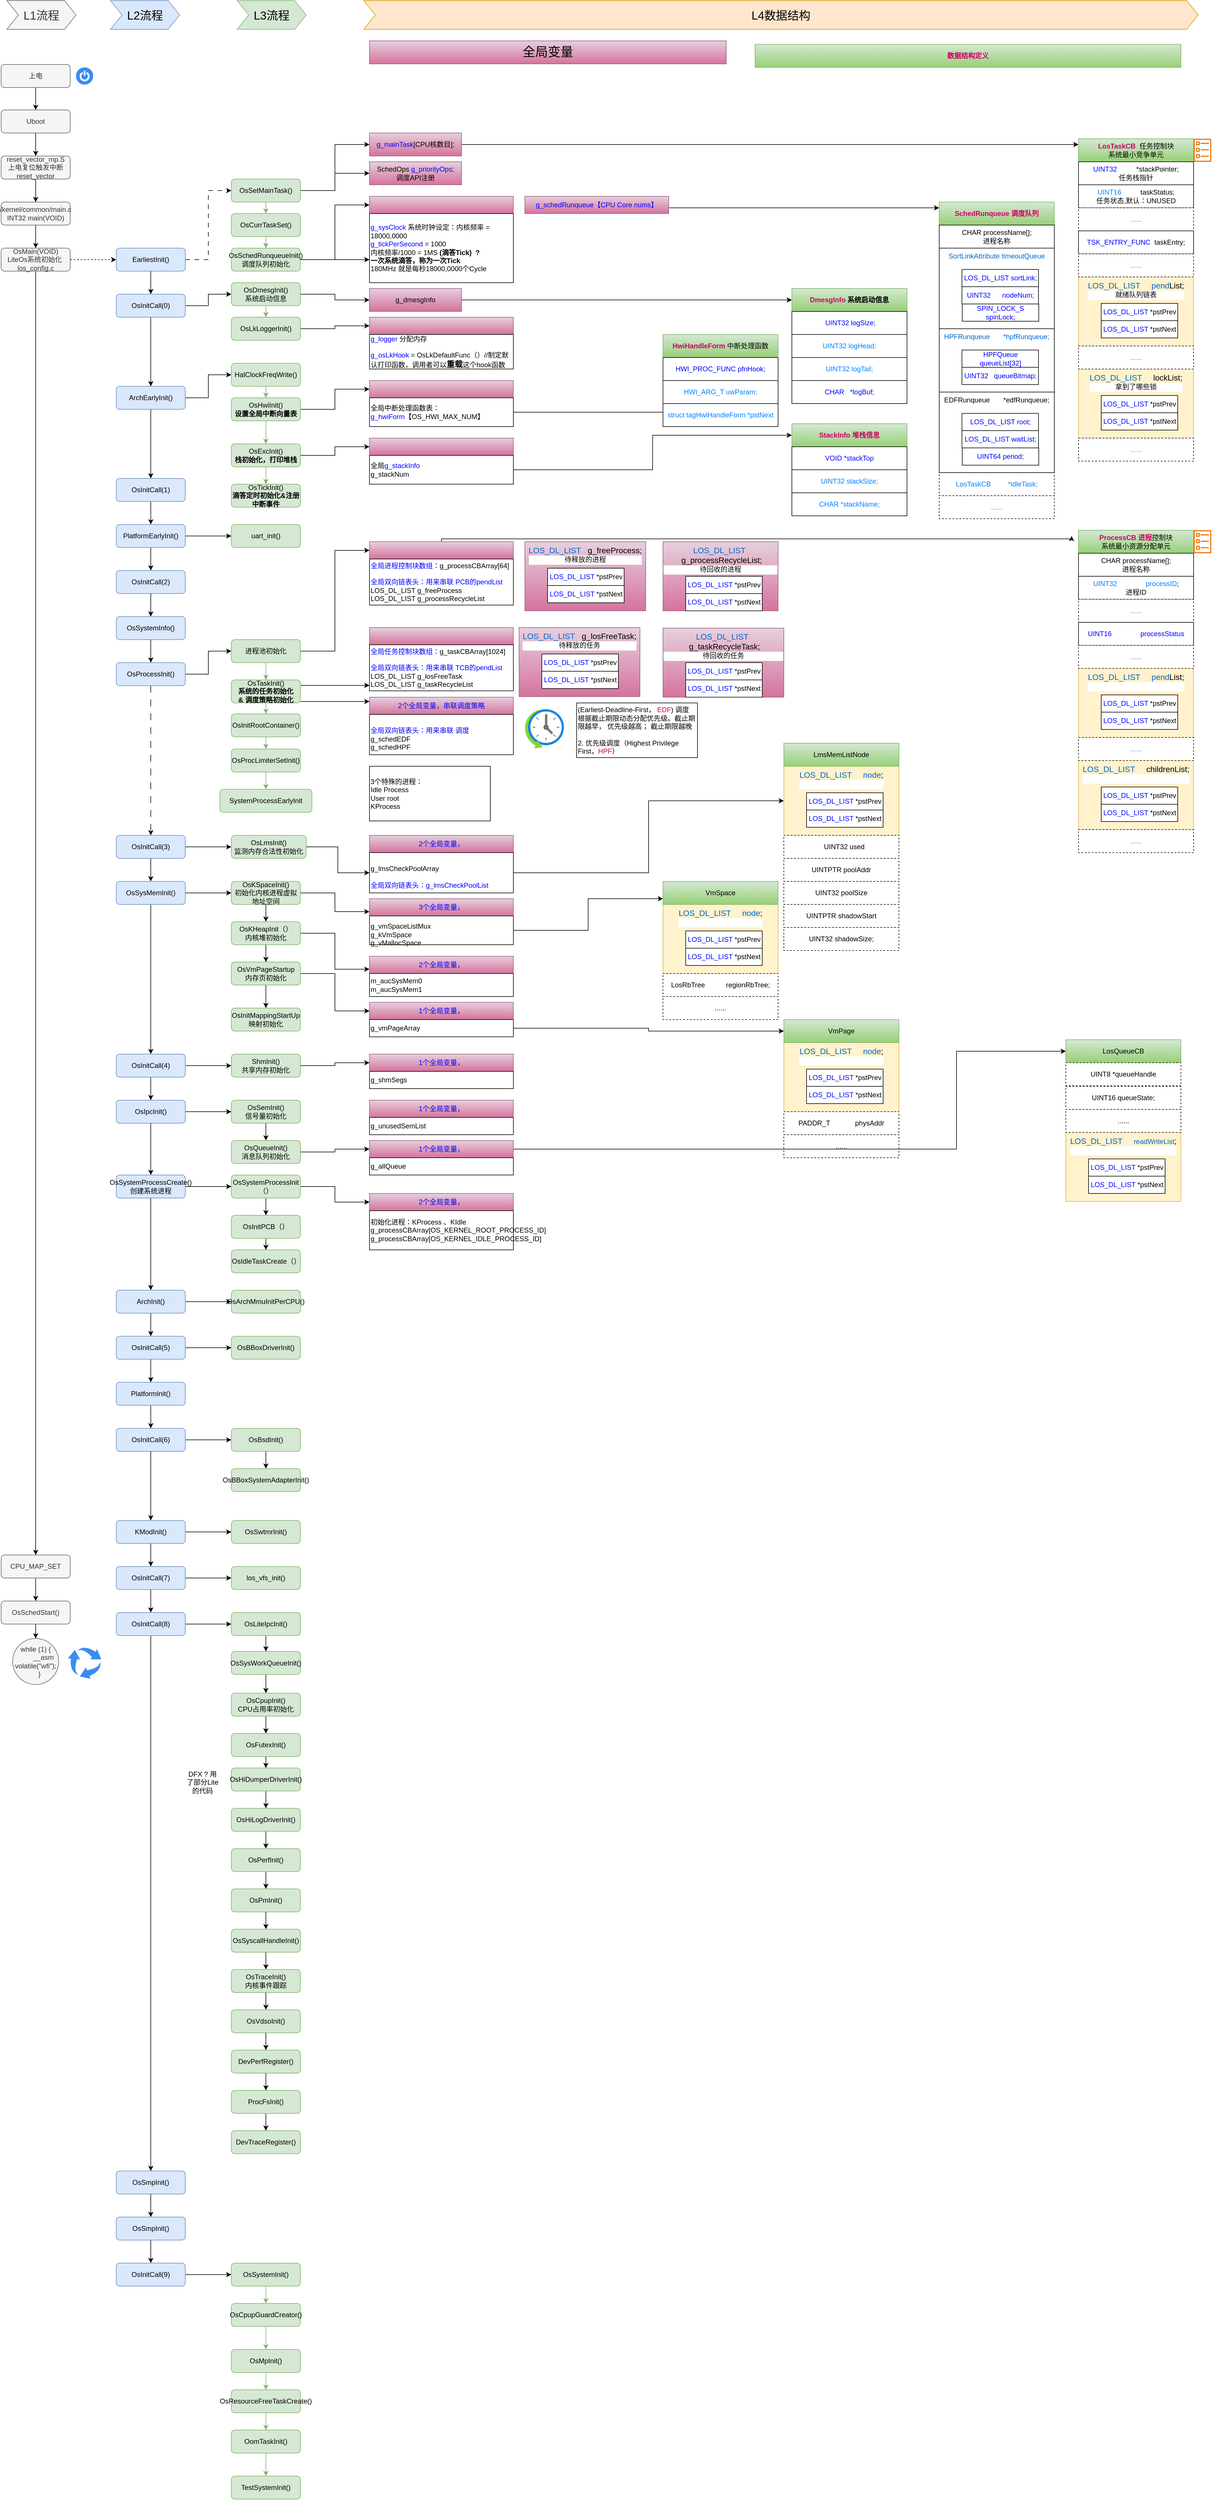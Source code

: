 <mxfile version="22.1.17" type="github">
  <diagram name="第 1 页" id="Cr2VqbzI6dDtqjlpagMs">
    <mxGraphModel dx="1218" dy="1684" grid="1" gridSize="10" guides="1" tooltips="1" connect="1" arrows="1" fold="1" page="1" pageScale="1" pageWidth="827" pageHeight="1169" math="0" shadow="0">
      <root>
        <mxCell id="0" />
        <mxCell id="1" parent="0" />
        <mxCell id="z2g5AGjKFLvPSnn4dV-h-4" value="" style="edgeStyle=orthogonalEdgeStyle;rounded=0;orthogonalLoop=1;jettySize=auto;html=1;" parent="1" source="z2g5AGjKFLvPSnn4dV-h-1" target="z2g5AGjKFLvPSnn4dV-h-3" edge="1">
          <mxGeometry relative="1" as="geometry" />
        </mxCell>
        <mxCell id="z2g5AGjKFLvPSnn4dV-h-1" value="上电" style="rounded=1;whiteSpace=wrap;html=1;fillColor=#f5f5f5;strokeColor=#666666;shadow=0;glass=0;fontColor=#333333;" parent="1" vertex="1">
          <mxGeometry x="80" y="41" width="120" height="40" as="geometry" />
        </mxCell>
        <mxCell id="z2g5AGjKFLvPSnn4dV-h-2" value="" style="sketch=0;html=1;aspect=fixed;strokeColor=none;shadow=0;fillColor=#3B8DF1;verticalAlign=top;labelPosition=center;verticalLabelPosition=bottom;shape=mxgraph.gcp2.a7_power" parent="1" vertex="1">
          <mxGeometry x="210" y="46" width="30" height="30" as="geometry" />
        </mxCell>
        <mxCell id="z2g5AGjKFLvPSnn4dV-h-7" value="" style="edgeStyle=orthogonalEdgeStyle;rounded=0;orthogonalLoop=1;jettySize=auto;html=1;" parent="1" source="z2g5AGjKFLvPSnn4dV-h-3" target="z2g5AGjKFLvPSnn4dV-h-6" edge="1">
          <mxGeometry relative="1" as="geometry" />
        </mxCell>
        <mxCell id="z2g5AGjKFLvPSnn4dV-h-3" value="Uboot" style="rounded=1;whiteSpace=wrap;html=1;fillColor=#f5f5f5;strokeColor=#666666;fontColor=#333333;" parent="1" vertex="1">
          <mxGeometry x="80" y="120" width="120" height="40" as="geometry" />
        </mxCell>
        <mxCell id="z2g5AGjKFLvPSnn4dV-h-9" value="" style="edgeStyle=orthogonalEdgeStyle;rounded=0;orthogonalLoop=1;jettySize=auto;html=1;" parent="1" source="z2g5AGjKFLvPSnn4dV-h-6" target="z2g5AGjKFLvPSnn4dV-h-8" edge="1">
          <mxGeometry relative="1" as="geometry" />
        </mxCell>
        <mxCell id="z2g5AGjKFLvPSnn4dV-h-6" value="reset_vector_mp.S&lt;br&gt;上电复位触发中断&lt;br&gt;reset_vector" style="rounded=1;whiteSpace=wrap;html=1;fillColor=#f5f5f5;strokeColor=#666666;fontColor=#333333;" parent="1" vertex="1">
          <mxGeometry x="80" y="200" width="120" height="40" as="geometry" />
        </mxCell>
        <mxCell id="z2g5AGjKFLvPSnn4dV-h-14" value="" style="edgeStyle=orthogonalEdgeStyle;rounded=0;orthogonalLoop=1;jettySize=auto;html=1;" parent="1" source="z2g5AGjKFLvPSnn4dV-h-8" target="z2g5AGjKFLvPSnn4dV-h-13" edge="1">
          <mxGeometry relative="1" as="geometry" />
        </mxCell>
        <mxCell id="z2g5AGjKFLvPSnn4dV-h-8" value="/kernel/common/main.c&lt;br&gt;INT32 main(VOID)" style="rounded=1;whiteSpace=wrap;html=1;fillColor=#f5f5f5;strokeColor=#666666;fontColor=#333333;" parent="1" vertex="1">
          <mxGeometry x="80" y="280" width="120" height="40" as="geometry" />
        </mxCell>
        <mxCell id="z2g5AGjKFLvPSnn4dV-h-18" value="" style="edgeStyle=orthogonalEdgeStyle;rounded=0;orthogonalLoop=1;jettySize=auto;html=1;" parent="1" source="z2g5AGjKFLvPSnn4dV-h-13" target="z2g5AGjKFLvPSnn4dV-h-17" edge="1">
          <mxGeometry relative="1" as="geometry" />
        </mxCell>
        <mxCell id="z2g5AGjKFLvPSnn4dV-h-24" value="" style="edgeStyle=orthogonalEdgeStyle;rounded=0;orthogonalLoop=1;jettySize=auto;html=1;dashed=1;" parent="1" source="z2g5AGjKFLvPSnn4dV-h-13" target="z2g5AGjKFLvPSnn4dV-h-23" edge="1">
          <mxGeometry relative="1" as="geometry" />
        </mxCell>
        <mxCell id="z2g5AGjKFLvPSnn4dV-h-13" value="OsMain(VOID)&lt;br&gt;LiteOs系统初始化&amp;nbsp;&lt;br&gt;los_config.c" style="whiteSpace=wrap;html=1;fillColor=#f5f5f5;strokeColor=#666666;rounded=1;fontColor=#333333;" parent="1" vertex="1">
          <mxGeometry x="80" y="360" width="120" height="40" as="geometry" />
        </mxCell>
        <mxCell id="z2g5AGjKFLvPSnn4dV-h-20" value="" style="edgeStyle=orthogonalEdgeStyle;rounded=0;orthogonalLoop=1;jettySize=auto;html=1;" parent="1" source="z2g5AGjKFLvPSnn4dV-h-17" target="z2g5AGjKFLvPSnn4dV-h-19" edge="1">
          <mxGeometry relative="1" as="geometry" />
        </mxCell>
        <mxCell id="z2g5AGjKFLvPSnn4dV-h-17" value="CPU_MAP_SET" style="whiteSpace=wrap;html=1;fillColor=#f5f5f5;strokeColor=#666666;rounded=1;fontColor=#333333;" parent="1" vertex="1">
          <mxGeometry x="80" y="2630" width="120" height="40" as="geometry" />
        </mxCell>
        <mxCell id="z2g5AGjKFLvPSnn4dV-h-22" value="" style="edgeStyle=orthogonalEdgeStyle;rounded=0;orthogonalLoop=1;jettySize=auto;html=1;" parent="1" source="z2g5AGjKFLvPSnn4dV-h-19" target="z2g5AGjKFLvPSnn4dV-h-21" edge="1">
          <mxGeometry relative="1" as="geometry" />
        </mxCell>
        <mxCell id="z2g5AGjKFLvPSnn4dV-h-19" value="OsSchedStart()" style="whiteSpace=wrap;html=1;fillColor=#f5f5f5;strokeColor=#666666;rounded=1;fontColor=#333333;" parent="1" vertex="1">
          <mxGeometry x="80" y="2710" width="120" height="40" as="geometry" />
        </mxCell>
        <mxCell id="z2g5AGjKFLvPSnn4dV-h-21" value="&lt;div&gt;while (1) {&lt;/div&gt;&lt;div&gt;&amp;nbsp; &amp;nbsp; &amp;nbsp; &amp;nbsp; __asm volatile(&quot;wfi&quot;);&lt;/div&gt;&lt;div&gt;&amp;nbsp; &amp;nbsp; }&lt;/div&gt;" style="ellipse;whiteSpace=wrap;html=1;fillColor=#f5f5f5;strokeColor=#666666;rounded=0;fontColor=#333333;" parent="1" vertex="1">
          <mxGeometry x="100" y="2775" width="80" height="80" as="geometry" />
        </mxCell>
        <mxCell id="z2g5AGjKFLvPSnn4dV-h-26" value="" style="edgeStyle=orthogonalEdgeStyle;rounded=0;orthogonalLoop=1;jettySize=auto;html=1;" parent="1" source="z2g5AGjKFLvPSnn4dV-h-23" target="z2g5AGjKFLvPSnn4dV-h-25" edge="1">
          <mxGeometry relative="1" as="geometry" />
        </mxCell>
        <mxCell id="z2g5AGjKFLvPSnn4dV-h-87" style="edgeStyle=orthogonalEdgeStyle;rounded=0;orthogonalLoop=1;jettySize=auto;html=1;entryX=0;entryY=0.5;entryDx=0;entryDy=0;dashed=1;dashPattern=8 8;" parent="1" source="z2g5AGjKFLvPSnn4dV-h-23" target="z2g5AGjKFLvPSnn4dV-h-80" edge="1">
          <mxGeometry relative="1" as="geometry" />
        </mxCell>
        <mxCell id="z2g5AGjKFLvPSnn4dV-h-23" value="EarliestInit()" style="whiteSpace=wrap;html=1;fillColor=#dae8fc;strokeColor=#6c8ebf;rounded=1;" parent="1" vertex="1">
          <mxGeometry x="280" y="360" width="120" height="40" as="geometry" />
        </mxCell>
        <mxCell id="z2g5AGjKFLvPSnn4dV-h-28" value="" style="edgeStyle=orthogonalEdgeStyle;rounded=0;orthogonalLoop=1;jettySize=auto;html=1;" parent="1" source="z2g5AGjKFLvPSnn4dV-h-25" target="z2g5AGjKFLvPSnn4dV-h-27" edge="1">
          <mxGeometry relative="1" as="geometry" />
        </mxCell>
        <mxCell id="z2g5AGjKFLvPSnn4dV-h-93" value="" style="edgeStyle=orthogonalEdgeStyle;rounded=0;orthogonalLoop=1;jettySize=auto;html=1;" parent="1" source="z2g5AGjKFLvPSnn4dV-h-25" target="z2g5AGjKFLvPSnn4dV-h-92" edge="1">
          <mxGeometry relative="1" as="geometry" />
        </mxCell>
        <mxCell id="z2g5AGjKFLvPSnn4dV-h-25" value="OsInitCall(0)" style="whiteSpace=wrap;html=1;fillColor=#dae8fc;strokeColor=#6c8ebf;rounded=1;" parent="1" vertex="1">
          <mxGeometry x="280" y="440" width="120" height="40" as="geometry" />
        </mxCell>
        <mxCell id="z2g5AGjKFLvPSnn4dV-h-30" value="" style="edgeStyle=orthogonalEdgeStyle;rounded=0;orthogonalLoop=1;jettySize=auto;html=1;" parent="1" source="z2g5AGjKFLvPSnn4dV-h-27" target="z2g5AGjKFLvPSnn4dV-h-29" edge="1">
          <mxGeometry relative="1" as="geometry" />
        </mxCell>
        <mxCell id="z2g5AGjKFLvPSnn4dV-h-97" value="" style="edgeStyle=orthogonalEdgeStyle;rounded=0;orthogonalLoop=1;jettySize=auto;html=1;" parent="1" source="z2g5AGjKFLvPSnn4dV-h-27" target="z2g5AGjKFLvPSnn4dV-h-96" edge="1">
          <mxGeometry relative="1" as="geometry" />
        </mxCell>
        <mxCell id="z2g5AGjKFLvPSnn4dV-h-27" value="ArchEarlyInit()" style="whiteSpace=wrap;html=1;fillColor=#dae8fc;strokeColor=#6c8ebf;rounded=1;" parent="1" vertex="1">
          <mxGeometry x="280" y="600" width="120" height="40" as="geometry" />
        </mxCell>
        <mxCell id="z2g5AGjKFLvPSnn4dV-h-32" value="" style="edgeStyle=orthogonalEdgeStyle;rounded=0;orthogonalLoop=1;jettySize=auto;html=1;" parent="1" source="z2g5AGjKFLvPSnn4dV-h-29" target="z2g5AGjKFLvPSnn4dV-h-31" edge="1">
          <mxGeometry relative="1" as="geometry" />
        </mxCell>
        <mxCell id="z2g5AGjKFLvPSnn4dV-h-29" value="OsInitCall(1)" style="whiteSpace=wrap;html=1;fillColor=#dae8fc;strokeColor=#6c8ebf;rounded=1;" parent="1" vertex="1">
          <mxGeometry x="280" y="760" width="120" height="40" as="geometry" />
        </mxCell>
        <mxCell id="z2g5AGjKFLvPSnn4dV-h-34" value="" style="edgeStyle=orthogonalEdgeStyle;rounded=0;orthogonalLoop=1;jettySize=auto;html=1;" parent="1" source="z2g5AGjKFLvPSnn4dV-h-31" target="z2g5AGjKFLvPSnn4dV-h-33" edge="1">
          <mxGeometry relative="1" as="geometry" />
        </mxCell>
        <mxCell id="z2g5AGjKFLvPSnn4dV-h-107" value="" style="edgeStyle=orthogonalEdgeStyle;rounded=0;orthogonalLoop=1;jettySize=auto;html=1;" parent="1" source="z2g5AGjKFLvPSnn4dV-h-31" target="z2g5AGjKFLvPSnn4dV-h-106" edge="1">
          <mxGeometry relative="1" as="geometry" />
        </mxCell>
        <mxCell id="z2g5AGjKFLvPSnn4dV-h-31" value="PlatformEarlyInit()" style="whiteSpace=wrap;html=1;fillColor=#dae8fc;strokeColor=#6c8ebf;rounded=1;" parent="1" vertex="1">
          <mxGeometry x="280" y="840" width="120" height="40" as="geometry" />
        </mxCell>
        <mxCell id="z2g5AGjKFLvPSnn4dV-h-33" value="OsInitCall(2)" style="whiteSpace=wrap;html=1;fillColor=#dae8fc;strokeColor=#6c8ebf;rounded=1;" parent="1" vertex="1">
          <mxGeometry x="280" y="920" width="120" height="40" as="geometry" />
        </mxCell>
        <mxCell id="z2g5AGjKFLvPSnn4dV-h-38" value="" style="edgeStyle=orthogonalEdgeStyle;rounded=0;orthogonalLoop=1;jettySize=auto;html=1;" parent="1" source="z2g5AGjKFLvPSnn4dV-h-33" target="z2g5AGjKFLvPSnn4dV-h-37" edge="1">
          <mxGeometry relative="1" as="geometry">
            <mxPoint x="340" y="1040" as="sourcePoint" />
          </mxGeometry>
        </mxCell>
        <mxCell id="z2g5AGjKFLvPSnn4dV-h-42" value="" style="edgeStyle=orthogonalEdgeStyle;rounded=0;orthogonalLoop=1;jettySize=auto;html=1;" parent="1" source="z2g5AGjKFLvPSnn4dV-h-37" target="z2g5AGjKFLvPSnn4dV-h-41" edge="1">
          <mxGeometry relative="1" as="geometry" />
        </mxCell>
        <mxCell id="z2g5AGjKFLvPSnn4dV-h-37" value="OsSystemInfo()" style="whiteSpace=wrap;html=1;fillColor=#dae8fc;strokeColor=#6c8ebf;rounded=1;" parent="1" vertex="1">
          <mxGeometry x="280" y="1000" width="120" height="40" as="geometry" />
        </mxCell>
        <mxCell id="z2g5AGjKFLvPSnn4dV-h-44" value="" style="edgeStyle=orthogonalEdgeStyle;rounded=0;orthogonalLoop=1;jettySize=auto;html=1;dashed=1;dashPattern=12 12;" parent="1" source="z2g5AGjKFLvPSnn4dV-h-41" target="z2g5AGjKFLvPSnn4dV-h-43" edge="1">
          <mxGeometry relative="1" as="geometry" />
        </mxCell>
        <mxCell id="z2g5AGjKFLvPSnn4dV-h-111" value="" style="edgeStyle=orthogonalEdgeStyle;rounded=0;orthogonalLoop=1;jettySize=auto;html=1;" parent="1" source="z2g5AGjKFLvPSnn4dV-h-41" target="z2g5AGjKFLvPSnn4dV-h-110" edge="1">
          <mxGeometry relative="1" as="geometry" />
        </mxCell>
        <mxCell id="z2g5AGjKFLvPSnn4dV-h-41" value="OsProcessInit()" style="whiteSpace=wrap;html=1;fillColor=#dae8fc;strokeColor=#6c8ebf;rounded=1;" parent="1" vertex="1">
          <mxGeometry x="280" y="1080" width="120" height="40" as="geometry" />
        </mxCell>
        <mxCell id="z2g5AGjKFLvPSnn4dV-h-46" value="" style="edgeStyle=orthogonalEdgeStyle;rounded=0;orthogonalLoop=1;jettySize=auto;html=1;" parent="1" source="z2g5AGjKFLvPSnn4dV-h-43" target="z2g5AGjKFLvPSnn4dV-h-45" edge="1">
          <mxGeometry relative="1" as="geometry" />
        </mxCell>
        <mxCell id="z2g5AGjKFLvPSnn4dV-h-121" value="" style="edgeStyle=orthogonalEdgeStyle;rounded=0;orthogonalLoop=1;jettySize=auto;html=1;" parent="1" source="z2g5AGjKFLvPSnn4dV-h-43" target="z2g5AGjKFLvPSnn4dV-h-120" edge="1">
          <mxGeometry relative="1" as="geometry" />
        </mxCell>
        <mxCell id="z2g5AGjKFLvPSnn4dV-h-43" value="OsInitCall(3)" style="whiteSpace=wrap;html=1;fillColor=#dae8fc;strokeColor=#6c8ebf;rounded=1;" parent="1" vertex="1">
          <mxGeometry x="280" y="1380" width="120" height="40" as="geometry" />
        </mxCell>
        <mxCell id="z2g5AGjKFLvPSnn4dV-h-48" value="" style="edgeStyle=orthogonalEdgeStyle;rounded=0;orthogonalLoop=1;jettySize=auto;html=1;" parent="1" source="z2g5AGjKFLvPSnn4dV-h-45" target="z2g5AGjKFLvPSnn4dV-h-47" edge="1">
          <mxGeometry relative="1" as="geometry" />
        </mxCell>
        <mxCell id="z2g5AGjKFLvPSnn4dV-h-123" value="" style="edgeStyle=orthogonalEdgeStyle;rounded=0;orthogonalLoop=1;jettySize=auto;html=1;" parent="1" source="z2g5AGjKFLvPSnn4dV-h-45" target="z2g5AGjKFLvPSnn4dV-h-122" edge="1">
          <mxGeometry relative="1" as="geometry" />
        </mxCell>
        <mxCell id="z2g5AGjKFLvPSnn4dV-h-45" value="OsSysMemInit()" style="whiteSpace=wrap;html=1;fillColor=#dae8fc;strokeColor=#6c8ebf;rounded=1;" parent="1" vertex="1">
          <mxGeometry x="280" y="1460" width="120" height="40" as="geometry" />
        </mxCell>
        <mxCell id="z2g5AGjKFLvPSnn4dV-h-50" value="" style="edgeStyle=orthogonalEdgeStyle;rounded=0;orthogonalLoop=1;jettySize=auto;html=1;entryX=0.5;entryY=0;entryDx=0;entryDy=0;" parent="1" source="z2g5AGjKFLvPSnn4dV-h-47" target="z2g5AGjKFLvPSnn4dV-h-51" edge="1">
          <mxGeometry relative="1" as="geometry">
            <mxPoint x="340" y="1890" as="targetPoint" />
          </mxGeometry>
        </mxCell>
        <mxCell id="z2g5AGjKFLvPSnn4dV-h-131" value="" style="edgeStyle=orthogonalEdgeStyle;rounded=0;orthogonalLoop=1;jettySize=auto;html=1;" parent="1" source="z2g5AGjKFLvPSnn4dV-h-47" target="z2g5AGjKFLvPSnn4dV-h-130" edge="1">
          <mxGeometry relative="1" as="geometry" />
        </mxCell>
        <mxCell id="z2g5AGjKFLvPSnn4dV-h-47" value="OsInitCall(4)" style="whiteSpace=wrap;html=1;fillColor=#dae8fc;strokeColor=#6c8ebf;rounded=1;" parent="1" vertex="1">
          <mxGeometry x="280" y="1760" width="120" height="40" as="geometry" />
        </mxCell>
        <mxCell id="z2g5AGjKFLvPSnn4dV-h-133" value="" style="edgeStyle=orthogonalEdgeStyle;rounded=0;orthogonalLoop=1;jettySize=auto;html=1;" parent="1" source="z2g5AGjKFLvPSnn4dV-h-51" target="z2g5AGjKFLvPSnn4dV-h-132" edge="1">
          <mxGeometry relative="1" as="geometry" />
        </mxCell>
        <mxCell id="z2g5AGjKFLvPSnn4dV-h-51" value="OsIpcInit()" style="whiteSpace=wrap;html=1;fillColor=#dae8fc;strokeColor=#6c8ebf;rounded=1;" parent="1" vertex="1">
          <mxGeometry x="280" y="1840" width="120" height="40" as="geometry" />
        </mxCell>
        <mxCell id="z2g5AGjKFLvPSnn4dV-h-56" value="" style="edgeStyle=orthogonalEdgeStyle;rounded=0;orthogonalLoop=1;jettySize=auto;html=1;exitX=0.5;exitY=1;exitDx=0;exitDy=0;" parent="1" source="z2g5AGjKFLvPSnn4dV-h-51" target="z2g5AGjKFLvPSnn4dV-h-55" edge="1">
          <mxGeometry relative="1" as="geometry">
            <mxPoint x="340" y="2010" as="sourcePoint" />
          </mxGeometry>
        </mxCell>
        <mxCell id="z2g5AGjKFLvPSnn4dV-h-58" value="" style="edgeStyle=orthogonalEdgeStyle;rounded=0;orthogonalLoop=1;jettySize=auto;html=1;" parent="1" source="z2g5AGjKFLvPSnn4dV-h-55" target="z2g5AGjKFLvPSnn4dV-h-57" edge="1">
          <mxGeometry relative="1" as="geometry" />
        </mxCell>
        <mxCell id="z2g5AGjKFLvPSnn4dV-h-137" value="" style="edgeStyle=orthogonalEdgeStyle;rounded=0;orthogonalLoop=1;jettySize=auto;html=1;" parent="1" source="z2g5AGjKFLvPSnn4dV-h-55" target="z2g5AGjKFLvPSnn4dV-h-136" edge="1">
          <mxGeometry relative="1" as="geometry" />
        </mxCell>
        <mxCell id="z2g5AGjKFLvPSnn4dV-h-55" value="OsSystemProcessCreate()&lt;br&gt;创建系统进程" style="whiteSpace=wrap;html=1;fillColor=#dae8fc;strokeColor=#6c8ebf;rounded=1;" parent="1" vertex="1">
          <mxGeometry x="280" y="1970" width="120" height="40" as="geometry" />
        </mxCell>
        <mxCell id="z2g5AGjKFLvPSnn4dV-h-60" value="" style="edgeStyle=orthogonalEdgeStyle;rounded=0;orthogonalLoop=1;jettySize=auto;html=1;" parent="1" source="z2g5AGjKFLvPSnn4dV-h-57" target="z2g5AGjKFLvPSnn4dV-h-59" edge="1">
          <mxGeometry relative="1" as="geometry" />
        </mxCell>
        <mxCell id="z2g5AGjKFLvPSnn4dV-h-143" value="" style="edgeStyle=orthogonalEdgeStyle;rounded=0;orthogonalLoop=1;jettySize=auto;html=1;" parent="1" source="z2g5AGjKFLvPSnn4dV-h-57" target="z2g5AGjKFLvPSnn4dV-h-142" edge="1">
          <mxGeometry relative="1" as="geometry" />
        </mxCell>
        <mxCell id="z2g5AGjKFLvPSnn4dV-h-57" value="ArchInit()" style="whiteSpace=wrap;html=1;fillColor=#dae8fc;strokeColor=#6c8ebf;rounded=1;" parent="1" vertex="1">
          <mxGeometry x="280" y="2170" width="120" height="40" as="geometry" />
        </mxCell>
        <mxCell id="z2g5AGjKFLvPSnn4dV-h-62" value="" style="edgeStyle=orthogonalEdgeStyle;rounded=0;orthogonalLoop=1;jettySize=auto;html=1;" parent="1" source="z2g5AGjKFLvPSnn4dV-h-59" target="z2g5AGjKFLvPSnn4dV-h-61" edge="1">
          <mxGeometry relative="1" as="geometry" />
        </mxCell>
        <mxCell id="z2g5AGjKFLvPSnn4dV-h-145" value="" style="edgeStyle=orthogonalEdgeStyle;rounded=0;orthogonalLoop=1;jettySize=auto;html=1;" parent="1" source="z2g5AGjKFLvPSnn4dV-h-59" target="z2g5AGjKFLvPSnn4dV-h-144" edge="1">
          <mxGeometry relative="1" as="geometry" />
        </mxCell>
        <mxCell id="z2g5AGjKFLvPSnn4dV-h-59" value="OsInitCall(5)" style="whiteSpace=wrap;html=1;fillColor=#dae8fc;strokeColor=#6c8ebf;rounded=1;" parent="1" vertex="1">
          <mxGeometry x="280" y="2250" width="120" height="40" as="geometry" />
        </mxCell>
        <mxCell id="z2g5AGjKFLvPSnn4dV-h-64" value="" style="edgeStyle=orthogonalEdgeStyle;rounded=0;orthogonalLoop=1;jettySize=auto;html=1;" parent="1" source="z2g5AGjKFLvPSnn4dV-h-61" target="z2g5AGjKFLvPSnn4dV-h-63" edge="1">
          <mxGeometry relative="1" as="geometry" />
        </mxCell>
        <mxCell id="z2g5AGjKFLvPSnn4dV-h-61" value="PlatformInit()" style="whiteSpace=wrap;html=1;fillColor=#dae8fc;strokeColor=#6c8ebf;rounded=1;" parent="1" vertex="1">
          <mxGeometry x="280" y="2330" width="120" height="40" as="geometry" />
        </mxCell>
        <mxCell id="z2g5AGjKFLvPSnn4dV-h-147" value="" style="edgeStyle=orthogonalEdgeStyle;rounded=0;orthogonalLoop=1;jettySize=auto;html=1;" parent="1" source="z2g5AGjKFLvPSnn4dV-h-63" target="z2g5AGjKFLvPSnn4dV-h-146" edge="1">
          <mxGeometry relative="1" as="geometry" />
        </mxCell>
        <mxCell id="z2g5AGjKFLvPSnn4dV-h-63" value="OsInitCall(6)" style="whiteSpace=wrap;html=1;fillColor=#dae8fc;strokeColor=#6c8ebf;rounded=1;" parent="1" vertex="1">
          <mxGeometry x="280" y="2410" width="120" height="40" as="geometry" />
        </mxCell>
        <mxCell id="z2g5AGjKFLvPSnn4dV-h-68" value="" style="edgeStyle=orthogonalEdgeStyle;rounded=0;orthogonalLoop=1;jettySize=auto;html=1;exitX=0.5;exitY=1;exitDx=0;exitDy=0;" parent="1" source="z2g5AGjKFLvPSnn4dV-h-63" target="z2g5AGjKFLvPSnn4dV-h-67" edge="1">
          <mxGeometry relative="1" as="geometry">
            <mxPoint x="340" y="2530" as="sourcePoint" />
          </mxGeometry>
        </mxCell>
        <mxCell id="z2g5AGjKFLvPSnn4dV-h-70" value="" style="edgeStyle=orthogonalEdgeStyle;rounded=0;orthogonalLoop=1;jettySize=auto;html=1;" parent="1" source="z2g5AGjKFLvPSnn4dV-h-67" target="z2g5AGjKFLvPSnn4dV-h-69" edge="1">
          <mxGeometry relative="1" as="geometry" />
        </mxCell>
        <mxCell id="z2g5AGjKFLvPSnn4dV-h-151" value="" style="edgeStyle=orthogonalEdgeStyle;rounded=0;orthogonalLoop=1;jettySize=auto;html=1;" parent="1" source="z2g5AGjKFLvPSnn4dV-h-67" target="z2g5AGjKFLvPSnn4dV-h-150" edge="1">
          <mxGeometry relative="1" as="geometry" />
        </mxCell>
        <mxCell id="z2g5AGjKFLvPSnn4dV-h-67" value="KModInit()" style="whiteSpace=wrap;html=1;fillColor=#dae8fc;strokeColor=#6c8ebf;rounded=1;" parent="1" vertex="1">
          <mxGeometry x="280" y="2570" width="120" height="40" as="geometry" />
        </mxCell>
        <mxCell id="z2g5AGjKFLvPSnn4dV-h-72" value="" style="edgeStyle=orthogonalEdgeStyle;rounded=0;orthogonalLoop=1;jettySize=auto;html=1;" parent="1" source="z2g5AGjKFLvPSnn4dV-h-69" target="z2g5AGjKFLvPSnn4dV-h-71" edge="1">
          <mxGeometry relative="1" as="geometry" />
        </mxCell>
        <mxCell id="z2g5AGjKFLvPSnn4dV-h-153" value="" style="edgeStyle=orthogonalEdgeStyle;rounded=0;orthogonalLoop=1;jettySize=auto;html=1;" parent="1" source="z2g5AGjKFLvPSnn4dV-h-69" target="z2g5AGjKFLvPSnn4dV-h-152" edge="1">
          <mxGeometry relative="1" as="geometry" />
        </mxCell>
        <mxCell id="z2g5AGjKFLvPSnn4dV-h-69" value="OsInitCall(7)" style="whiteSpace=wrap;html=1;fillColor=#dae8fc;strokeColor=#6c8ebf;rounded=1;" parent="1" vertex="1">
          <mxGeometry x="280" y="2650" width="120" height="40" as="geometry" />
        </mxCell>
        <mxCell id="z2g5AGjKFLvPSnn4dV-h-74" value="" style="edgeStyle=orthogonalEdgeStyle;rounded=0;orthogonalLoop=1;jettySize=auto;html=1;" parent="1" source="z2g5AGjKFLvPSnn4dV-h-71" target="z2g5AGjKFLvPSnn4dV-h-73" edge="1">
          <mxGeometry relative="1" as="geometry" />
        </mxCell>
        <mxCell id="z2g5AGjKFLvPSnn4dV-h-155" value="" style="edgeStyle=orthogonalEdgeStyle;rounded=0;orthogonalLoop=1;jettySize=auto;html=1;" parent="1" source="z2g5AGjKFLvPSnn4dV-h-71" target="z2g5AGjKFLvPSnn4dV-h-154" edge="1">
          <mxGeometry relative="1" as="geometry" />
        </mxCell>
        <mxCell id="z2g5AGjKFLvPSnn4dV-h-71" value="OsInitCall(8)" style="whiteSpace=wrap;html=1;fillColor=#dae8fc;strokeColor=#6c8ebf;rounded=1;" parent="1" vertex="1">
          <mxGeometry x="280" y="2730" width="120" height="40" as="geometry" />
        </mxCell>
        <mxCell id="z2g5AGjKFLvPSnn4dV-h-76" value="" style="edgeStyle=orthogonalEdgeStyle;rounded=0;orthogonalLoop=1;jettySize=auto;html=1;" parent="1" source="z2g5AGjKFLvPSnn4dV-h-73" target="z2g5AGjKFLvPSnn4dV-h-75" edge="1">
          <mxGeometry relative="1" as="geometry" />
        </mxCell>
        <mxCell id="z2g5AGjKFLvPSnn4dV-h-73" value="OsSmpInit()" style="whiteSpace=wrap;html=1;fillColor=#dae8fc;strokeColor=#6c8ebf;rounded=1;" parent="1" vertex="1">
          <mxGeometry x="280" y="3700" width="120" height="40" as="geometry" />
        </mxCell>
        <mxCell id="z2g5AGjKFLvPSnn4dV-h-78" value="" style="edgeStyle=orthogonalEdgeStyle;rounded=0;orthogonalLoop=1;jettySize=auto;html=1;" parent="1" source="z2g5AGjKFLvPSnn4dV-h-75" target="z2g5AGjKFLvPSnn4dV-h-77" edge="1">
          <mxGeometry relative="1" as="geometry" />
        </mxCell>
        <mxCell id="z2g5AGjKFLvPSnn4dV-h-75" value="OsSmpInit()" style="whiteSpace=wrap;html=1;fillColor=#dae8fc;strokeColor=#6c8ebf;rounded=1;" parent="1" vertex="1">
          <mxGeometry x="280" y="3780" width="120" height="40" as="geometry" />
        </mxCell>
        <mxCell id="z2g5AGjKFLvPSnn4dV-h-183" value="" style="edgeStyle=orthogonalEdgeStyle;rounded=0;orthogonalLoop=1;jettySize=auto;html=1;" parent="1" source="z2g5AGjKFLvPSnn4dV-h-77" target="z2g5AGjKFLvPSnn4dV-h-182" edge="1">
          <mxGeometry relative="1" as="geometry" />
        </mxCell>
        <mxCell id="z2g5AGjKFLvPSnn4dV-h-77" value="OsInitCall(9)" style="whiteSpace=wrap;html=1;fillColor=#dae8fc;strokeColor=#6c8ebf;rounded=1;" parent="1" vertex="1">
          <mxGeometry x="280" y="3860" width="120" height="40" as="geometry" />
        </mxCell>
        <mxCell id="z2g5AGjKFLvPSnn4dV-h-79" value="" style="sketch=0;html=1;aspect=fixed;strokeColor=none;shadow=0;fillColor=#3B8DF1;verticalAlign=top;labelPosition=center;verticalLabelPosition=bottom;shape=mxgraph.gcp2.arrow_cycle" parent="1" vertex="1">
          <mxGeometry x="196.06" y="2790" width="57.89" height="55" as="geometry" />
        </mxCell>
        <mxCell id="z2g5AGjKFLvPSnn4dV-h-90" style="edgeStyle=orthogonalEdgeStyle;rounded=0;orthogonalLoop=1;jettySize=auto;html=1;dashed=1;dashPattern=8 8;fillColor=#d5e8d4;strokeColor=#82b366;" parent="1" source="z2g5AGjKFLvPSnn4dV-h-80" target="z2g5AGjKFLvPSnn4dV-h-82" edge="1">
          <mxGeometry relative="1" as="geometry" />
        </mxCell>
        <mxCell id="z2g5AGjKFLvPSnn4dV-h-244" style="edgeStyle=orthogonalEdgeStyle;rounded=0;orthogonalLoop=1;jettySize=auto;html=1;entryX=0;entryY=0.5;entryDx=0;entryDy=0;" parent="1" source="z2g5AGjKFLvPSnn4dV-h-80" target="z2g5AGjKFLvPSnn4dV-h-219" edge="1">
          <mxGeometry relative="1" as="geometry">
            <mxPoint x="710" y="230" as="targetPoint" />
          </mxGeometry>
        </mxCell>
        <mxCell id="z2g5AGjKFLvPSnn4dV-h-248" style="edgeStyle=orthogonalEdgeStyle;rounded=0;orthogonalLoop=1;jettySize=auto;html=1;entryX=0;entryY=0.5;entryDx=0;entryDy=0;" parent="1" source="z2g5AGjKFLvPSnn4dV-h-80" target="z2g5AGjKFLvPSnn4dV-h-247" edge="1">
          <mxGeometry relative="1" as="geometry" />
        </mxCell>
        <mxCell id="z2g5AGjKFLvPSnn4dV-h-80" value="OsSetMainTask()" style="whiteSpace=wrap;html=1;fillColor=#d5e8d4;strokeColor=#82b366;rounded=1;" parent="1" vertex="1">
          <mxGeometry x="480" y="240" width="120" height="40" as="geometry" />
        </mxCell>
        <mxCell id="z2g5AGjKFLvPSnn4dV-h-91" value="" style="edgeStyle=orthogonalEdgeStyle;rounded=0;orthogonalLoop=1;jettySize=auto;html=1;dashed=1;dashPattern=8 8;fillColor=#d5e8d4;strokeColor=#82b366;" parent="1" source="z2g5AGjKFLvPSnn4dV-h-82" target="z2g5AGjKFLvPSnn4dV-h-84" edge="1">
          <mxGeometry relative="1" as="geometry" />
        </mxCell>
        <mxCell id="z2g5AGjKFLvPSnn4dV-h-82" value="OsCurrTaskSet()" style="whiteSpace=wrap;html=1;fillColor=#d5e8d4;strokeColor=#82b366;rounded=1;" parent="1" vertex="1">
          <mxGeometry x="480" y="300" width="120" height="40" as="geometry" />
        </mxCell>
        <mxCell id="z2g5AGjKFLvPSnn4dV-h-252" style="edgeStyle=orthogonalEdgeStyle;rounded=0;orthogonalLoop=1;jettySize=auto;html=1;entryX=0;entryY=0.5;entryDx=0;entryDy=0;" parent="1" source="z2g5AGjKFLvPSnn4dV-h-84" target="z2g5AGjKFLvPSnn4dV-h-250" edge="1">
          <mxGeometry relative="1" as="geometry" />
        </mxCell>
        <mxCell id="z2g5AGjKFLvPSnn4dV-h-253" style="edgeStyle=orthogonalEdgeStyle;rounded=0;orthogonalLoop=1;jettySize=auto;html=1;exitX=1;exitY=0.5;exitDx=0;exitDy=0;entryX=0;entryY=0.5;entryDx=0;entryDy=0;" parent="1" source="z2g5AGjKFLvPSnn4dV-h-84" edge="1">
          <mxGeometry relative="1" as="geometry">
            <mxPoint x="720" y="380" as="targetPoint" />
          </mxGeometry>
        </mxCell>
        <mxCell id="z2g5AGjKFLvPSnn4dV-h-84" value="OsSchedRunqueueInit()&lt;br&gt;调度队列初始化" style="whiteSpace=wrap;html=1;fillColor=#d5e8d4;strokeColor=#82b366;rounded=1;" parent="1" vertex="1">
          <mxGeometry x="480" y="360" width="120" height="40" as="geometry" />
        </mxCell>
        <mxCell id="z2g5AGjKFLvPSnn4dV-h-95" value="" style="edgeStyle=orthogonalEdgeStyle;rounded=0;orthogonalLoop=1;jettySize=auto;html=1;fillColor=#d5e8d4;strokeColor=#82b366;" parent="1" source="z2g5AGjKFLvPSnn4dV-h-92" target="z2g5AGjKFLvPSnn4dV-h-94" edge="1">
          <mxGeometry relative="1" as="geometry" />
        </mxCell>
        <mxCell id="z2g5AGjKFLvPSnn4dV-h-261" value="" style="edgeStyle=orthogonalEdgeStyle;rounded=0;orthogonalLoop=1;jettySize=auto;html=1;" parent="1" source="z2g5AGjKFLvPSnn4dV-h-92" target="z2g5AGjKFLvPSnn4dV-h-260" edge="1">
          <mxGeometry relative="1" as="geometry" />
        </mxCell>
        <mxCell id="z2g5AGjKFLvPSnn4dV-h-92" value="&lt;span style=&quot;background-color: initial;&quot;&gt;OsDmesgInit()&lt;br&gt;系统启动信息&lt;br&gt;&lt;/span&gt;" style="whiteSpace=wrap;html=1;fillColor=#d5e8d4;strokeColor=#82b366;rounded=1;" parent="1" vertex="1">
          <mxGeometry x="480" y="420" width="120" height="40" as="geometry" />
        </mxCell>
        <mxCell id="z2g5AGjKFLvPSnn4dV-h-269" value="" style="edgeStyle=orthogonalEdgeStyle;rounded=0;orthogonalLoop=1;jettySize=auto;html=1;entryX=0;entryY=0.5;entryDx=0;entryDy=0;" parent="1" source="z2g5AGjKFLvPSnn4dV-h-94" target="z2g5AGjKFLvPSnn4dV-h-267" edge="1">
          <mxGeometry relative="1" as="geometry" />
        </mxCell>
        <mxCell id="z2g5AGjKFLvPSnn4dV-h-94" value="&lt;div data-docx-has-block-data=&quot;false&quot; data-page-id=&quot;U03UdISSfoZH72xRqkdcZeTsnoe&quot;&gt;&lt;div class=&quot;ace-line ace-line old-record-id-AxFtd1z7MoWnuzxAcQicV0x3nUe&quot;&gt;OsLkLoggerInit()&lt;/div&gt;&lt;/div&gt;" style="whiteSpace=wrap;html=1;fillColor=#d5e8d4;strokeColor=#82b366;rounded=1;" parent="1" vertex="1">
          <mxGeometry x="480" y="480" width="120" height="40" as="geometry" />
        </mxCell>
        <mxCell id="z2g5AGjKFLvPSnn4dV-h-99" value="" style="edgeStyle=orthogonalEdgeStyle;rounded=0;orthogonalLoop=1;jettySize=auto;html=1;fillColor=#d5e8d4;strokeColor=#82b366;" parent="1" source="z2g5AGjKFLvPSnn4dV-h-96" target="z2g5AGjKFLvPSnn4dV-h-98" edge="1">
          <mxGeometry relative="1" as="geometry" />
        </mxCell>
        <mxCell id="z2g5AGjKFLvPSnn4dV-h-96" value="&lt;div data-docx-has-block-data=&quot;false&quot; data-page-id=&quot;U03UdISSfoZH72xRqkdcZeTsnoe&quot;&gt;&lt;div class=&quot;ace-line ace-line old-record-id-FEFDdVhywozoOmxRUMxclfcrnwe&quot;&gt;HalClockFreqWrite()&lt;/div&gt;&lt;/div&gt;" style="whiteSpace=wrap;html=1;fillColor=#d5e8d4;strokeColor=#82b366;rounded=1;" parent="1" vertex="1">
          <mxGeometry x="480" y="560" width="120" height="40" as="geometry" />
        </mxCell>
        <mxCell id="z2g5AGjKFLvPSnn4dV-h-101" value="" style="edgeStyle=orthogonalEdgeStyle;rounded=0;orthogonalLoop=1;jettySize=auto;html=1;fillColor=#d5e8d4;strokeColor=#82b366;" parent="1" source="z2g5AGjKFLvPSnn4dV-h-98" target="z2g5AGjKFLvPSnn4dV-h-100" edge="1">
          <mxGeometry relative="1" as="geometry" />
        </mxCell>
        <mxCell id="z2g5AGjKFLvPSnn4dV-h-279" style="edgeStyle=orthogonalEdgeStyle;rounded=0;orthogonalLoop=1;jettySize=auto;html=1;" parent="1" source="z2g5AGjKFLvPSnn4dV-h-98" target="z2g5AGjKFLvPSnn4dV-h-271" edge="1">
          <mxGeometry relative="1" as="geometry" />
        </mxCell>
        <mxCell id="z2g5AGjKFLvPSnn4dV-h-98" value="&lt;div data-docx-has-block-data=&quot;false&quot; data-page-id=&quot;U03UdISSfoZH72xRqkdcZeTsnoe&quot;&gt;&lt;div class=&quot;ace-line ace-line old-record-id-FEFDdVhywozoOmxRUMxclfcrnwe&quot;&gt;&lt;div data-docx-has-block-data=&quot;false&quot; data-page-id=&quot;U03UdISSfoZH72xRqkdcZeTsnoe&quot;&gt;&lt;div class=&quot;ace-line ace-line old-record-id-L54bdNkFco09ewxYhlHcc5Ohn7p&quot;&gt;OsHwiInit()&lt;/div&gt;&lt;div class=&quot;ace-line ace-line old-record-id-L54bdNkFco09ewxYhlHcc5Ohn7p&quot;&gt;&lt;b&gt;设置全局中断向量表&lt;/b&gt;&lt;/div&gt;&lt;/div&gt;&lt;/div&gt;&lt;/div&gt;" style="whiteSpace=wrap;html=1;fillColor=#d5e8d4;strokeColor=#82b366;rounded=1;" parent="1" vertex="1">
          <mxGeometry x="480" y="620" width="120" height="40" as="geometry" />
        </mxCell>
        <mxCell id="z2g5AGjKFLvPSnn4dV-h-103" value="" style="edgeStyle=orthogonalEdgeStyle;rounded=0;orthogonalLoop=1;jettySize=auto;html=1;fillColor=#d5e8d4;strokeColor=#82b366;" parent="1" source="z2g5AGjKFLvPSnn4dV-h-100" target="z2g5AGjKFLvPSnn4dV-h-102" edge="1">
          <mxGeometry relative="1" as="geometry" />
        </mxCell>
        <mxCell id="z2g5AGjKFLvPSnn4dV-h-286" style="edgeStyle=orthogonalEdgeStyle;rounded=0;orthogonalLoop=1;jettySize=auto;html=1;entryX=0;entryY=0.5;entryDx=0;entryDy=0;" parent="1" source="z2g5AGjKFLvPSnn4dV-h-100" target="z2g5AGjKFLvPSnn4dV-h-280" edge="1">
          <mxGeometry relative="1" as="geometry" />
        </mxCell>
        <mxCell id="z2g5AGjKFLvPSnn4dV-h-100" value="&lt;div data-docx-has-block-data=&quot;false&quot; data-page-id=&quot;U03UdISSfoZH72xRqkdcZeTsnoe&quot;&gt;&lt;div class=&quot;ace-line ace-line old-record-id-FEFDdVhywozoOmxRUMxclfcrnwe&quot;&gt;&lt;div data-docx-has-block-data=&quot;false&quot; data-page-id=&quot;U03UdISSfoZH72xRqkdcZeTsnoe&quot;&gt;&lt;div class=&quot;ace-line ace-line old-record-id-L54bdNkFco09ewxYhlHcc5Ohn7p&quot;&gt;&lt;div data-docx-has-block-data=&quot;false&quot; data-page-id=&quot;U03UdISSfoZH72xRqkdcZeTsnoe&quot;&gt;&lt;div class=&quot;ace-line ace-line old-record-id-DLO5da6fsoDYE2xuXyPc0Ca8nMh&quot;&gt;OsExcInit()&lt;/div&gt;&lt;div class=&quot;ace-line ace-line old-record-id-DLO5da6fsoDYE2xuXyPc0Ca8nMh&quot;&gt;&lt;b&gt;栈初始化，打印堆栈&lt;/b&gt;&lt;br&gt;&lt;/div&gt;&lt;/div&gt;&lt;/div&gt;&lt;/div&gt;&lt;/div&gt;&lt;/div&gt;" style="whiteSpace=wrap;html=1;fillColor=#d5e8d4;strokeColor=#82b366;rounded=1;" parent="1" vertex="1">
          <mxGeometry x="480" y="700" width="120" height="40" as="geometry" />
        </mxCell>
        <mxCell id="z2g5AGjKFLvPSnn4dV-h-102" value="&lt;div data-docx-has-block-data=&quot;false&quot; data-page-id=&quot;U03UdISSfoZH72xRqkdcZeTsnoe&quot;&gt;&lt;div class=&quot;ace-line ace-line old-record-id-FEFDdVhywozoOmxRUMxclfcrnwe&quot;&gt;&lt;div data-docx-has-block-data=&quot;false&quot; data-page-id=&quot;U03UdISSfoZH72xRqkdcZeTsnoe&quot;&gt;&lt;div class=&quot;ace-line ace-line old-record-id-L54bdNkFco09ewxYhlHcc5Ohn7p&quot;&gt;&lt;div data-docx-has-block-data=&quot;false&quot; data-page-id=&quot;U03UdISSfoZH72xRqkdcZeTsnoe&quot;&gt;&lt;div class=&quot;ace-line ace-line old-record-id-DLO5da6fsoDYE2xuXyPc0Ca8nMh&quot;&gt;&lt;div data-docx-has-block-data=&quot;false&quot; data-page-id=&quot;U03UdISSfoZH72xRqkdcZeTsnoe&quot;&gt;&lt;div class=&quot;ace-line ace-line old-record-id-AKrEd8BQToYRvpxZVkech7BEnzd&quot;&gt;OsTickInit()&lt;/div&gt;&lt;div class=&quot;ace-line ace-line old-record-id-AKrEd8BQToYRvpxZVkech7BEnzd&quot;&gt;&lt;b&gt;滴答定时初始化&amp;amp;注册中断事件&lt;/b&gt;&lt;br&gt;&lt;/div&gt;&lt;/div&gt;&lt;/div&gt;&lt;/div&gt;&lt;/div&gt;&lt;/div&gt;&lt;/div&gt;&lt;/div&gt;" style="whiteSpace=wrap;html=1;fillColor=#d5e8d4;strokeColor=#82b366;rounded=1;" parent="1" vertex="1">
          <mxGeometry x="480" y="770" width="120" height="40" as="geometry" />
        </mxCell>
        <mxCell id="z2g5AGjKFLvPSnn4dV-h-106" value="&lt;div data-docx-has-block-data=&quot;false&quot; data-page-id=&quot;U03UdISSfoZH72xRqkdcZeTsnoe&quot;&gt;&lt;div class=&quot;ace-line ace-line old-record-id-TZG1dqnJWorGLwxROrocpgdHnJh&quot;&gt;uart_init()&lt;/div&gt;&lt;/div&gt;" style="whiteSpace=wrap;html=1;fillColor=#d5e8d4;strokeColor=#82b366;rounded=1;" parent="1" vertex="1">
          <mxGeometry x="480" y="840" width="120" height="40" as="geometry" />
        </mxCell>
        <mxCell id="z2g5AGjKFLvPSnn4dV-h-113" value="" style="edgeStyle=orthogonalEdgeStyle;rounded=0;orthogonalLoop=1;jettySize=auto;html=1;fillColor=#d5e8d4;strokeColor=#82b366;" parent="1" source="z2g5AGjKFLvPSnn4dV-h-110" target="z2g5AGjKFLvPSnn4dV-h-112" edge="1">
          <mxGeometry relative="1" as="geometry" />
        </mxCell>
        <mxCell id="z2g5AGjKFLvPSnn4dV-h-290" style="edgeStyle=orthogonalEdgeStyle;rounded=0;orthogonalLoop=1;jettySize=auto;html=1;entryX=0;entryY=0.5;entryDx=0;entryDy=0;" parent="1" source="z2g5AGjKFLvPSnn4dV-h-110" target="z2g5AGjKFLvPSnn4dV-h-288" edge="1">
          <mxGeometry relative="1" as="geometry" />
        </mxCell>
        <mxCell id="z2g5AGjKFLvPSnn4dV-h-110" value="进程池初始化" style="whiteSpace=wrap;html=1;fillColor=#d5e8d4;strokeColor=#82b366;rounded=1;" parent="1" vertex="1">
          <mxGeometry x="480" y="1040" width="120" height="40" as="geometry" />
        </mxCell>
        <mxCell id="z2g5AGjKFLvPSnn4dV-h-115" value="" style="edgeStyle=orthogonalEdgeStyle;rounded=0;orthogonalLoop=1;jettySize=auto;html=1;fillColor=#d5e8d4;strokeColor=#82b366;" parent="1" source="z2g5AGjKFLvPSnn4dV-h-112" target="z2g5AGjKFLvPSnn4dV-h-114" edge="1">
          <mxGeometry relative="1" as="geometry" />
        </mxCell>
        <mxCell id="z2g5AGjKFLvPSnn4dV-h-340" style="edgeStyle=elbowEdgeStyle;rounded=0;orthogonalLoop=1;jettySize=auto;elbow=vertical;html=1;" parent="1" source="z2g5AGjKFLvPSnn4dV-h-112" target="z2g5AGjKFLvPSnn4dV-h-320" edge="1">
          <mxGeometry relative="1" as="geometry" />
        </mxCell>
        <mxCell id="z2g5AGjKFLvPSnn4dV-h-389" style="edgeStyle=elbowEdgeStyle;rounded=0;orthogonalLoop=1;jettySize=auto;elbow=vertical;html=1;entryX=0;entryY=0.25;entryDx=0;entryDy=0;" parent="1" source="z2g5AGjKFLvPSnn4dV-h-112" target="z2g5AGjKFLvPSnn4dV-h-341" edge="1">
          <mxGeometry relative="1" as="geometry" />
        </mxCell>
        <mxCell id="z2g5AGjKFLvPSnn4dV-h-112" value="&lt;div data-docx-has-block-data=&quot;false&quot; data-page-id=&quot;U03UdISSfoZH72xRqkdcZeTsnoe&quot;&gt;&lt;div data-docx-has-block-data=&quot;false&quot; data-page-id=&quot;U03UdISSfoZH72xRqkdcZeTsnoe&quot;&gt;&lt;div class=&quot;ace-line ace-line old-record-id-HOTOd7lljoDYUixiO60cQ6sHnod&quot;&gt;OsTaskInit()&lt;/div&gt;&lt;div class=&quot;ace-line ace-line old-record-id-HOTOd7lljoDYUixiO60cQ6sHnod&quot;&gt;&lt;b&gt;系统的任务初始化&lt;/b&gt;&lt;br&gt;&lt;/div&gt;&lt;div class=&quot;ace-line ace-line old-record-id-HOTOd7lljoDYUixiO60cQ6sHnod&quot;&gt;&lt;b&gt;&amp;amp; 调度策略初始化&lt;/b&gt;&lt;/div&gt;&lt;/div&gt;&lt;/div&gt;" style="whiteSpace=wrap;html=1;fillColor=#d5e8d4;strokeColor=#82b366;rounded=1;" parent="1" vertex="1">
          <mxGeometry x="480" y="1110" width="120" height="40" as="geometry" />
        </mxCell>
        <mxCell id="z2g5AGjKFLvPSnn4dV-h-117" value="" style="edgeStyle=orthogonalEdgeStyle;rounded=0;orthogonalLoop=1;jettySize=auto;html=1;fillColor=#d5e8d4;strokeColor=#82b366;" parent="1" source="z2g5AGjKFLvPSnn4dV-h-114" target="z2g5AGjKFLvPSnn4dV-h-116" edge="1">
          <mxGeometry relative="1" as="geometry" />
        </mxCell>
        <mxCell id="z2g5AGjKFLvPSnn4dV-h-114" value="&lt;div data-docx-has-block-data=&quot;false&quot; data-page-id=&quot;U03UdISSfoZH72xRqkdcZeTsnoe&quot;&gt;&lt;div data-docx-has-block-data=&quot;false&quot; data-page-id=&quot;U03UdISSfoZH72xRqkdcZeTsnoe&quot;&gt;&lt;div class=&quot;ace-line ace-line old-record-id-HOTOd7lljoDYUixiO60cQ6sHnod&quot;&gt;&lt;div data-docx-has-block-data=&quot;false&quot; data-page-id=&quot;U03UdISSfoZH72xRqkdcZeTsnoe&quot;&gt;&lt;div class=&quot;ace-line ace-line old-record-id-HTqmdKRiOoCuXrxsuSxcnZOInRc&quot;&gt;OsInitRootContainer()&lt;/div&gt;&lt;/div&gt;&lt;/div&gt;&lt;/div&gt;&lt;/div&gt;" style="whiteSpace=wrap;html=1;fillColor=#d5e8d4;strokeColor=#82b366;rounded=1;horizontal=1;labelBackgroundColor=none;labelBorderColor=none;" parent="1" vertex="1">
          <mxGeometry x="480" y="1169" width="120" height="40" as="geometry" />
        </mxCell>
        <mxCell id="z2g5AGjKFLvPSnn4dV-h-119" value="" style="edgeStyle=orthogonalEdgeStyle;rounded=0;orthogonalLoop=1;jettySize=auto;html=1;fillColor=#d5e8d4;strokeColor=#82b366;" parent="1" source="z2g5AGjKFLvPSnn4dV-h-116" target="z2g5AGjKFLvPSnn4dV-h-118" edge="1">
          <mxGeometry relative="1" as="geometry" />
        </mxCell>
        <mxCell id="z2g5AGjKFLvPSnn4dV-h-116" value="&lt;div data-docx-has-block-data=&quot;false&quot; data-page-id=&quot;U03UdISSfoZH72xRqkdcZeTsnoe&quot;&gt;&lt;div data-docx-has-block-data=&quot;false&quot; data-page-id=&quot;U03UdISSfoZH72xRqkdcZeTsnoe&quot;&gt;&lt;div class=&quot;ace-line ace-line old-record-id-HOTOd7lljoDYUixiO60cQ6sHnod&quot;&gt;&lt;div data-docx-has-block-data=&quot;false&quot; data-page-id=&quot;U03UdISSfoZH72xRqkdcZeTsnoe&quot;&gt;&lt;div class=&quot;ace-line ace-line old-record-id-HTqmdKRiOoCuXrxsuSxcnZOInRc&quot;&gt;&lt;div data-docx-has-block-data=&quot;false&quot; data-page-id=&quot;U03UdISSfoZH72xRqkdcZeTsnoe&quot;&gt;&lt;div class=&quot;ace-line ace-line old-record-id-PcTZd04ipoDCtjxc85lcLvJtnPh&quot;&gt;OsProcLimiterSetInit()&lt;/div&gt;&lt;/div&gt;&lt;/div&gt;&lt;/div&gt;&lt;/div&gt;&lt;/div&gt;&lt;/div&gt;" style="whiteSpace=wrap;html=1;fillColor=#d5e8d4;strokeColor=#82b366;rounded=1;" parent="1" vertex="1">
          <mxGeometry x="480" y="1230" width="120" height="40" as="geometry" />
        </mxCell>
        <mxCell id="z2g5AGjKFLvPSnn4dV-h-118" value="&lt;div data-docx-has-block-data=&quot;false&quot; data-page-id=&quot;U03UdISSfoZH72xRqkdcZeTsnoe&quot;&gt;&lt;div data-docx-has-block-data=&quot;false&quot; data-page-id=&quot;U03UdISSfoZH72xRqkdcZeTsnoe&quot;&gt;&lt;div class=&quot;ace-line ace-line old-record-id-HOTOd7lljoDYUixiO60cQ6sHnod&quot;&gt;&lt;div data-docx-has-block-data=&quot;false&quot; data-page-id=&quot;U03UdISSfoZH72xRqkdcZeTsnoe&quot;&gt;&lt;div class=&quot;ace-line ace-line old-record-id-HTqmdKRiOoCuXrxsuSxcnZOInRc&quot;&gt;&lt;div data-docx-has-block-data=&quot;false&quot; data-page-id=&quot;U03UdISSfoZH72xRqkdcZeTsnoe&quot;&gt;&lt;div class=&quot;ace-line ace-line old-record-id-PcTZd04ipoDCtjxc85lcLvJtnPh&quot;&gt;&lt;div data-docx-has-block-data=&quot;false&quot; data-page-id=&quot;U03UdISSfoZH72xRqkdcZeTsnoe&quot;&gt;&lt;div class=&quot;old-record-id-DshVdtMYCoDBIOxS82ZcGobSnre&quot;&gt;SystemProcessEarlyInit&lt;/div&gt;&lt;/div&gt;&lt;/div&gt;&lt;/div&gt;&lt;/div&gt;&lt;/div&gt;&lt;/div&gt;&lt;/div&gt;&lt;/div&gt;" style="whiteSpace=wrap;html=1;fillColor=#d5e8d4;strokeColor=#82b366;rounded=1;" parent="1" vertex="1">
          <mxGeometry x="460" y="1300" width="160" height="40" as="geometry" />
        </mxCell>
        <mxCell id="jITo4HeFq4khTU6lpHoQ-24" value="" style="edgeStyle=orthogonalEdgeStyle;rounded=0;orthogonalLoop=1;jettySize=auto;html=1;" edge="1" parent="1" source="z2g5AGjKFLvPSnn4dV-h-120" target="jITo4HeFq4khTU6lpHoQ-3">
          <mxGeometry relative="1" as="geometry" />
        </mxCell>
        <mxCell id="z2g5AGjKFLvPSnn4dV-h-120" value="&lt;div data-docx-has-block-data=&quot;false&quot; data-page-id=&quot;U03UdISSfoZH72xRqkdcZeTsnoe&quot;&gt;&lt;div class=&quot;ace-line ace-line old-record-id-JOv1dN6HVoYLsjxf3ZgcwbNAn1b&quot;&gt;OsLmsInit()&lt;/div&gt;&lt;div class=&quot;ace-line ace-line old-record-id-JOv1dN6HVoYLsjxf3ZgcwbNAn1b&quot;&gt;监测内存合法性初始化&lt;/div&gt;&lt;/div&gt;" style="whiteSpace=wrap;html=1;fillColor=#d5e8d4;strokeColor=#82b366;rounded=1;" parent="1" vertex="1">
          <mxGeometry x="480" y="1380" width="130" height="40" as="geometry" />
        </mxCell>
        <mxCell id="z2g5AGjKFLvPSnn4dV-h-125" value="" style="edgeStyle=orthogonalEdgeStyle;rounded=0;orthogonalLoop=1;jettySize=auto;html=1;" parent="1" source="z2g5AGjKFLvPSnn4dV-h-122" target="z2g5AGjKFLvPSnn4dV-h-124" edge="1">
          <mxGeometry relative="1" as="geometry" />
        </mxCell>
        <mxCell id="jITo4HeFq4khTU6lpHoQ-28" style="edgeStyle=orthogonalEdgeStyle;rounded=0;orthogonalLoop=1;jettySize=auto;html=1;entryX=0;entryY=0.75;entryDx=0;entryDy=0;" edge="1" parent="1" source="z2g5AGjKFLvPSnn4dV-h-122" target="jITo4HeFq4khTU6lpHoQ-26">
          <mxGeometry relative="1" as="geometry" />
        </mxCell>
        <mxCell id="z2g5AGjKFLvPSnn4dV-h-122" value="&lt;div data-docx-has-block-data=&quot;false&quot; data-page-id=&quot;U03UdISSfoZH72xRqkdcZeTsnoe&quot;&gt;&lt;div class=&quot;ace-line ace-line old-record-id-GQzedpXVgoSTajxAPJycHmfBngg&quot;&gt;OsKSpaceInit()&lt;/div&gt;&lt;div class=&quot;ace-line ace-line old-record-id-GQzedpXVgoSTajxAPJycHmfBngg&quot;&gt;初始化内核进程虚拟地址空间&lt;br&gt;&lt;/div&gt;&lt;/div&gt;" style="whiteSpace=wrap;html=1;fillColor=#d5e8d4;strokeColor=#82b366;rounded=1;" parent="1" vertex="1">
          <mxGeometry x="480" y="1460" width="120" height="40" as="geometry" />
        </mxCell>
        <mxCell id="z2g5AGjKFLvPSnn4dV-h-127" value="" style="edgeStyle=orthogonalEdgeStyle;rounded=0;orthogonalLoop=1;jettySize=auto;html=1;" parent="1" source="z2g5AGjKFLvPSnn4dV-h-124" target="z2g5AGjKFLvPSnn4dV-h-126" edge="1">
          <mxGeometry relative="1" as="geometry" />
        </mxCell>
        <mxCell id="jITo4HeFq4khTU6lpHoQ-41" style="edgeStyle=orthogonalEdgeStyle;rounded=0;orthogonalLoop=1;jettySize=auto;html=1;entryX=0;entryY=0.75;entryDx=0;entryDy=0;" edge="1" parent="1" source="z2g5AGjKFLvPSnn4dV-h-124" target="jITo4HeFq4khTU6lpHoQ-39">
          <mxGeometry relative="1" as="geometry" />
        </mxCell>
        <mxCell id="z2g5AGjKFLvPSnn4dV-h-124" value="&lt;div data-docx-has-block-data=&quot;false&quot; data-page-id=&quot;U03UdISSfoZH72xRqkdcZeTsnoe&quot;&gt;&lt;div class=&quot;ace-line ace-line old-record-id-GQzedpXVgoSTajxAPJycHmfBngg&quot;&gt;&lt;div data-docx-has-block-data=&quot;false&quot; data-page-id=&quot;U03UdISSfoZH72xRqkdcZeTsnoe&quot;&gt;&lt;div class=&quot;ace-line ace-line old-record-id-HMU2dMi3WoC3GZxRF4mcSQGSnGb&quot;&gt;OsKHeapInit（）&lt;/div&gt;&lt;div class=&quot;ace-line ace-line old-record-id-HMU2dMi3WoC3GZxRF4mcSQGSnGb&quot;&gt;内核堆初始化&lt;/div&gt;&lt;/div&gt;&lt;/div&gt;&lt;/div&gt;" style="whiteSpace=wrap;html=1;fillColor=#d5e8d4;strokeColor=#82b366;rounded=1;" parent="1" vertex="1">
          <mxGeometry x="480" y="1530" width="120" height="40" as="geometry" />
        </mxCell>
        <mxCell id="z2g5AGjKFLvPSnn4dV-h-129" value="" style="edgeStyle=orthogonalEdgeStyle;rounded=0;orthogonalLoop=1;jettySize=auto;html=1;" parent="1" source="z2g5AGjKFLvPSnn4dV-h-126" target="z2g5AGjKFLvPSnn4dV-h-128" edge="1">
          <mxGeometry relative="1" as="geometry" />
        </mxCell>
        <mxCell id="jITo4HeFq4khTU6lpHoQ-56" style="edgeStyle=orthogonalEdgeStyle;rounded=0;orthogonalLoop=1;jettySize=auto;html=1;entryX=0;entryY=0.5;entryDx=0;entryDy=0;" edge="1" parent="1" source="z2g5AGjKFLvPSnn4dV-h-126" target="jITo4HeFq4khTU6lpHoQ-42">
          <mxGeometry relative="1" as="geometry" />
        </mxCell>
        <mxCell id="z2g5AGjKFLvPSnn4dV-h-126" value="&lt;div data-docx-has-block-data=&quot;false&quot; data-page-id=&quot;U03UdISSfoZH72xRqkdcZeTsnoe&quot;&gt;&lt;div class=&quot;ace-line ace-line old-record-id-GQzedpXVgoSTajxAPJycHmfBngg&quot;&gt;&lt;div data-docx-has-block-data=&quot;false&quot; data-page-id=&quot;U03UdISSfoZH72xRqkdcZeTsnoe&quot;&gt;&lt;div class=&quot;ace-line ace-line old-record-id-HMU2dMi3WoC3GZxRF4mcSQGSnGb&quot;&gt;&lt;div data-docx-has-block-data=&quot;false&quot; data-page-id=&quot;U03UdISSfoZH72xRqkdcZeTsnoe&quot;&gt;&lt;div class=&quot;ace-line ace-line old-record-id-FLcFdFjJ1ol5tRx7QOYcLP5Yn5g&quot;&gt;OsVmPageStartup&lt;/div&gt;&lt;div class=&quot;ace-line ace-line old-record-id-FLcFdFjJ1ol5tRx7QOYcLP5Yn5g&quot;&gt;内存页初始化&lt;br&gt;&lt;/div&gt;&lt;/div&gt;&lt;/div&gt;&lt;/div&gt;&lt;/div&gt;&lt;/div&gt;" style="whiteSpace=wrap;html=1;fillColor=#d5e8d4;strokeColor=#82b366;rounded=1;" parent="1" vertex="1">
          <mxGeometry x="480" y="1600" width="120" height="40" as="geometry" />
        </mxCell>
        <mxCell id="z2g5AGjKFLvPSnn4dV-h-128" value="&lt;div data-docx-has-block-data=&quot;false&quot; data-page-id=&quot;U03UdISSfoZH72xRqkdcZeTsnoe&quot;&gt;&lt;div class=&quot;ace-line ace-line old-record-id-GQzedpXVgoSTajxAPJycHmfBngg&quot;&gt;&lt;div data-docx-has-block-data=&quot;false&quot; data-page-id=&quot;U03UdISSfoZH72xRqkdcZeTsnoe&quot;&gt;&lt;div class=&quot;ace-line ace-line old-record-id-HMU2dMi3WoC3GZxRF4mcSQGSnGb&quot;&gt;&lt;div data-docx-has-block-data=&quot;false&quot; data-page-id=&quot;U03UdISSfoZH72xRqkdcZeTsnoe&quot;&gt;&lt;div class=&quot;ace-line ace-line old-record-id-FLcFdFjJ1ol5tRx7QOYcLP5Yn5g&quot;&gt;&lt;div data-docx-has-block-data=&quot;false&quot; data-page-id=&quot;U03UdISSfoZH72xRqkdcZeTsnoe&quot;&gt;&lt;div class=&quot;ace-line ace-line old-record-id-Tk3RdVDn7ohEdWxqOaKc9dvtnId&quot;&gt;OsInitMappingStartUp&lt;/div&gt;&lt;div class=&quot;ace-line ace-line old-record-id-Tk3RdVDn7ohEdWxqOaKc9dvtnId&quot;&gt;映射初始化&lt;br&gt;&lt;/div&gt;&lt;/div&gt;&lt;/div&gt;&lt;/div&gt;&lt;/div&gt;&lt;/div&gt;&lt;/div&gt;&lt;/div&gt;" style="whiteSpace=wrap;html=1;fillColor=#d5e8d4;strokeColor=#82b366;rounded=1;" parent="1" vertex="1">
          <mxGeometry x="480" y="1680" width="120" height="40" as="geometry" />
        </mxCell>
        <mxCell id="jITo4HeFq4khTU6lpHoQ-59" style="edgeStyle=orthogonalEdgeStyle;rounded=0;orthogonalLoop=1;jettySize=auto;html=1;entryX=0;entryY=0.5;entryDx=0;entryDy=0;" edge="1" parent="1" source="z2g5AGjKFLvPSnn4dV-h-130" target="jITo4HeFq4khTU6lpHoQ-57">
          <mxGeometry relative="1" as="geometry" />
        </mxCell>
        <mxCell id="z2g5AGjKFLvPSnn4dV-h-130" value="&lt;div data-docx-has-block-data=&quot;false&quot; data-page-id=&quot;U03UdISSfoZH72xRqkdcZeTsnoe&quot;&gt;&lt;div class=&quot;ace-line ace-line old-record-id-O3HbdjE5xoi5IfxD3X0cS69rnSb&quot;&gt;ShmInit()&lt;/div&gt;&lt;div class=&quot;ace-line ace-line old-record-id-O3HbdjE5xoi5IfxD3X0cS69rnSb&quot;&gt;共享内存初始化&lt;/div&gt;&lt;/div&gt;" style="whiteSpace=wrap;html=1;fillColor=#d5e8d4;strokeColor=#82b366;rounded=1;" parent="1" vertex="1">
          <mxGeometry x="480" y="1760" width="120" height="40" as="geometry" />
        </mxCell>
        <mxCell id="z2g5AGjKFLvPSnn4dV-h-135" value="" style="edgeStyle=orthogonalEdgeStyle;rounded=0;orthogonalLoop=1;jettySize=auto;html=1;" parent="1" source="z2g5AGjKFLvPSnn4dV-h-132" target="z2g5AGjKFLvPSnn4dV-h-134" edge="1">
          <mxGeometry relative="1" as="geometry" />
        </mxCell>
        <mxCell id="z2g5AGjKFLvPSnn4dV-h-132" value="&lt;div data-docx-has-block-data=&quot;false&quot; data-page-id=&quot;U03UdISSfoZH72xRqkdcZeTsnoe&quot;&gt;&lt;div class=&quot;ace-line ace-line old-record-id-TKYTdtxcUot8M4xuaTGcw1Fxnkd&quot;&gt;OsSemInit()&lt;/div&gt;&lt;div class=&quot;ace-line ace-line old-record-id-TKYTdtxcUot8M4xuaTGcw1Fxnkd&quot;&gt;信号量初始化&lt;/div&gt;&lt;/div&gt;" style="whiteSpace=wrap;html=1;fillColor=#d5e8d4;strokeColor=#82b366;rounded=1;" parent="1" vertex="1">
          <mxGeometry x="480" y="1840" width="120" height="40" as="geometry" />
        </mxCell>
        <mxCell id="jITo4HeFq4khTU6lpHoQ-64" style="edgeStyle=orthogonalEdgeStyle;rounded=0;orthogonalLoop=1;jettySize=auto;html=1;entryX=0;entryY=0.5;entryDx=0;entryDy=0;" edge="1" parent="1" source="z2g5AGjKFLvPSnn4dV-h-134" target="jITo4HeFq4khTU6lpHoQ-62">
          <mxGeometry relative="1" as="geometry" />
        </mxCell>
        <mxCell id="z2g5AGjKFLvPSnn4dV-h-134" value="&lt;div data-docx-has-block-data=&quot;false&quot; data-page-id=&quot;U03UdISSfoZH72xRqkdcZeTsnoe&quot;&gt;&lt;div class=&quot;ace-line ace-line old-record-id-TKYTdtxcUot8M4xuaTGcw1Fxnkd&quot;&gt;&lt;div data-docx-has-block-data=&quot;false&quot; data-page-id=&quot;U03UdISSfoZH72xRqkdcZeTsnoe&quot;&gt;&lt;div class=&quot;ace-line ace-line old-record-id-XxssdVLW6o4Rmaxei0OcEpHwnch&quot;&gt;OsQueueInit()&lt;/div&gt;&lt;div class=&quot;ace-line ace-line old-record-id-XxssdVLW6o4Rmaxei0OcEpHwnch&quot;&gt;消息队列初始化&lt;/div&gt;&lt;/div&gt;&lt;/div&gt;&lt;/div&gt;" style="whiteSpace=wrap;html=1;fillColor=#d5e8d4;strokeColor=#82b366;rounded=1;" parent="1" vertex="1">
          <mxGeometry x="480" y="1910" width="120" height="40" as="geometry" />
        </mxCell>
        <mxCell id="z2g5AGjKFLvPSnn4dV-h-139" value="" style="edgeStyle=orthogonalEdgeStyle;rounded=0;orthogonalLoop=1;jettySize=auto;html=1;" parent="1" source="z2g5AGjKFLvPSnn4dV-h-136" target="z2g5AGjKFLvPSnn4dV-h-138" edge="1">
          <mxGeometry relative="1" as="geometry" />
        </mxCell>
        <mxCell id="jITo4HeFq4khTU6lpHoQ-75" style="edgeStyle=orthogonalEdgeStyle;rounded=0;orthogonalLoop=1;jettySize=auto;html=1;" edge="1" parent="1" source="z2g5AGjKFLvPSnn4dV-h-136" target="jITo4HeFq4khTU6lpHoQ-73">
          <mxGeometry relative="1" as="geometry" />
        </mxCell>
        <mxCell id="z2g5AGjKFLvPSnn4dV-h-136" value="&lt;div data-docx-has-block-data=&quot;false&quot; data-page-id=&quot;U03UdISSfoZH72xRqkdcZeTsnoe&quot;&gt;&lt;div class=&quot;ace-line ace-line old-record-id-QMf5dFDlDoWH1ux7JJncuHRYnbd&quot;&gt;OsSystemProcessInit（）&lt;/div&gt;&lt;/div&gt;" style="whiteSpace=wrap;html=1;fillColor=#d5e8d4;strokeColor=#82b366;rounded=1;" parent="1" vertex="1">
          <mxGeometry x="480" y="1970" width="120" height="40" as="geometry" />
        </mxCell>
        <mxCell id="z2g5AGjKFLvPSnn4dV-h-141" value="" style="edgeStyle=orthogonalEdgeStyle;rounded=0;orthogonalLoop=1;jettySize=auto;html=1;" parent="1" source="z2g5AGjKFLvPSnn4dV-h-138" target="z2g5AGjKFLvPSnn4dV-h-140" edge="1">
          <mxGeometry relative="1" as="geometry" />
        </mxCell>
        <mxCell id="z2g5AGjKFLvPSnn4dV-h-138" value="&lt;div data-docx-has-block-data=&quot;false&quot; data-page-id=&quot;U03UdISSfoZH72xRqkdcZeTsnoe&quot;&gt;&lt;div class=&quot;ace-line ace-line old-record-id-QMf5dFDlDoWH1ux7JJncuHRYnbd&quot;&gt;&lt;div data-docx-has-block-data=&quot;false&quot; data-page-id=&quot;U03UdISSfoZH72xRqkdcZeTsnoe&quot;&gt;&lt;div class=&quot;ace-line ace-line old-record-id-TlGfdFl62oJvyMxlZKpcw0hxnFh&quot;&gt;OsInitPCB（）&lt;/div&gt;&lt;/div&gt;&lt;/div&gt;&lt;/div&gt;" style="whiteSpace=wrap;html=1;fillColor=#d5e8d4;strokeColor=#82b366;rounded=1;" parent="1" vertex="1">
          <mxGeometry x="480" y="2040" width="120" height="40" as="geometry" />
        </mxCell>
        <mxCell id="z2g5AGjKFLvPSnn4dV-h-140" value="&lt;div data-docx-has-block-data=&quot;false&quot; data-page-id=&quot;U03UdISSfoZH72xRqkdcZeTsnoe&quot;&gt;&lt;div class=&quot;ace-line ace-line old-record-id-QMf5dFDlDoWH1ux7JJncuHRYnbd&quot;&gt;&lt;div data-docx-has-block-data=&quot;false&quot; data-page-id=&quot;U03UdISSfoZH72xRqkdcZeTsnoe&quot;&gt;&lt;div class=&quot;ace-line ace-line old-record-id-TlGfdFl62oJvyMxlZKpcw0hxnFh&quot;&gt;&lt;div data-docx-has-block-data=&quot;false&quot; data-page-id=&quot;U03UdISSfoZH72xRqkdcZeTsnoe&quot;&gt;&lt;div class=&quot;ace-line ace-line old-record-id-HTq0dwNPRoASF0xytqqchLS0ndO&quot;&gt;OsIdleTaskCreate（）&lt;/div&gt;&lt;/div&gt;&lt;/div&gt;&lt;/div&gt;&lt;/div&gt;&lt;/div&gt;" style="whiteSpace=wrap;html=1;fillColor=#d5e8d4;strokeColor=#82b366;rounded=1;" parent="1" vertex="1">
          <mxGeometry x="480" y="2100" width="120" height="40" as="geometry" />
        </mxCell>
        <mxCell id="z2g5AGjKFLvPSnn4dV-h-142" value="&lt;div data-docx-has-block-data=&quot;false&quot; data-page-id=&quot;U03UdISSfoZH72xRqkdcZeTsnoe&quot;&gt;&lt;div class=&quot;ace-line ace-line old-record-id-KJIMdioj2o3uNnxFZn3caENWnnh&quot;&gt;OsArchMmuInitPerCPU()&lt;/div&gt;&lt;/div&gt;" style="whiteSpace=wrap;html=1;fillColor=#d5e8d4;strokeColor=#82b366;rounded=1;" parent="1" vertex="1">
          <mxGeometry x="480" y="2170" width="120" height="40" as="geometry" />
        </mxCell>
        <mxCell id="z2g5AGjKFLvPSnn4dV-h-144" value="&lt;div data-docx-has-block-data=&quot;false&quot; data-page-id=&quot;U03UdISSfoZH72xRqkdcZeTsnoe&quot;&gt;&lt;div class=&quot;ace-line ace-line old-record-id-Kq3cd3dW1oxzg6xySU3cPSQwnBd&quot;&gt;OsBBoxDriverInit()&lt;/div&gt;&lt;/div&gt;" style="whiteSpace=wrap;html=1;fillColor=#d5e8d4;strokeColor=#82b366;rounded=1;" parent="1" vertex="1">
          <mxGeometry x="480" y="2250" width="120" height="40" as="geometry" />
        </mxCell>
        <mxCell id="z2g5AGjKFLvPSnn4dV-h-149" value="" style="edgeStyle=orthogonalEdgeStyle;rounded=0;orthogonalLoop=1;jettySize=auto;html=1;" parent="1" source="z2g5AGjKFLvPSnn4dV-h-146" target="z2g5AGjKFLvPSnn4dV-h-148" edge="1">
          <mxGeometry relative="1" as="geometry" />
        </mxCell>
        <mxCell id="z2g5AGjKFLvPSnn4dV-h-146" value="&lt;div data-docx-has-block-data=&quot;false&quot; data-page-id=&quot;U03UdISSfoZH72xRqkdcZeTsnoe&quot;&gt;&lt;div class=&quot;ace-line ace-line old-record-id-KPcQdK7aRo80GBximzycjjGtnTf&quot;&gt;OsBsdInit()&lt;/div&gt;&lt;/div&gt;" style="whiteSpace=wrap;html=1;fillColor=#d5e8d4;strokeColor=#82b366;rounded=1;" parent="1" vertex="1">
          <mxGeometry x="480" y="2410" width="120" height="40" as="geometry" />
        </mxCell>
        <mxCell id="z2g5AGjKFLvPSnn4dV-h-148" value="&lt;div data-docx-has-block-data=&quot;false&quot; data-page-id=&quot;U03UdISSfoZH72xRqkdcZeTsnoe&quot;&gt;&lt;div class=&quot;ace-line ace-line old-record-id-KPcQdK7aRo80GBximzycjjGtnTf&quot;&gt;&lt;div data-docx-has-block-data=&quot;false&quot; data-page-id=&quot;U03UdISSfoZH72xRqkdcZeTsnoe&quot;&gt;&lt;div class=&quot;ace-line ace-line old-record-id-P3JXdqGfhoXUbexrSAwczzSCnJc&quot;&gt;OsBBoxSystemAdapterInit()&lt;/div&gt;&lt;/div&gt;&lt;/div&gt;&lt;/div&gt;" style="whiteSpace=wrap;html=1;fillColor=#d5e8d4;strokeColor=#82b366;rounded=1;" parent="1" vertex="1">
          <mxGeometry x="480" y="2480" width="120" height="40" as="geometry" />
        </mxCell>
        <mxCell id="z2g5AGjKFLvPSnn4dV-h-150" value="&lt;div data-docx-has-block-data=&quot;false&quot; data-page-id=&quot;U03UdISSfoZH72xRqkdcZeTsnoe&quot;&gt;&lt;div class=&quot;ace-line ace-line old-record-id-ChXEdNdcpo8AknxfR0dckT19nfc&quot;&gt;OsSwtmrInit()&lt;/div&gt;&lt;/div&gt;" style="whiteSpace=wrap;html=1;fillColor=#d5e8d4;strokeColor=#82b366;rounded=1;" parent="1" vertex="1">
          <mxGeometry x="480" y="2570" width="120" height="40" as="geometry" />
        </mxCell>
        <mxCell id="z2g5AGjKFLvPSnn4dV-h-152" value="&lt;div data-docx-has-block-data=&quot;false&quot; data-page-id=&quot;U03UdISSfoZH72xRqkdcZeTsnoe&quot;&gt;&lt;div class=&quot;ace-line ace-line old-record-id-PpXJd6iDuo0LZgxLh7ocfhKYnvf&quot;&gt;los_vfs_init()&lt;/div&gt;&lt;/div&gt;" style="whiteSpace=wrap;html=1;fillColor=#d5e8d4;strokeColor=#82b366;rounded=1;" parent="1" vertex="1">
          <mxGeometry x="480" y="2650" width="120" height="40" as="geometry" />
        </mxCell>
        <mxCell id="z2g5AGjKFLvPSnn4dV-h-157" value="" style="edgeStyle=orthogonalEdgeStyle;rounded=0;orthogonalLoop=1;jettySize=auto;html=1;" parent="1" source="z2g5AGjKFLvPSnn4dV-h-154" target="z2g5AGjKFLvPSnn4dV-h-156" edge="1">
          <mxGeometry relative="1" as="geometry" />
        </mxCell>
        <mxCell id="z2g5AGjKFLvPSnn4dV-h-154" value="&lt;div data-docx-has-block-data=&quot;false&quot; data-page-id=&quot;U03UdISSfoZH72xRqkdcZeTsnoe&quot;&gt;&lt;div class=&quot;ace-line ace-line old-record-id-GsOqdAtuCoNboVxxnYscaWgsn0e&quot;&gt;OsLiteIpcInit()&lt;/div&gt;&lt;/div&gt;" style="whiteSpace=wrap;html=1;fillColor=#d5e8d4;strokeColor=#82b366;rounded=1;" parent="1" vertex="1">
          <mxGeometry x="480" y="2730" width="120" height="40" as="geometry" />
        </mxCell>
        <mxCell id="z2g5AGjKFLvPSnn4dV-h-159" value="" style="edgeStyle=orthogonalEdgeStyle;rounded=0;orthogonalLoop=1;jettySize=auto;html=1;" parent="1" source="z2g5AGjKFLvPSnn4dV-h-156" target="z2g5AGjKFLvPSnn4dV-h-158" edge="1">
          <mxGeometry relative="1" as="geometry" />
        </mxCell>
        <mxCell id="z2g5AGjKFLvPSnn4dV-h-156" value="&lt;div data-docx-has-block-data=&quot;false&quot; data-page-id=&quot;U03UdISSfoZH72xRqkdcZeTsnoe&quot;&gt;&lt;div class=&quot;ace-line ace-line old-record-id-GsOqdAtuCoNboVxxnYscaWgsn0e&quot;&gt;&lt;div data-docx-has-block-data=&quot;false&quot; data-page-id=&quot;U03UdISSfoZH72xRqkdcZeTsnoe&quot;&gt;&lt;div class=&quot;ace-line ace-line old-record-id-BSAGdMm6eoz3ItxWoz4ciY8Ingg&quot;&gt;OsSysWorkQueueInit()&lt;/div&gt;&lt;/div&gt;&lt;/div&gt;&lt;/div&gt;" style="whiteSpace=wrap;html=1;fillColor=#d5e8d4;strokeColor=#82b366;rounded=1;" parent="1" vertex="1">
          <mxGeometry x="480" y="2797.5" width="120" height="40" as="geometry" />
        </mxCell>
        <mxCell id="z2g5AGjKFLvPSnn4dV-h-161" value="" style="edgeStyle=orthogonalEdgeStyle;rounded=0;orthogonalLoop=1;jettySize=auto;html=1;" parent="1" source="z2g5AGjKFLvPSnn4dV-h-158" target="z2g5AGjKFLvPSnn4dV-h-160" edge="1">
          <mxGeometry relative="1" as="geometry" />
        </mxCell>
        <mxCell id="z2g5AGjKFLvPSnn4dV-h-158" value="&lt;div data-docx-has-block-data=&quot;false&quot; data-page-id=&quot;U03UdISSfoZH72xRqkdcZeTsnoe&quot;&gt;&lt;div class=&quot;ace-line ace-line old-record-id-GsOqdAtuCoNboVxxnYscaWgsn0e&quot;&gt;&lt;div data-docx-has-block-data=&quot;false&quot; data-page-id=&quot;U03UdISSfoZH72xRqkdcZeTsnoe&quot;&gt;&lt;div class=&quot;ace-line ace-line old-record-id-BSAGdMm6eoz3ItxWoz4ciY8Ingg&quot;&gt;&lt;div data-docx-has-block-data=&quot;false&quot; data-page-id=&quot;U03UdISSfoZH72xRqkdcZeTsnoe&quot;&gt;&lt;div class=&quot;ace-line ace-line old-record-id-IGbNdOsafoDMzMxTdnDc8RQYn2f&quot;&gt;OsCpupInit()&lt;/div&gt;&lt;div class=&quot;ace-line ace-line old-record-id-IGbNdOsafoDMzMxTdnDc8RQYn2f&quot;&gt;CPU占用率初始化&lt;/div&gt;&lt;/div&gt;&lt;/div&gt;&lt;/div&gt;&lt;/div&gt;&lt;/div&gt;" style="whiteSpace=wrap;html=1;fillColor=#d5e8d4;strokeColor=#82b366;rounded=1;" parent="1" vertex="1">
          <mxGeometry x="480" y="2870" width="120" height="40" as="geometry" />
        </mxCell>
        <mxCell id="z2g5AGjKFLvPSnn4dV-h-163" value="" style="edgeStyle=orthogonalEdgeStyle;rounded=0;orthogonalLoop=1;jettySize=auto;html=1;" parent="1" source="z2g5AGjKFLvPSnn4dV-h-160" target="z2g5AGjKFLvPSnn4dV-h-162" edge="1">
          <mxGeometry relative="1" as="geometry" />
        </mxCell>
        <mxCell id="z2g5AGjKFLvPSnn4dV-h-160" value="&lt;div data-docx-has-block-data=&quot;false&quot; data-page-id=&quot;U03UdISSfoZH72xRqkdcZeTsnoe&quot;&gt;&lt;div class=&quot;ace-line ace-line old-record-id-GsOqdAtuCoNboVxxnYscaWgsn0e&quot;&gt;&lt;div data-docx-has-block-data=&quot;false&quot; data-page-id=&quot;U03UdISSfoZH72xRqkdcZeTsnoe&quot;&gt;&lt;div class=&quot;ace-line ace-line old-record-id-BSAGdMm6eoz3ItxWoz4ciY8Ingg&quot;&gt;&lt;div data-docx-has-block-data=&quot;false&quot; data-page-id=&quot;U03UdISSfoZH72xRqkdcZeTsnoe&quot;&gt;&lt;div class=&quot;ace-line ace-line old-record-id-IGbNdOsafoDMzMxTdnDc8RQYn2f&quot;&gt;&lt;div data-docx-has-block-data=&quot;false&quot; data-page-id=&quot;U03UdISSfoZH72xRqkdcZeTsnoe&quot;&gt;&lt;div class=&quot;ace-line ace-line old-record-id-CGj2dSU0yoYljLxW5GNcuWrtnDf&quot;&gt;OsFutexInit()&lt;/div&gt;&lt;/div&gt;&lt;/div&gt;&lt;/div&gt;&lt;/div&gt;&lt;/div&gt;&lt;/div&gt;&lt;/div&gt;" style="whiteSpace=wrap;html=1;fillColor=#d5e8d4;strokeColor=#82b366;rounded=1;" parent="1" vertex="1">
          <mxGeometry x="480" y="2940" width="120" height="40" as="geometry" />
        </mxCell>
        <mxCell id="z2g5AGjKFLvPSnn4dV-h-165" value="" style="edgeStyle=orthogonalEdgeStyle;rounded=0;orthogonalLoop=1;jettySize=auto;html=1;" parent="1" source="z2g5AGjKFLvPSnn4dV-h-162" target="z2g5AGjKFLvPSnn4dV-h-164" edge="1">
          <mxGeometry relative="1" as="geometry" />
        </mxCell>
        <mxCell id="z2g5AGjKFLvPSnn4dV-h-162" value="&lt;div data-docx-has-block-data=&quot;false&quot; data-page-id=&quot;U03UdISSfoZH72xRqkdcZeTsnoe&quot;&gt;&lt;div class=&quot;ace-line ace-line old-record-id-GsOqdAtuCoNboVxxnYscaWgsn0e&quot;&gt;&lt;div data-docx-has-block-data=&quot;false&quot; data-page-id=&quot;U03UdISSfoZH72xRqkdcZeTsnoe&quot;&gt;&lt;div class=&quot;ace-line ace-line old-record-id-BSAGdMm6eoz3ItxWoz4ciY8Ingg&quot;&gt;&lt;div data-docx-has-block-data=&quot;false&quot; data-page-id=&quot;U03UdISSfoZH72xRqkdcZeTsnoe&quot;&gt;&lt;div class=&quot;ace-line ace-line old-record-id-IGbNdOsafoDMzMxTdnDc8RQYn2f&quot;&gt;&lt;div data-docx-has-block-data=&quot;false&quot; data-page-id=&quot;U03UdISSfoZH72xRqkdcZeTsnoe&quot;&gt;&lt;div class=&quot;ace-line ace-line old-record-id-CGj2dSU0yoYljLxW5GNcuWrtnDf&quot;&gt;&lt;div data-docx-has-block-data=&quot;false&quot; data-page-id=&quot;U03UdISSfoZH72xRqkdcZeTsnoe&quot;&gt;&lt;div class=&quot;ace-line ace-line old-record-id-ASsKd8UqVoBWMsxQ4jvc0bbXnjg&quot;&gt;OsHiDumperDriverInit()&lt;/div&gt;&lt;/div&gt;&lt;/div&gt;&lt;/div&gt;&lt;/div&gt;&lt;/div&gt;&lt;/div&gt;&lt;/div&gt;&lt;/div&gt;&lt;/div&gt;" style="whiteSpace=wrap;html=1;fillColor=#d5e8d4;strokeColor=#82b366;rounded=1;" parent="1" vertex="1">
          <mxGeometry x="480" y="3000" width="120" height="40" as="geometry" />
        </mxCell>
        <mxCell id="z2g5AGjKFLvPSnn4dV-h-167" value="" style="edgeStyle=orthogonalEdgeStyle;rounded=0;orthogonalLoop=1;jettySize=auto;html=1;" parent="1" source="z2g5AGjKFLvPSnn4dV-h-164" target="z2g5AGjKFLvPSnn4dV-h-166" edge="1">
          <mxGeometry relative="1" as="geometry" />
        </mxCell>
        <mxCell id="z2g5AGjKFLvPSnn4dV-h-164" value="&lt;div data-docx-has-block-data=&quot;false&quot; data-page-id=&quot;U03UdISSfoZH72xRqkdcZeTsnoe&quot;&gt;&lt;div class=&quot;ace-line ace-line old-record-id-GsOqdAtuCoNboVxxnYscaWgsn0e&quot;&gt;&lt;div data-docx-has-block-data=&quot;false&quot; data-page-id=&quot;U03UdISSfoZH72xRqkdcZeTsnoe&quot;&gt;&lt;div class=&quot;ace-line ace-line old-record-id-BSAGdMm6eoz3ItxWoz4ciY8Ingg&quot;&gt;&lt;div data-docx-has-block-data=&quot;false&quot; data-page-id=&quot;U03UdISSfoZH72xRqkdcZeTsnoe&quot;&gt;&lt;div class=&quot;ace-line ace-line old-record-id-IGbNdOsafoDMzMxTdnDc8RQYn2f&quot;&gt;&lt;div data-docx-has-block-data=&quot;false&quot; data-page-id=&quot;U03UdISSfoZH72xRqkdcZeTsnoe&quot;&gt;&lt;div class=&quot;ace-line ace-line old-record-id-CGj2dSU0yoYljLxW5GNcuWrtnDf&quot;&gt;&lt;div data-docx-has-block-data=&quot;false&quot; data-page-id=&quot;U03UdISSfoZH72xRqkdcZeTsnoe&quot;&gt;&lt;div class=&quot;ace-line ace-line old-record-id-ASsKd8UqVoBWMsxQ4jvc0bbXnjg&quot;&gt;&lt;div data-docx-has-block-data=&quot;false&quot; data-page-id=&quot;U03UdISSfoZH72xRqkdcZeTsnoe&quot;&gt;&lt;div class=&quot;ace-line ace-line old-record-id-T216dbdrIoDTYexCxSIcyjhvnob&quot;&gt;OsHiLogDriverInit()&lt;/div&gt;&lt;/div&gt;&lt;/div&gt;&lt;/div&gt;&lt;/div&gt;&lt;/div&gt;&lt;/div&gt;&lt;/div&gt;&lt;/div&gt;&lt;/div&gt;&lt;/div&gt;&lt;/div&gt;" style="whiteSpace=wrap;html=1;fillColor=#d5e8d4;strokeColor=#82b366;rounded=1;" parent="1" vertex="1">
          <mxGeometry x="480" y="3070" width="120" height="40" as="geometry" />
        </mxCell>
        <mxCell id="z2g5AGjKFLvPSnn4dV-h-169" value="" style="edgeStyle=orthogonalEdgeStyle;rounded=0;orthogonalLoop=1;jettySize=auto;html=1;" parent="1" source="z2g5AGjKFLvPSnn4dV-h-166" target="z2g5AGjKFLvPSnn4dV-h-168" edge="1">
          <mxGeometry relative="1" as="geometry" />
        </mxCell>
        <mxCell id="z2g5AGjKFLvPSnn4dV-h-166" value="&lt;div data-docx-has-block-data=&quot;false&quot; data-page-id=&quot;U03UdISSfoZH72xRqkdcZeTsnoe&quot;&gt;&lt;div class=&quot;ace-line ace-line old-record-id-GsOqdAtuCoNboVxxnYscaWgsn0e&quot;&gt;&lt;div data-docx-has-block-data=&quot;false&quot; data-page-id=&quot;U03UdISSfoZH72xRqkdcZeTsnoe&quot;&gt;&lt;div class=&quot;ace-line ace-line old-record-id-BSAGdMm6eoz3ItxWoz4ciY8Ingg&quot;&gt;&lt;div data-docx-has-block-data=&quot;false&quot; data-page-id=&quot;U03UdISSfoZH72xRqkdcZeTsnoe&quot;&gt;&lt;div class=&quot;ace-line ace-line old-record-id-IGbNdOsafoDMzMxTdnDc8RQYn2f&quot;&gt;&lt;div data-docx-has-block-data=&quot;false&quot; data-page-id=&quot;U03UdISSfoZH72xRqkdcZeTsnoe&quot;&gt;&lt;div class=&quot;ace-line ace-line old-record-id-CGj2dSU0yoYljLxW5GNcuWrtnDf&quot;&gt;&lt;div data-docx-has-block-data=&quot;false&quot; data-page-id=&quot;U03UdISSfoZH72xRqkdcZeTsnoe&quot;&gt;&lt;div class=&quot;ace-line ace-line old-record-id-ASsKd8UqVoBWMsxQ4jvc0bbXnjg&quot;&gt;&lt;div data-docx-has-block-data=&quot;false&quot; data-page-id=&quot;U03UdISSfoZH72xRqkdcZeTsnoe&quot;&gt;&lt;div class=&quot;ace-line ace-line old-record-id-T216dbdrIoDTYexCxSIcyjhvnob&quot;&gt;&lt;div data-docx-has-block-data=&quot;false&quot; data-page-id=&quot;U03UdISSfoZH72xRqkdcZeTsnoe&quot;&gt;&lt;div class=&quot;ace-line ace-line old-record-id-CbzKdpxTFoKsfIxoM7Wcoszsnp1&quot;&gt;OsPerfInit()&lt;/div&gt;&lt;/div&gt;&lt;/div&gt;&lt;/div&gt;&lt;/div&gt;&lt;/div&gt;&lt;/div&gt;&lt;/div&gt;&lt;/div&gt;&lt;/div&gt;&lt;/div&gt;&lt;/div&gt;&lt;/div&gt;&lt;/div&gt;" style="whiteSpace=wrap;html=1;fillColor=#d5e8d4;strokeColor=#82b366;rounded=1;" parent="1" vertex="1">
          <mxGeometry x="480" y="3140" width="120" height="40" as="geometry" />
        </mxCell>
        <mxCell id="z2g5AGjKFLvPSnn4dV-h-171" value="" style="edgeStyle=orthogonalEdgeStyle;rounded=0;orthogonalLoop=1;jettySize=auto;html=1;" parent="1" source="z2g5AGjKFLvPSnn4dV-h-168" target="z2g5AGjKFLvPSnn4dV-h-170" edge="1">
          <mxGeometry relative="1" as="geometry" />
        </mxCell>
        <mxCell id="z2g5AGjKFLvPSnn4dV-h-168" value="&lt;div data-docx-has-block-data=&quot;false&quot; data-page-id=&quot;U03UdISSfoZH72xRqkdcZeTsnoe&quot;&gt;&lt;div class=&quot;ace-line ace-line old-record-id-GsOqdAtuCoNboVxxnYscaWgsn0e&quot;&gt;&lt;div data-docx-has-block-data=&quot;false&quot; data-page-id=&quot;U03UdISSfoZH72xRqkdcZeTsnoe&quot;&gt;&lt;div class=&quot;ace-line ace-line old-record-id-BSAGdMm6eoz3ItxWoz4ciY8Ingg&quot;&gt;&lt;div data-docx-has-block-data=&quot;false&quot; data-page-id=&quot;U03UdISSfoZH72xRqkdcZeTsnoe&quot;&gt;&lt;div class=&quot;ace-line ace-line old-record-id-IGbNdOsafoDMzMxTdnDc8RQYn2f&quot;&gt;&lt;div data-docx-has-block-data=&quot;false&quot; data-page-id=&quot;U03UdISSfoZH72xRqkdcZeTsnoe&quot;&gt;&lt;div class=&quot;ace-line ace-line old-record-id-CGj2dSU0yoYljLxW5GNcuWrtnDf&quot;&gt;&lt;div data-docx-has-block-data=&quot;false&quot; data-page-id=&quot;U03UdISSfoZH72xRqkdcZeTsnoe&quot;&gt;&lt;div class=&quot;ace-line ace-line old-record-id-ASsKd8UqVoBWMsxQ4jvc0bbXnjg&quot;&gt;&lt;div data-docx-has-block-data=&quot;false&quot; data-page-id=&quot;U03UdISSfoZH72xRqkdcZeTsnoe&quot;&gt;&lt;div class=&quot;ace-line ace-line old-record-id-T216dbdrIoDTYexCxSIcyjhvnob&quot;&gt;&lt;div data-docx-has-block-data=&quot;false&quot; data-page-id=&quot;U03UdISSfoZH72xRqkdcZeTsnoe&quot;&gt;&lt;div class=&quot;ace-line ace-line old-record-id-CbzKdpxTFoKsfIxoM7Wcoszsnp1&quot;&gt;&lt;div data-docx-has-block-data=&quot;false&quot; data-page-id=&quot;U03UdISSfoZH72xRqkdcZeTsnoe&quot;&gt;&lt;div class=&quot;ace-line ace-line old-record-id-QteTdZ5f7oyzodxCmHkcwqGOnLh&quot;&gt;OsPmInit()&lt;/div&gt;&lt;/div&gt;&lt;/div&gt;&lt;/div&gt;&lt;/div&gt;&lt;/div&gt;&lt;/div&gt;&lt;/div&gt;&lt;/div&gt;&lt;/div&gt;&lt;/div&gt;&lt;/div&gt;&lt;/div&gt;&lt;/div&gt;&lt;/div&gt;&lt;/div&gt;" style="whiteSpace=wrap;html=1;fillColor=#d5e8d4;strokeColor=#82b366;rounded=1;" parent="1" vertex="1">
          <mxGeometry x="480" y="3210" width="120" height="40" as="geometry" />
        </mxCell>
        <mxCell id="z2g5AGjKFLvPSnn4dV-h-173" value="" style="edgeStyle=orthogonalEdgeStyle;rounded=0;orthogonalLoop=1;jettySize=auto;html=1;" parent="1" source="z2g5AGjKFLvPSnn4dV-h-170" target="z2g5AGjKFLvPSnn4dV-h-172" edge="1">
          <mxGeometry relative="1" as="geometry" />
        </mxCell>
        <mxCell id="z2g5AGjKFLvPSnn4dV-h-170" value="&lt;div data-docx-has-block-data=&quot;false&quot; data-page-id=&quot;U03UdISSfoZH72xRqkdcZeTsnoe&quot;&gt;&lt;div class=&quot;ace-line ace-line old-record-id-GsOqdAtuCoNboVxxnYscaWgsn0e&quot;&gt;&lt;div data-docx-has-block-data=&quot;false&quot; data-page-id=&quot;U03UdISSfoZH72xRqkdcZeTsnoe&quot;&gt;&lt;div class=&quot;ace-line ace-line old-record-id-BSAGdMm6eoz3ItxWoz4ciY8Ingg&quot;&gt;&lt;div data-docx-has-block-data=&quot;false&quot; data-page-id=&quot;U03UdISSfoZH72xRqkdcZeTsnoe&quot;&gt;&lt;div class=&quot;ace-line ace-line old-record-id-IGbNdOsafoDMzMxTdnDc8RQYn2f&quot;&gt;&lt;div data-docx-has-block-data=&quot;false&quot; data-page-id=&quot;U03UdISSfoZH72xRqkdcZeTsnoe&quot;&gt;&lt;div class=&quot;ace-line ace-line old-record-id-CGj2dSU0yoYljLxW5GNcuWrtnDf&quot;&gt;&lt;div data-docx-has-block-data=&quot;false&quot; data-page-id=&quot;U03UdISSfoZH72xRqkdcZeTsnoe&quot;&gt;&lt;div class=&quot;ace-line ace-line old-record-id-ASsKd8UqVoBWMsxQ4jvc0bbXnjg&quot;&gt;&lt;div data-docx-has-block-data=&quot;false&quot; data-page-id=&quot;U03UdISSfoZH72xRqkdcZeTsnoe&quot;&gt;&lt;div class=&quot;ace-line ace-line old-record-id-T216dbdrIoDTYexCxSIcyjhvnob&quot;&gt;&lt;div data-docx-has-block-data=&quot;false&quot; data-page-id=&quot;U03UdISSfoZH72xRqkdcZeTsnoe&quot;&gt;&lt;div class=&quot;ace-line ace-line old-record-id-CbzKdpxTFoKsfIxoM7Wcoszsnp1&quot;&gt;&lt;div data-docx-has-block-data=&quot;false&quot; data-page-id=&quot;U03UdISSfoZH72xRqkdcZeTsnoe&quot;&gt;&lt;div class=&quot;ace-line ace-line old-record-id-QteTdZ5f7oyzodxCmHkcwqGOnLh&quot;&gt;&lt;div data-docx-has-block-data=&quot;false&quot; data-page-id=&quot;U03UdISSfoZH72xRqkdcZeTsnoe&quot;&gt;&lt;div class=&quot;ace-line ace-line old-record-id-PD4kdh8EHoLmvxxeDm5c6T3pnhd&quot;&gt;OsSyscallHandleInit()&lt;/div&gt;&lt;/div&gt;&lt;/div&gt;&lt;/div&gt;&lt;/div&gt;&lt;/div&gt;&lt;/div&gt;&lt;/div&gt;&lt;/div&gt;&lt;/div&gt;&lt;/div&gt;&lt;/div&gt;&lt;/div&gt;&lt;/div&gt;&lt;/div&gt;&lt;/div&gt;&lt;/div&gt;&lt;/div&gt;" style="whiteSpace=wrap;html=1;fillColor=#d5e8d4;strokeColor=#82b366;rounded=1;" parent="1" vertex="1">
          <mxGeometry x="480" y="3280" width="120" height="40" as="geometry" />
        </mxCell>
        <mxCell id="z2g5AGjKFLvPSnn4dV-h-175" value="" style="edgeStyle=orthogonalEdgeStyle;rounded=0;orthogonalLoop=1;jettySize=auto;html=1;" parent="1" source="z2g5AGjKFLvPSnn4dV-h-172" target="z2g5AGjKFLvPSnn4dV-h-174" edge="1">
          <mxGeometry relative="1" as="geometry" />
        </mxCell>
        <mxCell id="z2g5AGjKFLvPSnn4dV-h-172" value="&lt;div data-docx-has-block-data=&quot;false&quot; data-page-id=&quot;U03UdISSfoZH72xRqkdcZeTsnoe&quot;&gt;&lt;div class=&quot;ace-line ace-line old-record-id-GsOqdAtuCoNboVxxnYscaWgsn0e&quot;&gt;&lt;div data-docx-has-block-data=&quot;false&quot; data-page-id=&quot;U03UdISSfoZH72xRqkdcZeTsnoe&quot;&gt;&lt;div class=&quot;ace-line ace-line old-record-id-BSAGdMm6eoz3ItxWoz4ciY8Ingg&quot;&gt;&lt;div data-docx-has-block-data=&quot;false&quot; data-page-id=&quot;U03UdISSfoZH72xRqkdcZeTsnoe&quot;&gt;&lt;div class=&quot;ace-line ace-line old-record-id-IGbNdOsafoDMzMxTdnDc8RQYn2f&quot;&gt;&lt;div data-docx-has-block-data=&quot;false&quot; data-page-id=&quot;U03UdISSfoZH72xRqkdcZeTsnoe&quot;&gt;&lt;div class=&quot;ace-line ace-line old-record-id-CGj2dSU0yoYljLxW5GNcuWrtnDf&quot;&gt;&lt;div data-docx-has-block-data=&quot;false&quot; data-page-id=&quot;U03UdISSfoZH72xRqkdcZeTsnoe&quot;&gt;&lt;div class=&quot;ace-line ace-line old-record-id-ASsKd8UqVoBWMsxQ4jvc0bbXnjg&quot;&gt;&lt;div data-docx-has-block-data=&quot;false&quot; data-page-id=&quot;U03UdISSfoZH72xRqkdcZeTsnoe&quot;&gt;&lt;div class=&quot;ace-line ace-line old-record-id-T216dbdrIoDTYexCxSIcyjhvnob&quot;&gt;&lt;div data-docx-has-block-data=&quot;false&quot; data-page-id=&quot;U03UdISSfoZH72xRqkdcZeTsnoe&quot;&gt;&lt;div class=&quot;ace-line ace-line old-record-id-CbzKdpxTFoKsfIxoM7Wcoszsnp1&quot;&gt;&lt;div data-docx-has-block-data=&quot;false&quot; data-page-id=&quot;U03UdISSfoZH72xRqkdcZeTsnoe&quot;&gt;&lt;div class=&quot;ace-line ace-line old-record-id-QteTdZ5f7oyzodxCmHkcwqGOnLh&quot;&gt;&lt;div data-docx-has-block-data=&quot;false&quot; data-page-id=&quot;U03UdISSfoZH72xRqkdcZeTsnoe&quot;&gt;&lt;div class=&quot;ace-line ace-line old-record-id-PD4kdh8EHoLmvxxeDm5c6T3pnhd&quot;&gt;&lt;div data-docx-has-block-data=&quot;false&quot; data-page-id=&quot;U03UdISSfoZH72xRqkdcZeTsnoe&quot;&gt;&lt;div class=&quot;ace-line ace-line old-record-id-UkLgd5OQ7oJeAmx5cdmcYZotnFh&quot;&gt;OsTraceInit()&lt;/div&gt;&lt;div class=&quot;ace-line ace-line old-record-id-UkLgd5OQ7oJeAmx5cdmcYZotnFh&quot;&gt;内核事件跟踪&lt;/div&gt;&lt;/div&gt;&lt;/div&gt;&lt;/div&gt;&lt;/div&gt;&lt;/div&gt;&lt;/div&gt;&lt;/div&gt;&lt;/div&gt;&lt;/div&gt;&lt;/div&gt;&lt;/div&gt;&lt;/div&gt;&lt;/div&gt;&lt;/div&gt;&lt;/div&gt;&lt;/div&gt;&lt;/div&gt;&lt;/div&gt;&lt;/div&gt;" style="whiteSpace=wrap;html=1;fillColor=#d5e8d4;strokeColor=#82b366;rounded=1;" parent="1" vertex="1">
          <mxGeometry x="480" y="3350" width="120" height="40" as="geometry" />
        </mxCell>
        <mxCell id="z2g5AGjKFLvPSnn4dV-h-177" value="" style="edgeStyle=orthogonalEdgeStyle;rounded=0;orthogonalLoop=1;jettySize=auto;html=1;" parent="1" source="z2g5AGjKFLvPSnn4dV-h-174" target="z2g5AGjKFLvPSnn4dV-h-176" edge="1">
          <mxGeometry relative="1" as="geometry" />
        </mxCell>
        <mxCell id="z2g5AGjKFLvPSnn4dV-h-174" value="&lt;div data-docx-has-block-data=&quot;false&quot; data-page-id=&quot;U03UdISSfoZH72xRqkdcZeTsnoe&quot;&gt;&lt;div class=&quot;ace-line ace-line old-record-id-GsOqdAtuCoNboVxxnYscaWgsn0e&quot;&gt;&lt;div data-docx-has-block-data=&quot;false&quot; data-page-id=&quot;U03UdISSfoZH72xRqkdcZeTsnoe&quot;&gt;&lt;div class=&quot;ace-line ace-line old-record-id-BSAGdMm6eoz3ItxWoz4ciY8Ingg&quot;&gt;&lt;div data-docx-has-block-data=&quot;false&quot; data-page-id=&quot;U03UdISSfoZH72xRqkdcZeTsnoe&quot;&gt;&lt;div class=&quot;ace-line ace-line old-record-id-IGbNdOsafoDMzMxTdnDc8RQYn2f&quot;&gt;&lt;div data-docx-has-block-data=&quot;false&quot; data-page-id=&quot;U03UdISSfoZH72xRqkdcZeTsnoe&quot;&gt;&lt;div class=&quot;ace-line ace-line old-record-id-CGj2dSU0yoYljLxW5GNcuWrtnDf&quot;&gt;&lt;div data-docx-has-block-data=&quot;false&quot; data-page-id=&quot;U03UdISSfoZH72xRqkdcZeTsnoe&quot;&gt;&lt;div class=&quot;ace-line ace-line old-record-id-ASsKd8UqVoBWMsxQ4jvc0bbXnjg&quot;&gt;&lt;div data-docx-has-block-data=&quot;false&quot; data-page-id=&quot;U03UdISSfoZH72xRqkdcZeTsnoe&quot;&gt;&lt;div class=&quot;ace-line ace-line old-record-id-T216dbdrIoDTYexCxSIcyjhvnob&quot;&gt;&lt;div data-docx-has-block-data=&quot;false&quot; data-page-id=&quot;U03UdISSfoZH72xRqkdcZeTsnoe&quot;&gt;&lt;div class=&quot;ace-line ace-line old-record-id-CbzKdpxTFoKsfIxoM7Wcoszsnp1&quot;&gt;&lt;div data-docx-has-block-data=&quot;false&quot; data-page-id=&quot;U03UdISSfoZH72xRqkdcZeTsnoe&quot;&gt;&lt;div class=&quot;ace-line ace-line old-record-id-QteTdZ5f7oyzodxCmHkcwqGOnLh&quot;&gt;&lt;div data-docx-has-block-data=&quot;false&quot; data-page-id=&quot;U03UdISSfoZH72xRqkdcZeTsnoe&quot;&gt;&lt;div class=&quot;ace-line ace-line old-record-id-PD4kdh8EHoLmvxxeDm5c6T3pnhd&quot;&gt;&lt;div data-docx-has-block-data=&quot;false&quot; data-page-id=&quot;U03UdISSfoZH72xRqkdcZeTsnoe&quot;&gt;&lt;div class=&quot;ace-line ace-line old-record-id-UkLgd5OQ7oJeAmx5cdmcYZotnFh&quot;&gt;&lt;div data-docx-has-block-data=&quot;false&quot; data-page-id=&quot;U03UdISSfoZH72xRqkdcZeTsnoe&quot;&gt;&lt;div class=&quot;ace-line ace-line old-record-id-SE5MdOCMCoRJpjx2Plrc9VDrnDd&quot;&gt;OsVdsoInit()&lt;/div&gt;&lt;/div&gt;&lt;/div&gt;&lt;/div&gt;&lt;/div&gt;&lt;/div&gt;&lt;/div&gt;&lt;/div&gt;&lt;/div&gt;&lt;/div&gt;&lt;/div&gt;&lt;/div&gt;&lt;/div&gt;&lt;/div&gt;&lt;/div&gt;&lt;/div&gt;&lt;/div&gt;&lt;/div&gt;&lt;/div&gt;&lt;/div&gt;&lt;/div&gt;&lt;/div&gt;" style="whiteSpace=wrap;html=1;fillColor=#d5e8d4;strokeColor=#82b366;rounded=1;" parent="1" vertex="1">
          <mxGeometry x="480" y="3420" width="120" height="40" as="geometry" />
        </mxCell>
        <mxCell id="z2g5AGjKFLvPSnn4dV-h-179" value="" style="edgeStyle=orthogonalEdgeStyle;rounded=0;orthogonalLoop=1;jettySize=auto;html=1;" parent="1" source="z2g5AGjKFLvPSnn4dV-h-176" target="z2g5AGjKFLvPSnn4dV-h-178" edge="1">
          <mxGeometry relative="1" as="geometry" />
        </mxCell>
        <mxCell id="z2g5AGjKFLvPSnn4dV-h-176" value="&lt;div data-docx-has-block-data=&quot;false&quot; data-page-id=&quot;U03UdISSfoZH72xRqkdcZeTsnoe&quot;&gt;&lt;div class=&quot;ace-line ace-line old-record-id-GsOqdAtuCoNboVxxnYscaWgsn0e&quot;&gt;&lt;div data-docx-has-block-data=&quot;false&quot; data-page-id=&quot;U03UdISSfoZH72xRqkdcZeTsnoe&quot;&gt;&lt;div class=&quot;ace-line ace-line old-record-id-BSAGdMm6eoz3ItxWoz4ciY8Ingg&quot;&gt;&lt;div data-docx-has-block-data=&quot;false&quot; data-page-id=&quot;U03UdISSfoZH72xRqkdcZeTsnoe&quot;&gt;&lt;div class=&quot;ace-line ace-line old-record-id-IGbNdOsafoDMzMxTdnDc8RQYn2f&quot;&gt;&lt;div data-docx-has-block-data=&quot;false&quot; data-page-id=&quot;U03UdISSfoZH72xRqkdcZeTsnoe&quot;&gt;&lt;div class=&quot;ace-line ace-line old-record-id-CGj2dSU0yoYljLxW5GNcuWrtnDf&quot;&gt;&lt;div data-docx-has-block-data=&quot;false&quot; data-page-id=&quot;U03UdISSfoZH72xRqkdcZeTsnoe&quot;&gt;&lt;div class=&quot;ace-line ace-line old-record-id-ASsKd8UqVoBWMsxQ4jvc0bbXnjg&quot;&gt;&lt;div data-docx-has-block-data=&quot;false&quot; data-page-id=&quot;U03UdISSfoZH72xRqkdcZeTsnoe&quot;&gt;&lt;div class=&quot;ace-line ace-line old-record-id-T216dbdrIoDTYexCxSIcyjhvnob&quot;&gt;&lt;div data-docx-has-block-data=&quot;false&quot; data-page-id=&quot;U03UdISSfoZH72xRqkdcZeTsnoe&quot;&gt;&lt;div class=&quot;ace-line ace-line old-record-id-CbzKdpxTFoKsfIxoM7Wcoszsnp1&quot;&gt;&lt;div data-docx-has-block-data=&quot;false&quot; data-page-id=&quot;U03UdISSfoZH72xRqkdcZeTsnoe&quot;&gt;&lt;div class=&quot;ace-line ace-line old-record-id-QteTdZ5f7oyzodxCmHkcwqGOnLh&quot;&gt;&lt;div data-docx-has-block-data=&quot;false&quot; data-page-id=&quot;U03UdISSfoZH72xRqkdcZeTsnoe&quot;&gt;&lt;div class=&quot;ace-line ace-line old-record-id-PD4kdh8EHoLmvxxeDm5c6T3pnhd&quot;&gt;&lt;div data-docx-has-block-data=&quot;false&quot; data-page-id=&quot;U03UdISSfoZH72xRqkdcZeTsnoe&quot;&gt;&lt;div class=&quot;ace-line ace-line old-record-id-UkLgd5OQ7oJeAmx5cdmcYZotnFh&quot;&gt;&lt;div data-docx-has-block-data=&quot;false&quot; data-page-id=&quot;U03UdISSfoZH72xRqkdcZeTsnoe&quot;&gt;&lt;div data-docx-has-block-data=&quot;false&quot; data-page-id=&quot;U03UdISSfoZH72xRqkdcZeTsnoe&quot;&gt;&lt;div class=&quot;ace-line ace-line old-record-id-Of5EdM9jpoGES0xBpUvcBXWqnYe&quot;&gt;DevPerfRegister()&lt;/div&gt;&lt;/div&gt;&lt;/div&gt;&lt;/div&gt;&lt;/div&gt;&lt;/div&gt;&lt;/div&gt;&lt;/div&gt;&lt;/div&gt;&lt;/div&gt;&lt;/div&gt;&lt;/div&gt;&lt;/div&gt;&lt;/div&gt;&lt;/div&gt;&lt;/div&gt;&lt;/div&gt;&lt;/div&gt;&lt;/div&gt;&lt;/div&gt;&lt;/div&gt;&lt;/div&gt;&lt;/div&gt;" style="whiteSpace=wrap;html=1;fillColor=#d5e8d4;strokeColor=#82b366;rounded=1;" parent="1" vertex="1">
          <mxGeometry x="480" y="3490" width="120" height="40" as="geometry" />
        </mxCell>
        <mxCell id="z2g5AGjKFLvPSnn4dV-h-181" value="" style="edgeStyle=orthogonalEdgeStyle;rounded=0;orthogonalLoop=1;jettySize=auto;html=1;" parent="1" source="z2g5AGjKFLvPSnn4dV-h-178" target="z2g5AGjKFLvPSnn4dV-h-180" edge="1">
          <mxGeometry relative="1" as="geometry" />
        </mxCell>
        <mxCell id="z2g5AGjKFLvPSnn4dV-h-178" value="&lt;div data-docx-has-block-data=&quot;false&quot; data-page-id=&quot;U03UdISSfoZH72xRqkdcZeTsnoe&quot;&gt;&lt;div class=&quot;ace-line ace-line old-record-id-GsOqdAtuCoNboVxxnYscaWgsn0e&quot;&gt;&lt;div data-docx-has-block-data=&quot;false&quot; data-page-id=&quot;U03UdISSfoZH72xRqkdcZeTsnoe&quot;&gt;&lt;div class=&quot;ace-line ace-line old-record-id-BSAGdMm6eoz3ItxWoz4ciY8Ingg&quot;&gt;&lt;div data-docx-has-block-data=&quot;false&quot; data-page-id=&quot;U03UdISSfoZH72xRqkdcZeTsnoe&quot;&gt;&lt;div class=&quot;ace-line ace-line old-record-id-IGbNdOsafoDMzMxTdnDc8RQYn2f&quot;&gt;&lt;div data-docx-has-block-data=&quot;false&quot; data-page-id=&quot;U03UdISSfoZH72xRqkdcZeTsnoe&quot;&gt;&lt;div class=&quot;ace-line ace-line old-record-id-CGj2dSU0yoYljLxW5GNcuWrtnDf&quot;&gt;&lt;div data-docx-has-block-data=&quot;false&quot; data-page-id=&quot;U03UdISSfoZH72xRqkdcZeTsnoe&quot;&gt;&lt;div class=&quot;ace-line ace-line old-record-id-ASsKd8UqVoBWMsxQ4jvc0bbXnjg&quot;&gt;&lt;div data-docx-has-block-data=&quot;false&quot; data-page-id=&quot;U03UdISSfoZH72xRqkdcZeTsnoe&quot;&gt;&lt;div class=&quot;ace-line ace-line old-record-id-T216dbdrIoDTYexCxSIcyjhvnob&quot;&gt;&lt;div data-docx-has-block-data=&quot;false&quot; data-page-id=&quot;U03UdISSfoZH72xRqkdcZeTsnoe&quot;&gt;&lt;div class=&quot;ace-line ace-line old-record-id-CbzKdpxTFoKsfIxoM7Wcoszsnp1&quot;&gt;&lt;div data-docx-has-block-data=&quot;false&quot; data-page-id=&quot;U03UdISSfoZH72xRqkdcZeTsnoe&quot;&gt;&lt;div class=&quot;ace-line ace-line old-record-id-QteTdZ5f7oyzodxCmHkcwqGOnLh&quot;&gt;&lt;div data-docx-has-block-data=&quot;false&quot; data-page-id=&quot;U03UdISSfoZH72xRqkdcZeTsnoe&quot;&gt;&lt;div class=&quot;ace-line ace-line old-record-id-PD4kdh8EHoLmvxxeDm5c6T3pnhd&quot;&gt;&lt;div data-docx-has-block-data=&quot;false&quot; data-page-id=&quot;U03UdISSfoZH72xRqkdcZeTsnoe&quot;&gt;&lt;div class=&quot;ace-line ace-line old-record-id-UkLgd5OQ7oJeAmx5cdmcYZotnFh&quot;&gt;&lt;div data-docx-has-block-data=&quot;false&quot; data-page-id=&quot;U03UdISSfoZH72xRqkdcZeTsnoe&quot;&gt;&lt;div data-docx-has-block-data=&quot;false&quot; data-page-id=&quot;U03UdISSfoZH72xRqkdcZeTsnoe&quot;&gt;&lt;div class=&quot;ace-line ace-line old-record-id-Of5EdM9jpoGES0xBpUvcBXWqnYe&quot;&gt;&lt;div data-docx-has-block-data=&quot;false&quot; data-page-id=&quot;U03UdISSfoZH72xRqkdcZeTsnoe&quot;&gt;&lt;div class=&quot;ace-line ace-line old-record-id-OZL8d254ao7mpJxA2Hgc0YCknle&quot;&gt;ProcFsInit()&lt;/div&gt;&lt;/div&gt;&lt;/div&gt;&lt;/div&gt;&lt;/div&gt;&lt;/div&gt;&lt;/div&gt;&lt;/div&gt;&lt;/div&gt;&lt;/div&gt;&lt;/div&gt;&lt;/div&gt;&lt;/div&gt;&lt;/div&gt;&lt;/div&gt;&lt;/div&gt;&lt;/div&gt;&lt;/div&gt;&lt;/div&gt;&lt;/div&gt;&lt;/div&gt;&lt;/div&gt;&lt;/div&gt;&lt;/div&gt;&lt;/div&gt;" style="whiteSpace=wrap;html=1;fillColor=#d5e8d4;strokeColor=#82b366;rounded=1;" parent="1" vertex="1">
          <mxGeometry x="480" y="3560" width="120" height="40" as="geometry" />
        </mxCell>
        <mxCell id="z2g5AGjKFLvPSnn4dV-h-180" value="&lt;div data-docx-has-block-data=&quot;false&quot; data-page-id=&quot;U03UdISSfoZH72xRqkdcZeTsnoe&quot;&gt;&lt;div class=&quot;ace-line ace-line old-record-id-GsOqdAtuCoNboVxxnYscaWgsn0e&quot;&gt;&lt;div data-docx-has-block-data=&quot;false&quot; data-page-id=&quot;U03UdISSfoZH72xRqkdcZeTsnoe&quot;&gt;&lt;div class=&quot;ace-line ace-line old-record-id-BSAGdMm6eoz3ItxWoz4ciY8Ingg&quot;&gt;&lt;div data-docx-has-block-data=&quot;false&quot; data-page-id=&quot;U03UdISSfoZH72xRqkdcZeTsnoe&quot;&gt;&lt;div class=&quot;ace-line ace-line old-record-id-IGbNdOsafoDMzMxTdnDc8RQYn2f&quot;&gt;&lt;div data-docx-has-block-data=&quot;false&quot; data-page-id=&quot;U03UdISSfoZH72xRqkdcZeTsnoe&quot;&gt;&lt;div class=&quot;ace-line ace-line old-record-id-CGj2dSU0yoYljLxW5GNcuWrtnDf&quot;&gt;&lt;div data-docx-has-block-data=&quot;false&quot; data-page-id=&quot;U03UdISSfoZH72xRqkdcZeTsnoe&quot;&gt;&lt;div class=&quot;ace-line ace-line old-record-id-ASsKd8UqVoBWMsxQ4jvc0bbXnjg&quot;&gt;&lt;div data-docx-has-block-data=&quot;false&quot; data-page-id=&quot;U03UdISSfoZH72xRqkdcZeTsnoe&quot;&gt;&lt;div class=&quot;ace-line ace-line old-record-id-T216dbdrIoDTYexCxSIcyjhvnob&quot;&gt;&lt;div data-docx-has-block-data=&quot;false&quot; data-page-id=&quot;U03UdISSfoZH72xRqkdcZeTsnoe&quot;&gt;&lt;div class=&quot;ace-line ace-line old-record-id-CbzKdpxTFoKsfIxoM7Wcoszsnp1&quot;&gt;&lt;div data-docx-has-block-data=&quot;false&quot; data-page-id=&quot;U03UdISSfoZH72xRqkdcZeTsnoe&quot;&gt;&lt;div class=&quot;ace-line ace-line old-record-id-QteTdZ5f7oyzodxCmHkcwqGOnLh&quot;&gt;&lt;div data-docx-has-block-data=&quot;false&quot; data-page-id=&quot;U03UdISSfoZH72xRqkdcZeTsnoe&quot;&gt;&lt;div class=&quot;ace-line ace-line old-record-id-PD4kdh8EHoLmvxxeDm5c6T3pnhd&quot;&gt;&lt;div data-docx-has-block-data=&quot;false&quot; data-page-id=&quot;U03UdISSfoZH72xRqkdcZeTsnoe&quot;&gt;&lt;div class=&quot;ace-line ace-line old-record-id-UkLgd5OQ7oJeAmx5cdmcYZotnFh&quot;&gt;&lt;div data-docx-has-block-data=&quot;false&quot; data-page-id=&quot;U03UdISSfoZH72xRqkdcZeTsnoe&quot;&gt;&lt;div data-docx-has-block-data=&quot;false&quot; data-page-id=&quot;U03UdISSfoZH72xRqkdcZeTsnoe&quot;&gt;&lt;div class=&quot;ace-line ace-line old-record-id-Of5EdM9jpoGES0xBpUvcBXWqnYe&quot;&gt;&lt;div data-docx-has-block-data=&quot;false&quot; data-page-id=&quot;U03UdISSfoZH72xRqkdcZeTsnoe&quot;&gt;&lt;div class=&quot;ace-line ace-line old-record-id-OZL8d254ao7mpJxA2Hgc0YCknle&quot;&gt;&lt;div data-docx-has-block-data=&quot;false&quot; data-page-id=&quot;U03UdISSfoZH72xRqkdcZeTsnoe&quot;&gt;&lt;div class=&quot;ace-line ace-line old-record-id-OdIkdUPRwoHQAwxOAgnckbOcn0g&quot;&gt;DevTraceRegister()&lt;/div&gt;&lt;/div&gt;&lt;/div&gt;&lt;/div&gt;&lt;/div&gt;&lt;/div&gt;&lt;/div&gt;&lt;/div&gt;&lt;/div&gt;&lt;/div&gt;&lt;/div&gt;&lt;/div&gt;&lt;/div&gt;&lt;/div&gt;&lt;/div&gt;&lt;/div&gt;&lt;/div&gt;&lt;/div&gt;&lt;/div&gt;&lt;/div&gt;&lt;/div&gt;&lt;/div&gt;&lt;/div&gt;&lt;/div&gt;&lt;/div&gt;&lt;/div&gt;&lt;/div&gt;" style="whiteSpace=wrap;html=1;fillColor=#d5e8d4;strokeColor=#82b366;rounded=1;" parent="1" vertex="1">
          <mxGeometry x="480" y="3630" width="120" height="40" as="geometry" />
        </mxCell>
        <mxCell id="z2g5AGjKFLvPSnn4dV-h-185" value="" style="edgeStyle=orthogonalEdgeStyle;rounded=0;orthogonalLoop=1;jettySize=auto;html=1;fillColor=#d5e8d4;strokeColor=#82b366;" parent="1" source="z2g5AGjKFLvPSnn4dV-h-182" target="z2g5AGjKFLvPSnn4dV-h-184" edge="1">
          <mxGeometry relative="1" as="geometry" />
        </mxCell>
        <mxCell id="z2g5AGjKFLvPSnn4dV-h-182" value="&lt;div data-docx-has-block-data=&quot;false&quot; data-page-id=&quot;U03UdISSfoZH72xRqkdcZeTsnoe&quot;&gt;&lt;div class=&quot;ace-line ace-line old-record-id-U8GId1h6coGPuHxiZQAcDMhCnid&quot;&gt;OsSystemInit()&lt;/div&gt;&lt;/div&gt;" style="whiteSpace=wrap;html=1;fillColor=#d5e8d4;strokeColor=#82b366;rounded=1;" parent="1" vertex="1">
          <mxGeometry x="480" y="3860" width="120" height="40" as="geometry" />
        </mxCell>
        <mxCell id="z2g5AGjKFLvPSnn4dV-h-187" value="" style="edgeStyle=orthogonalEdgeStyle;rounded=0;orthogonalLoop=1;jettySize=auto;html=1;fillColor=#d5e8d4;strokeColor=#82b366;" parent="1" source="z2g5AGjKFLvPSnn4dV-h-184" target="z2g5AGjKFLvPSnn4dV-h-186" edge="1">
          <mxGeometry relative="1" as="geometry" />
        </mxCell>
        <mxCell id="z2g5AGjKFLvPSnn4dV-h-184" value="&lt;div data-docx-has-block-data=&quot;false&quot; data-page-id=&quot;U03UdISSfoZH72xRqkdcZeTsnoe&quot;&gt;&lt;div class=&quot;ace-line ace-line old-record-id-U8GId1h6coGPuHxiZQAcDMhCnid&quot;&gt;&lt;div data-docx-has-block-data=&quot;false&quot; data-page-id=&quot;U03UdISSfoZH72xRqkdcZeTsnoe&quot;&gt;&lt;div class=&quot;ace-line ace-line old-record-id-E00IdBpa7oiiRQxUyyWcnXR8nwg&quot;&gt;OsCpupGuardCreator()&lt;/div&gt;&lt;/div&gt;&lt;/div&gt;&lt;/div&gt;" style="whiteSpace=wrap;html=1;fillColor=#d5e8d4;strokeColor=#82b366;rounded=1;" parent="1" vertex="1">
          <mxGeometry x="480" y="3930" width="120" height="40" as="geometry" />
        </mxCell>
        <mxCell id="z2g5AGjKFLvPSnn4dV-h-189" value="" style="edgeStyle=orthogonalEdgeStyle;rounded=0;orthogonalLoop=1;jettySize=auto;html=1;fillColor=#d5e8d4;strokeColor=#82b366;" parent="1" source="z2g5AGjKFLvPSnn4dV-h-186" target="z2g5AGjKFLvPSnn4dV-h-188" edge="1">
          <mxGeometry relative="1" as="geometry" />
        </mxCell>
        <mxCell id="z2g5AGjKFLvPSnn4dV-h-186" value="&lt;div data-docx-has-block-data=&quot;false&quot; data-page-id=&quot;U03UdISSfoZH72xRqkdcZeTsnoe&quot;&gt;&lt;div class=&quot;ace-line ace-line old-record-id-U8GId1h6coGPuHxiZQAcDMhCnid&quot;&gt;&lt;div data-docx-has-block-data=&quot;false&quot; data-page-id=&quot;U03UdISSfoZH72xRqkdcZeTsnoe&quot;&gt;&lt;div class=&quot;ace-line ace-line old-record-id-E00IdBpa7oiiRQxUyyWcnXR8nwg&quot;&gt;&lt;div data-docx-has-block-data=&quot;false&quot; data-page-id=&quot;U03UdISSfoZH72xRqkdcZeTsnoe&quot;&gt;&lt;div class=&quot;ace-line ace-line old-record-id-P58AdCr7UoiQPAxLoJDcsOmcnvb&quot;&gt;OsMpInit()&lt;/div&gt;&lt;/div&gt;&lt;/div&gt;&lt;/div&gt;&lt;/div&gt;&lt;/div&gt;" style="whiteSpace=wrap;html=1;fillColor=#d5e8d4;strokeColor=#82b366;rounded=1;" parent="1" vertex="1">
          <mxGeometry x="480" y="4010" width="120" height="40" as="geometry" />
        </mxCell>
        <mxCell id="z2g5AGjKFLvPSnn4dV-h-191" value="" style="edgeStyle=orthogonalEdgeStyle;rounded=0;orthogonalLoop=1;jettySize=auto;html=1;fillColor=#d5e8d4;strokeColor=#82b366;" parent="1" source="z2g5AGjKFLvPSnn4dV-h-188" target="z2g5AGjKFLvPSnn4dV-h-190" edge="1">
          <mxGeometry relative="1" as="geometry" />
        </mxCell>
        <mxCell id="z2g5AGjKFLvPSnn4dV-h-188" value="&lt;div data-docx-has-block-data=&quot;false&quot; data-page-id=&quot;U03UdISSfoZH72xRqkdcZeTsnoe&quot;&gt;&lt;div class=&quot;ace-line ace-line old-record-id-U8GId1h6coGPuHxiZQAcDMhCnid&quot;&gt;&lt;div data-docx-has-block-data=&quot;false&quot; data-page-id=&quot;U03UdISSfoZH72xRqkdcZeTsnoe&quot;&gt;&lt;div class=&quot;ace-line ace-line old-record-id-E00IdBpa7oiiRQxUyyWcnXR8nwg&quot;&gt;&lt;div data-docx-has-block-data=&quot;false&quot; data-page-id=&quot;U03UdISSfoZH72xRqkdcZeTsnoe&quot;&gt;&lt;div class=&quot;ace-line ace-line old-record-id-P58AdCr7UoiQPAxLoJDcsOmcnvb&quot;&gt;&lt;div data-docx-has-block-data=&quot;false&quot; data-page-id=&quot;U03UdISSfoZH72xRqkdcZeTsnoe&quot;&gt;&lt;div class=&quot;ace-line ace-line old-record-id-LdAMdmfH4oi5N7xVJ8DcCZx0nce&quot;&gt;OsResourceFreeTaskCreate()&lt;/div&gt;&lt;/div&gt;&lt;/div&gt;&lt;/div&gt;&lt;/div&gt;&lt;/div&gt;&lt;/div&gt;&lt;/div&gt;" style="whiteSpace=wrap;html=1;fillColor=#d5e8d4;strokeColor=#82b366;rounded=1;" parent="1" vertex="1">
          <mxGeometry x="480" y="4080" width="120" height="40" as="geometry" />
        </mxCell>
        <mxCell id="z2g5AGjKFLvPSnn4dV-h-193" value="" style="edgeStyle=orthogonalEdgeStyle;rounded=0;orthogonalLoop=1;jettySize=auto;html=1;fillColor=#d5e8d4;strokeColor=#82b366;" parent="1" source="z2g5AGjKFLvPSnn4dV-h-190" target="z2g5AGjKFLvPSnn4dV-h-192" edge="1">
          <mxGeometry relative="1" as="geometry" />
        </mxCell>
        <mxCell id="z2g5AGjKFLvPSnn4dV-h-190" value="&lt;div data-docx-has-block-data=&quot;false&quot; data-page-id=&quot;U03UdISSfoZH72xRqkdcZeTsnoe&quot;&gt;&lt;div class=&quot;ace-line ace-line old-record-id-U8GId1h6coGPuHxiZQAcDMhCnid&quot;&gt;&lt;div data-docx-has-block-data=&quot;false&quot; data-page-id=&quot;U03UdISSfoZH72xRqkdcZeTsnoe&quot;&gt;&lt;div class=&quot;ace-line ace-line old-record-id-E00IdBpa7oiiRQxUyyWcnXR8nwg&quot;&gt;&lt;div data-docx-has-block-data=&quot;false&quot; data-page-id=&quot;U03UdISSfoZH72xRqkdcZeTsnoe&quot;&gt;&lt;div class=&quot;ace-line ace-line old-record-id-P58AdCr7UoiQPAxLoJDcsOmcnvb&quot;&gt;&lt;div data-docx-has-block-data=&quot;false&quot; data-page-id=&quot;U03UdISSfoZH72xRqkdcZeTsnoe&quot;&gt;&lt;div class=&quot;ace-line ace-line old-record-id-LdAMdmfH4oi5N7xVJ8DcCZx0nce&quot;&gt;&lt;div data-docx-has-block-data=&quot;false&quot; data-page-id=&quot;U03UdISSfoZH72xRqkdcZeTsnoe&quot;&gt;&lt;div class=&quot;ace-line ace-line old-record-id-OydsdCZc3oi6K3x6hmlccALJnod&quot;&gt;OomTaskInit()&lt;/div&gt;&lt;/div&gt;&lt;/div&gt;&lt;/div&gt;&lt;/div&gt;&lt;/div&gt;&lt;/div&gt;&lt;/div&gt;&lt;/div&gt;&lt;/div&gt;" style="whiteSpace=wrap;html=1;fillColor=#d5e8d4;strokeColor=#82b366;rounded=1;" parent="1" vertex="1">
          <mxGeometry x="480" y="4150" width="120" height="40" as="geometry" />
        </mxCell>
        <mxCell id="z2g5AGjKFLvPSnn4dV-h-192" value="&lt;div data-docx-has-block-data=&quot;false&quot; data-page-id=&quot;U03UdISSfoZH72xRqkdcZeTsnoe&quot;&gt;&lt;div class=&quot;ace-line ace-line old-record-id-U8GId1h6coGPuHxiZQAcDMhCnid&quot;&gt;&lt;div data-docx-has-block-data=&quot;false&quot; data-page-id=&quot;U03UdISSfoZH72xRqkdcZeTsnoe&quot;&gt;&lt;div class=&quot;ace-line ace-line old-record-id-E00IdBpa7oiiRQxUyyWcnXR8nwg&quot;&gt;&lt;div data-docx-has-block-data=&quot;false&quot; data-page-id=&quot;U03UdISSfoZH72xRqkdcZeTsnoe&quot;&gt;&lt;div class=&quot;ace-line ace-line old-record-id-P58AdCr7UoiQPAxLoJDcsOmcnvb&quot;&gt;&lt;div data-docx-has-block-data=&quot;false&quot; data-page-id=&quot;U03UdISSfoZH72xRqkdcZeTsnoe&quot;&gt;&lt;div class=&quot;ace-line ace-line old-record-id-LdAMdmfH4oi5N7xVJ8DcCZx0nce&quot;&gt;&lt;div data-docx-has-block-data=&quot;false&quot; data-page-id=&quot;U03UdISSfoZH72xRqkdcZeTsnoe&quot;&gt;&lt;div class=&quot;ace-line ace-line old-record-id-OydsdCZc3oi6K3x6hmlccALJnod&quot;&gt;&lt;div data-docx-has-block-data=&quot;false&quot; data-page-id=&quot;U03UdISSfoZH72xRqkdcZeTsnoe&quot;&gt;&lt;div class=&quot;ace-line ace-line old-record-id-FFRzdFx1joODw4xqSiccpI74nRb&quot;&gt;TestSystemInit()&lt;/div&gt;&lt;/div&gt;&lt;/div&gt;&lt;/div&gt;&lt;/div&gt;&lt;/div&gt;&lt;/div&gt;&lt;/div&gt;&lt;/div&gt;&lt;/div&gt;&lt;/div&gt;&lt;/div&gt;" style="whiteSpace=wrap;html=1;fillColor=#d5e8d4;strokeColor=#82b366;rounded=1;" parent="1" vertex="1">
          <mxGeometry x="480" y="4230" width="120" height="40" as="geometry" />
        </mxCell>
        <mxCell id="z2g5AGjKFLvPSnn4dV-h-203" value="&lt;font style=&quot;font-size: 20px;&quot;&gt;L1流程&lt;/font&gt;" style="shape=step;perimeter=stepPerimeter;whiteSpace=wrap;html=1;fixedSize=1;fillColor=#f5f5f5;fontColor=#333333;strokeColor=#666666;" parent="1" vertex="1">
          <mxGeometry x="90" y="-70" width="120" height="50" as="geometry" />
        </mxCell>
        <mxCell id="z2g5AGjKFLvPSnn4dV-h-204" value="&lt;font style=&quot;font-size: 20px;&quot;&gt;L2流程&lt;/font&gt;" style="shape=step;perimeter=stepPerimeter;whiteSpace=wrap;html=1;fixedSize=1;fillColor=#dae8fc;strokeColor=#6c8ebf;" parent="1" vertex="1">
          <mxGeometry x="270" y="-70" width="120" height="50" as="geometry" />
        </mxCell>
        <mxCell id="z2g5AGjKFLvPSnn4dV-h-205" value="&lt;font style=&quot;font-size: 20px;&quot;&gt;L3流程&lt;/font&gt;" style="shape=step;perimeter=stepPerimeter;whiteSpace=wrap;html=1;fixedSize=1;fillColor=#d5e8d4;strokeColor=#82b366;" parent="1" vertex="1">
          <mxGeometry x="490" y="-70" width="120" height="50" as="geometry" />
        </mxCell>
        <mxCell id="z2g5AGjKFLvPSnn4dV-h-206" value="&lt;font style=&quot;font-size: 20px;&quot;&gt;L4数据结构&lt;/font&gt;" style="shape=step;perimeter=stepPerimeter;whiteSpace=wrap;html=1;fixedSize=1;fillColor=#ffe6cc;strokeColor=#d79b00;" parent="1" vertex="1">
          <mxGeometry x="710" y="-70" width="1450" height="50" as="geometry" />
        </mxCell>
        <mxCell id="z2g5AGjKFLvPSnn4dV-h-220" value="" style="edgeStyle=orthogonalEdgeStyle;rounded=0;orthogonalLoop=1;jettySize=auto;html=1;entryX=0;entryY=0.25;entryDx=0;entryDy=0;" parent="1" source="z2g5AGjKFLvPSnn4dV-h-219" target="z2g5AGjKFLvPSnn4dV-h-221" edge="1">
          <mxGeometry relative="1" as="geometry">
            <mxPoint x="917" y="210" as="targetPoint" />
          </mxGeometry>
        </mxCell>
        <mxCell id="z2g5AGjKFLvPSnn4dV-h-219" value="&lt;font color=&quot;#0000ff&quot;&gt;g_mainTask&lt;/font&gt;[CPU核数目];" style="rounded=0;whiteSpace=wrap;html=1;fillColor=#e6d0de;strokeColor=#996185;gradientColor=#d5739d;" parent="1" vertex="1">
          <mxGeometry x="720" y="160" width="160" height="40" as="geometry" />
        </mxCell>
        <mxCell id="z2g5AGjKFLvPSnn4dV-h-247" value="SchedOps &lt;font color=&quot;#0000ff&quot;&gt;g_priorityOps&lt;/font&gt;;&lt;br&gt;调度API注册" style="rounded=0;whiteSpace=wrap;html=1;fillColor=#e6d0de;strokeColor=#996185;gradientColor=#d5739d;" parent="1" vertex="1">
          <mxGeometry x="720" y="210" width="160" height="40" as="geometry" />
        </mxCell>
        <mxCell id="z2g5AGjKFLvPSnn4dV-h-249" value="&lt;font style=&quot;font-size: 22px;&quot;&gt;全局变量&lt;/font&gt;" style="rounded=0;whiteSpace=wrap;html=1;fillColor=#e6d0de;strokeColor=#996185;gradientColor=#d5739d;" parent="1" vertex="1">
          <mxGeometry x="720" width="620" height="40" as="geometry" />
        </mxCell>
        <mxCell id="z2g5AGjKFLvPSnn4dV-h-250" value="" style="rounded=0;whiteSpace=wrap;html=1;fillColor=#e6d0de;strokeColor=#996185;gradientColor=#d5739d;" parent="1" vertex="1">
          <mxGeometry x="720" y="270" width="250" height="30" as="geometry" />
        </mxCell>
        <mxCell id="z2g5AGjKFLvPSnn4dV-h-265" style="edgeStyle=orthogonalEdgeStyle;rounded=0;orthogonalLoop=1;jettySize=auto;html=1;entryX=0;entryY=0.5;entryDx=0;entryDy=0;" parent="1" source="z2g5AGjKFLvPSnn4dV-h-260" target="z2g5AGjKFLvPSnn4dV-h-254" edge="1">
          <mxGeometry relative="1" as="geometry" />
        </mxCell>
        <mxCell id="z2g5AGjKFLvPSnn4dV-h-260" value="g_dmesgInfo" style="rounded=0;whiteSpace=wrap;html=1;fillColor=#e6d0de;strokeColor=#996185;gradientColor=#d5739d;" parent="1" vertex="1">
          <mxGeometry x="720" y="430" width="160" height="40" as="geometry" />
        </mxCell>
        <mxCell id="z2g5AGjKFLvPSnn4dV-h-263" value="&lt;font color=&quot;#cc0066&quot;&gt;&lt;b&gt;数据结构定义&lt;/b&gt;&lt;/font&gt;" style="rounded=0;whiteSpace=wrap;html=1;fillColor=#d5e8d4;gradientColor=#97d077;strokeColor=#82b366;" parent="1" vertex="1">
          <mxGeometry x="1390" y="6" width="740" height="40" as="geometry" />
        </mxCell>
        <mxCell id="z2g5AGjKFLvPSnn4dV-h-264" value="&lt;font color=&quot;#0000ff&quot;&gt;g_sysClock &lt;/font&gt;系统时钟设定：内核频率 = 18000,0000&lt;br&gt;&lt;font color=&quot;#0000ff&quot;&gt;g_tickPerSecond &lt;/font&gt;= 1000&lt;br&gt;内核频率/1000 = 1MS &lt;b&gt;(滴答Tick)&amp;nbsp; ?&lt;/b&gt;&lt;br&gt;&lt;b&gt;一次系统滴答，称为一次Tick&lt;/b&gt;&lt;br&gt;180MHz 就是每秒18000,0000个Cycle&lt;br&gt;" style="rounded=0;whiteSpace=wrap;html=1;align=left;" parent="1" vertex="1">
          <mxGeometry x="720" y="300" width="250" height="120" as="geometry" />
        </mxCell>
        <mxCell id="z2g5AGjKFLvPSnn4dV-h-267" value="" style="rounded=0;whiteSpace=wrap;html=1;fillColor=#e6d0de;strokeColor=#996185;gradientColor=#d5739d;" parent="1" vertex="1">
          <mxGeometry x="720" y="480" width="250" height="30" as="geometry" />
        </mxCell>
        <mxCell id="z2g5AGjKFLvPSnn4dV-h-268" value="&lt;font color=&quot;#0000ff&quot;&gt;g_logger &lt;/font&gt;分配内存&lt;br&gt;&lt;br&gt;&lt;font color=&quot;#0000ff&quot;&gt;g_osLkHook &lt;/font&gt;=&amp;nbsp;OsLkDefaultFunc（）//制定默认打印函数，调用者可以&lt;b&gt;&lt;font style=&quot;font-size: 14px;&quot;&gt;重载&lt;/font&gt;&lt;/b&gt;这个hook函数" style="rounded=0;whiteSpace=wrap;html=1;align=left;" parent="1" vertex="1">
          <mxGeometry x="720" y="510" width="250" height="60" as="geometry" />
        </mxCell>
        <mxCell id="z2g5AGjKFLvPSnn4dV-h-271" value="" style="rounded=0;whiteSpace=wrap;html=1;fillColor=#e6d0de;strokeColor=#996185;gradientColor=#d5739d;" parent="1" vertex="1">
          <mxGeometry x="720" y="590" width="250" height="30" as="geometry" />
        </mxCell>
        <mxCell id="z2g5AGjKFLvPSnn4dV-h-278" style="edgeStyle=orthogonalEdgeStyle;rounded=0;orthogonalLoop=1;jettySize=auto;html=1;exitX=1;exitY=0.5;exitDx=0;exitDy=0;" parent="1" source="z2g5AGjKFLvPSnn4dV-h-272" target="z2g5AGjKFLvPSnn4dV-h-273" edge="1">
          <mxGeometry relative="1" as="geometry" />
        </mxCell>
        <mxCell id="z2g5AGjKFLvPSnn4dV-h-272" value="全局中断处理函数表：&lt;br&gt;&lt;font color=&quot;#0000ff&quot;&gt;g_hwiForm&lt;/font&gt;【OS_HWI_MAX_NUM】" style="rounded=0;whiteSpace=wrap;html=1;align=left;" parent="1" vertex="1">
          <mxGeometry x="720" y="620" width="250" height="50" as="geometry" />
        </mxCell>
        <mxCell id="z2g5AGjKFLvPSnn4dV-h-280" value="" style="rounded=0;whiteSpace=wrap;html=1;fillColor=#e6d0de;strokeColor=#996185;gradientColor=#d5739d;" parent="1" vertex="1">
          <mxGeometry x="720" y="690" width="250" height="30" as="geometry" />
        </mxCell>
        <mxCell id="z2g5AGjKFLvPSnn4dV-h-287" style="edgeStyle=orthogonalEdgeStyle;rounded=0;orthogonalLoop=1;jettySize=auto;html=1;entryX=0;entryY=0.5;entryDx=0;entryDy=0;" parent="1" source="z2g5AGjKFLvPSnn4dV-h-281" target="z2g5AGjKFLvPSnn4dV-h-282" edge="1">
          <mxGeometry relative="1" as="geometry" />
        </mxCell>
        <mxCell id="z2g5AGjKFLvPSnn4dV-h-281" value="全局&lt;font color=&quot;#0000ff&quot;&gt;g_stackInfo&lt;/font&gt;&lt;br&gt;g_stackNum" style="rounded=0;whiteSpace=wrap;html=1;align=left;" parent="1" vertex="1">
          <mxGeometry x="720" y="720" width="250" height="50" as="geometry" />
        </mxCell>
        <mxCell id="z2g5AGjKFLvPSnn4dV-h-335" style="edgeStyle=elbowEdgeStyle;rounded=0;orthogonalLoop=1;jettySize=auto;elbow=vertical;html=1;" parent="1" source="z2g5AGjKFLvPSnn4dV-h-288" edge="1">
          <mxGeometry relative="1" as="geometry">
            <mxPoint x="1940" y="860" as="targetPoint" />
          </mxGeometry>
        </mxCell>
        <mxCell id="z2g5AGjKFLvPSnn4dV-h-288" value="" style="rounded=0;whiteSpace=wrap;html=1;fillColor=#e6d0de;strokeColor=#996185;gradientColor=#d5739d;" parent="1" vertex="1">
          <mxGeometry x="720" y="870" width="250" height="30" as="geometry" />
        </mxCell>
        <mxCell id="z2g5AGjKFLvPSnn4dV-h-289" value="&lt;font color=&quot;#0000ff&quot;&gt;全局进程控制块数组：&lt;/font&gt;g_processCBArray[64]&lt;br&gt;&lt;br&gt;&lt;font color=&quot;#0000ff&quot;&gt;全局双向链表头：用来串联 PCB的pendList&lt;/font&gt;&lt;br&gt;LOS_DL_LIST g_freeProcess&lt;br&gt;LOS_DL_LIST g_processRecycleList" style="rounded=0;whiteSpace=wrap;html=1;align=left;" parent="1" vertex="1">
          <mxGeometry x="720" y="900" width="250" height="80" as="geometry" />
        </mxCell>
        <mxCell id="z2g5AGjKFLvPSnn4dV-h-319" value="" style="rounded=0;whiteSpace=wrap;html=1;fillColor=#e6d0de;strokeColor=#996185;gradientColor=#d5739d;" parent="1" vertex="1">
          <mxGeometry x="720" y="1019" width="250" height="30" as="geometry" />
        </mxCell>
        <mxCell id="z2g5AGjKFLvPSnn4dV-h-320" value="&lt;font color=&quot;#0000ff&quot;&gt;全局任务控制块数组：&lt;/font&gt;g_taskCBArray[1024]&lt;br&gt;&lt;br&gt;&lt;font color=&quot;#0000ff&quot;&gt;全局双向链表头：用来串联 TCB的pendList&lt;/font&gt;&lt;br&gt;LOS_DL_LIST g_losFreeTask&lt;br&gt;LOS_DL_LIST g_taskRecycleList" style="rounded=0;whiteSpace=wrap;html=1;align=left;" parent="1" vertex="1">
          <mxGeometry x="720" y="1049" width="250" height="80" as="geometry" />
        </mxCell>
        <mxCell id="z2g5AGjKFLvPSnn4dV-h-321" value="&lt;font style=&quot;font-size: 14px;&quot;&gt;&lt;font style=&quot;font-size: 14px;&quot; color=&quot;#0066cc&quot;&gt;LOS_DL_LIST&amp;nbsp; &amp;nbsp;&lt;/font&gt;g_losFreeTask;&lt;br&gt;&lt;div style=&quot;background-color: rgb(255, 255, 254); font-family: Consolas, &amp;quot;Courier New&amp;quot;, monospace; font-size: 12px; line-height: 16px;&quot;&gt;待释放的任务&lt;/div&gt;&lt;/font&gt;" style="rounded=0;whiteSpace=wrap;html=1;fillColor=#e6d0de;strokeColor=#996185;verticalAlign=top;gradientColor=#d5739d;" parent="1" vertex="1">
          <mxGeometry x="980" y="1019" width="210" height="120" as="geometry" />
        </mxCell>
        <mxCell id="z2g5AGjKFLvPSnn4dV-h-322" value="&lt;font color=&quot;#0000ff&quot;&gt;LOS_DL_LIST &lt;/font&gt;*pstPrev" style="rounded=0;whiteSpace=wrap;html=1;" parent="1" vertex="1">
          <mxGeometry x="1019.5" y="1065" width="133" height="30" as="geometry" />
        </mxCell>
        <mxCell id="z2g5AGjKFLvPSnn4dV-h-323" value="&lt;font color=&quot;#0000ff&quot;&gt;LOS_DL_LIST &lt;/font&gt;*pstNext" style="rounded=0;whiteSpace=wrap;html=1;" parent="1" vertex="1">
          <mxGeometry x="1019.5" y="1095" width="133" height="30" as="geometry" />
        </mxCell>
        <mxCell id="z2g5AGjKFLvPSnn4dV-h-328" value="" style="group" parent="1" vertex="1" connectable="0">
          <mxGeometry x="1952" y="170" width="230.83" height="560" as="geometry" />
        </mxCell>
        <mxCell id="z2g5AGjKFLvPSnn4dV-h-229" value="&lt;font style=&quot;font-size: 14px;&quot;&gt;&lt;font style=&quot;font-size: 14px;&quot; color=&quot;#0066cc&quot;&gt;LOS_DL_LIST&amp;nbsp; &amp;nbsp; &amp;nbsp;pend&lt;/font&gt;List;&lt;br&gt;&lt;div style=&quot;background-color: rgb(255, 255, 254); font-family: Consolas, &amp;quot;Courier New&amp;quot;, monospace; font-size: 12px; line-height: 16px;&quot;&gt;就绪队列链表&lt;/div&gt;&lt;/font&gt;" style="rounded=0;whiteSpace=wrap;html=1;fillColor=#fff2cc;strokeColor=#d6b656;verticalAlign=top;" parent="z2g5AGjKFLvPSnn4dV-h-328" vertex="1">
          <mxGeometry y="240" width="200" height="120" as="geometry" />
        </mxCell>
        <mxCell id="z2g5AGjKFLvPSnn4dV-h-221" value="&lt;font color=&quot;#cc0066&quot;&gt;&lt;b&gt;LosTaskCB&amp;nbsp;&amp;nbsp;&lt;/b&gt;&lt;/font&gt;任务控制块&lt;br&gt;系统最小竞争单元" style="rounded=0;whiteSpace=wrap;html=1;fillColor=#d5e8d4;gradientColor=#97d077;strokeColor=#82b366;" parent="z2g5AGjKFLvPSnn4dV-h-328" vertex="1">
          <mxGeometry width="200" height="40" as="geometry" />
        </mxCell>
        <mxCell id="z2g5AGjKFLvPSnn4dV-h-224" value="&lt;font color=&quot;#0000ff&quot;&gt;LOS_DL_LIST &lt;/font&gt;*pstPrev" style="rounded=0;whiteSpace=wrap;html=1;" parent="z2g5AGjKFLvPSnn4dV-h-328" vertex="1">
          <mxGeometry x="39.5" y="286" width="133" height="30" as="geometry" />
        </mxCell>
        <mxCell id="z2g5AGjKFLvPSnn4dV-h-225" value="" style="sketch=0;outlineConnect=0;fontColor=#232F3E;gradientColor=none;fillColor=#ED7100;strokeColor=none;dashed=0;verticalLabelPosition=bottom;verticalAlign=top;align=center;html=1;fontSize=12;fontStyle=0;aspect=fixed;pointerEvents=1;shape=mxgraph.aws4.ecs_task;" parent="z2g5AGjKFLvPSnn4dV-h-328" vertex="1">
          <mxGeometry x="200" width="30.83" height="40" as="geometry" />
        </mxCell>
        <mxCell id="z2g5AGjKFLvPSnn4dV-h-227" value="&lt;font color=&quot;#0000ff&quot;&gt;UINT32&amp;nbsp; &amp;nbsp; &amp;nbsp; &amp;nbsp; &amp;nbsp;&amp;nbsp;&lt;/font&gt;*stackPointer;&lt;br&gt;任务栈指针" style="rounded=0;whiteSpace=wrap;html=1;" parent="z2g5AGjKFLvPSnn4dV-h-328" vertex="1">
          <mxGeometry y="40" width="200" height="40" as="geometry" />
        </mxCell>
        <mxCell id="z2g5AGjKFLvPSnn4dV-h-228" value="&lt;font color=&quot;#0000ff&quot;&gt;LOS_DL_LIST &lt;/font&gt;*pstNext" style="rounded=0;whiteSpace=wrap;html=1;" parent="z2g5AGjKFLvPSnn4dV-h-328" vertex="1">
          <mxGeometry x="39.5" y="316" width="133" height="30" as="geometry" />
        </mxCell>
        <mxCell id="z2g5AGjKFLvPSnn4dV-h-233" value="&lt;font color=&quot;#007fff&quot;&gt;UINT16&amp;nbsp; &amp;nbsp; &amp;nbsp; &amp;nbsp; &amp;nbsp; &lt;/font&gt;taskStatus;&lt;br&gt;任务状态,默认：UNUSED" style="rounded=0;whiteSpace=wrap;html=1;" parent="z2g5AGjKFLvPSnn4dV-h-328" vertex="1">
          <mxGeometry y="80" width="200" height="40" as="geometry" />
        </mxCell>
        <mxCell id="z2g5AGjKFLvPSnn4dV-h-234" value="&lt;font color=&quot;#007fff&quot;&gt;......&lt;/font&gt;" style="rounded=0;whiteSpace=wrap;html=1;dashed=1;" parent="z2g5AGjKFLvPSnn4dV-h-328" vertex="1">
          <mxGeometry y="120" width="200" height="40" as="geometry" />
        </mxCell>
        <mxCell id="z2g5AGjKFLvPSnn4dV-h-236" value="&lt;font color=&quot;#0000ff&quot;&gt;TSK_ENTRY_FUNC&amp;nbsp; &lt;/font&gt;taskEntry;" style="rounded=0;whiteSpace=wrap;html=1;" parent="z2g5AGjKFLvPSnn4dV-h-328" vertex="1">
          <mxGeometry y="160" width="200" height="40" as="geometry" />
        </mxCell>
        <mxCell id="z2g5AGjKFLvPSnn4dV-h-238" value="&lt;font style=&quot;font-size: 14px;&quot;&gt;&lt;font style=&quot;font-size: 14px;&quot; color=&quot;#0066cc&quot;&gt;LOS_DL_LIST&amp;nbsp; &amp;nbsp; &amp;nbsp;&lt;/font&gt;lockList;&lt;br&gt;&lt;div style=&quot;background-color: rgb(255, 255, 254); font-family: Consolas, &amp;quot;Courier New&amp;quot;, monospace; font-size: 12px; line-height: 16px;&quot;&gt;拿到了哪些锁&lt;/div&gt;&lt;/font&gt;" style="rounded=0;whiteSpace=wrap;html=1;fillColor=#fff2cc;strokeColor=#d6b656;verticalAlign=top;" parent="z2g5AGjKFLvPSnn4dV-h-328" vertex="1">
          <mxGeometry y="400" width="200" height="120" as="geometry" />
        </mxCell>
        <mxCell id="z2g5AGjKFLvPSnn4dV-h-239" value="&lt;font color=&quot;#0000ff&quot;&gt;LOS_DL_LIST &lt;/font&gt;*pstPrev" style="rounded=0;whiteSpace=wrap;html=1;" parent="z2g5AGjKFLvPSnn4dV-h-328" vertex="1">
          <mxGeometry x="39.5" y="446" width="133" height="30" as="geometry" />
        </mxCell>
        <mxCell id="z2g5AGjKFLvPSnn4dV-h-240" value="&lt;font color=&quot;#0000ff&quot;&gt;LOS_DL_LIST &lt;/font&gt;*pstNext" style="rounded=0;whiteSpace=wrap;html=1;" parent="z2g5AGjKFLvPSnn4dV-h-328" vertex="1">
          <mxGeometry x="39.5" y="476" width="133" height="30" as="geometry" />
        </mxCell>
        <mxCell id="z2g5AGjKFLvPSnn4dV-h-241" value="&lt;font color=&quot;#007fff&quot;&gt;......&lt;/font&gt;" style="rounded=0;whiteSpace=wrap;html=1;dashed=1;" parent="z2g5AGjKFLvPSnn4dV-h-328" vertex="1">
          <mxGeometry y="360" width="200" height="40" as="geometry" />
        </mxCell>
        <mxCell id="z2g5AGjKFLvPSnn4dV-h-242" value="&lt;font color=&quot;#007fff&quot;&gt;......&lt;/font&gt;" style="rounded=0;whiteSpace=wrap;html=1;dashed=1;" parent="z2g5AGjKFLvPSnn4dV-h-328" vertex="1">
          <mxGeometry y="200" width="200" height="40" as="geometry" />
        </mxCell>
        <mxCell id="z2g5AGjKFLvPSnn4dV-h-243" value="&lt;font color=&quot;#007fff&quot;&gt;......&lt;/font&gt;" style="rounded=0;whiteSpace=wrap;html=1;dashed=1;" parent="z2g5AGjKFLvPSnn4dV-h-328" vertex="1">
          <mxGeometry y="520" width="200" height="40" as="geometry" />
        </mxCell>
        <mxCell id="z2g5AGjKFLvPSnn4dV-h-329" value="" style="group" parent="1" vertex="1" connectable="0">
          <mxGeometry x="1952" y="850" width="230.83" height="560" as="geometry" />
        </mxCell>
        <mxCell id="z2g5AGjKFLvPSnn4dV-h-291" value="&lt;font style=&quot;font-size: 14px;&quot;&gt;&lt;font style=&quot;font-size: 14px;&quot; color=&quot;#0066cc&quot;&gt;LOS_DL_LIST&amp;nbsp; &amp;nbsp; &amp;nbsp;pend&lt;/font&gt;List;&lt;br&gt;&lt;div style=&quot;background-color: rgb(255, 255, 254); font-family: Consolas, &amp;quot;Courier New&amp;quot;, monospace; font-size: 12px; line-height: 16px;&quot;&gt;&lt;br&gt;&lt;/div&gt;&lt;/font&gt;" style="rounded=0;whiteSpace=wrap;html=1;fillColor=#fff2cc;strokeColor=#d6b656;verticalAlign=top;" parent="z2g5AGjKFLvPSnn4dV-h-329" vertex="1">
          <mxGeometry y="240" width="200" height="120" as="geometry" />
        </mxCell>
        <mxCell id="z2g5AGjKFLvPSnn4dV-h-292" value="&lt;font color=&quot;#cc0066&quot;&gt;&lt;b&gt;ProcessCB 进程&lt;/b&gt;&lt;/font&gt;控制块&lt;br&gt;系统最小资源分配单元" style="rounded=0;whiteSpace=wrap;html=1;fillColor=#d5e8d4;gradientColor=#97d077;strokeColor=#82b366;" parent="z2g5AGjKFLvPSnn4dV-h-329" vertex="1">
          <mxGeometry width="200" height="40" as="geometry" />
        </mxCell>
        <mxCell id="z2g5AGjKFLvPSnn4dV-h-293" value="&lt;font color=&quot;#0000ff&quot;&gt;LOS_DL_LIST &lt;/font&gt;*pstPrev" style="rounded=0;whiteSpace=wrap;html=1;" parent="z2g5AGjKFLvPSnn4dV-h-329" vertex="1">
          <mxGeometry x="39.5" y="286" width="133" height="30" as="geometry" />
        </mxCell>
        <mxCell id="z2g5AGjKFLvPSnn4dV-h-294" value="" style="sketch=0;outlineConnect=0;fontColor=#232F3E;gradientColor=none;fillColor=#ED7100;strokeColor=none;dashed=0;verticalLabelPosition=bottom;verticalAlign=top;align=center;html=1;fontSize=12;fontStyle=0;aspect=fixed;pointerEvents=1;shape=mxgraph.aws4.ecs_task;" parent="z2g5AGjKFLvPSnn4dV-h-329" vertex="1">
          <mxGeometry x="200" width="30.83" height="40" as="geometry" />
        </mxCell>
        <mxCell id="z2g5AGjKFLvPSnn4dV-h-295" value="CHAR processName[];&lt;br&gt;进程名称" style="rounded=0;whiteSpace=wrap;html=1;" parent="z2g5AGjKFLvPSnn4dV-h-329" vertex="1">
          <mxGeometry y="40" width="200" height="40" as="geometry" />
        </mxCell>
        <mxCell id="z2g5AGjKFLvPSnn4dV-h-296" value="&lt;font color=&quot;#0000ff&quot;&gt;LOS_DL_LIST &lt;/font&gt;*pstNext" style="rounded=0;whiteSpace=wrap;html=1;" parent="z2g5AGjKFLvPSnn4dV-h-329" vertex="1">
          <mxGeometry x="39.5" y="316" width="133" height="30" as="geometry" />
        </mxCell>
        <mxCell id="z2g5AGjKFLvPSnn4dV-h-297" value="&lt;font color=&quot;#007fff&quot;&gt;UINT32&amp;nbsp; &amp;nbsp; &amp;nbsp; &amp;nbsp; &amp;nbsp; &amp;nbsp; &amp;nbsp; &amp;nbsp;processID&lt;/font&gt;;&lt;br&gt;进程ID" style="rounded=0;whiteSpace=wrap;html=1;" parent="z2g5AGjKFLvPSnn4dV-h-329" vertex="1">
          <mxGeometry y="80" width="200" height="40" as="geometry" />
        </mxCell>
        <mxCell id="z2g5AGjKFLvPSnn4dV-h-298" value="&lt;font color=&quot;#007fff&quot;&gt;......&lt;/font&gt;" style="rounded=0;whiteSpace=wrap;html=1;dashed=1;" parent="z2g5AGjKFLvPSnn4dV-h-329" vertex="1">
          <mxGeometry y="120" width="200" height="40" as="geometry" />
        </mxCell>
        <mxCell id="z2g5AGjKFLvPSnn4dV-h-299" value="&lt;font color=&quot;#0000ff&quot;&gt;UINT16&amp;nbsp; &amp;nbsp; &amp;nbsp; &amp;nbsp; &amp;nbsp; &amp;nbsp; &amp;nbsp; &amp;nbsp;processStatus&lt;/font&gt;" style="rounded=0;whiteSpace=wrap;html=1;" parent="z2g5AGjKFLvPSnn4dV-h-329" vertex="1">
          <mxGeometry y="160" width="200" height="40" as="geometry" />
        </mxCell>
        <mxCell id="z2g5AGjKFLvPSnn4dV-h-300" value="&lt;font style=&quot;font-size: 14px;&quot;&gt;&lt;font style=&quot;font-size: 14px;&quot; color=&quot;#0066cc&quot;&gt;LOS_DL_LIST&amp;nbsp; &amp;nbsp; &amp;nbsp;&lt;/font&gt;childrenList;&lt;br&gt;&lt;div style=&quot;background-color: rgb(255, 255, 254); font-family: Consolas, &amp;quot;Courier New&amp;quot;, monospace; font-size: 12px; line-height: 16px;&quot;&gt;&lt;br&gt;&lt;/div&gt;&lt;/font&gt;" style="rounded=0;whiteSpace=wrap;html=1;fillColor=#fff2cc;strokeColor=#d6b656;verticalAlign=top;" parent="z2g5AGjKFLvPSnn4dV-h-329" vertex="1">
          <mxGeometry y="400" width="200" height="120" as="geometry" />
        </mxCell>
        <mxCell id="z2g5AGjKFLvPSnn4dV-h-301" value="&lt;font color=&quot;#0000ff&quot;&gt;LOS_DL_LIST &lt;/font&gt;*pstPrev" style="rounded=0;whiteSpace=wrap;html=1;" parent="z2g5AGjKFLvPSnn4dV-h-329" vertex="1">
          <mxGeometry x="39.5" y="446" width="133" height="30" as="geometry" />
        </mxCell>
        <mxCell id="z2g5AGjKFLvPSnn4dV-h-302" value="&lt;font color=&quot;#0000ff&quot;&gt;LOS_DL_LIST &lt;/font&gt;*pstNext" style="rounded=0;whiteSpace=wrap;html=1;" parent="z2g5AGjKFLvPSnn4dV-h-329" vertex="1">
          <mxGeometry x="39.5" y="476" width="133" height="30" as="geometry" />
        </mxCell>
        <mxCell id="z2g5AGjKFLvPSnn4dV-h-303" value="&lt;font color=&quot;#007fff&quot;&gt;......&lt;/font&gt;" style="rounded=0;whiteSpace=wrap;html=1;dashed=1;" parent="z2g5AGjKFLvPSnn4dV-h-329" vertex="1">
          <mxGeometry y="360" width="200" height="40" as="geometry" />
        </mxCell>
        <mxCell id="z2g5AGjKFLvPSnn4dV-h-304" value="&lt;font color=&quot;#007fff&quot;&gt;......&lt;/font&gt;" style="rounded=0;whiteSpace=wrap;html=1;dashed=1;" parent="z2g5AGjKFLvPSnn4dV-h-329" vertex="1">
          <mxGeometry y="200" width="200" height="40" as="geometry" />
        </mxCell>
        <mxCell id="z2g5AGjKFLvPSnn4dV-h-305" value="&lt;font color=&quot;#007fff&quot;&gt;......&lt;/font&gt;" style="rounded=0;whiteSpace=wrap;html=1;dashed=1;" parent="z2g5AGjKFLvPSnn4dV-h-329" vertex="1">
          <mxGeometry y="520" width="200" height="40" as="geometry" />
        </mxCell>
        <mxCell id="z2g5AGjKFLvPSnn4dV-h-331" value="" style="group" parent="1" vertex="1" connectable="0">
          <mxGeometry x="1230" y="510" width="200" height="160" as="geometry" />
        </mxCell>
        <mxCell id="z2g5AGjKFLvPSnn4dV-h-273" value="&lt;font style=&quot;font-weight: bold;&quot; color=&quot;#cc0066&quot;&gt;HwiHandleForm &lt;/font&gt;中断处理函数" style="rounded=0;whiteSpace=wrap;html=1;fillColor=#d5e8d4;gradientColor=#97d077;strokeColor=#82b366;" parent="z2g5AGjKFLvPSnn4dV-h-331" vertex="1">
          <mxGeometry width="200" height="40" as="geometry" />
        </mxCell>
        <mxCell id="z2g5AGjKFLvPSnn4dV-h-274" value="&lt;font color=&quot;#0000ff&quot;&gt;HWI_PROC_FUNC pfnHook;&lt;/font&gt;" style="rounded=0;whiteSpace=wrap;html=1;" parent="z2g5AGjKFLvPSnn4dV-h-331" vertex="1">
          <mxGeometry y="40" width="200" height="40" as="geometry" />
        </mxCell>
        <mxCell id="z2g5AGjKFLvPSnn4dV-h-275" value="&lt;font color=&quot;#007fff&quot;&gt;HWI_ARG_T uwParam;&lt;/font&gt;" style="rounded=0;whiteSpace=wrap;html=1;" parent="z2g5AGjKFLvPSnn4dV-h-331" vertex="1">
          <mxGeometry y="80" width="200" height="40" as="geometry" />
        </mxCell>
        <mxCell id="z2g5AGjKFLvPSnn4dV-h-276" value="&lt;font color=&quot;#007fff&quot;&gt;struct tagHwiHandleForm *pstNext&lt;/font&gt;" style="rounded=0;whiteSpace=wrap;html=1;" parent="z2g5AGjKFLvPSnn4dV-h-331" vertex="1">
          <mxGeometry y="120" width="200" height="40" as="geometry" />
        </mxCell>
        <mxCell id="z2g5AGjKFLvPSnn4dV-h-333" value="" style="group" parent="1" vertex="1" connectable="0">
          <mxGeometry x="1454" y="665" width="200" height="160" as="geometry" />
        </mxCell>
        <mxCell id="z2g5AGjKFLvPSnn4dV-h-282" value="&lt;font color=&quot;#cc0066&quot;&gt;&lt;b&gt;StackInfo 堆栈信息&lt;/b&gt;&lt;/font&gt;" style="rounded=0;whiteSpace=wrap;html=1;fillColor=#d5e8d4;gradientColor=#97d077;strokeColor=#82b366;" parent="z2g5AGjKFLvPSnn4dV-h-333" vertex="1">
          <mxGeometry width="200" height="40" as="geometry" />
        </mxCell>
        <mxCell id="z2g5AGjKFLvPSnn4dV-h-283" value="&lt;font color=&quot;#0000ff&quot;&gt;VOID *stackTop&lt;/font&gt;" style="rounded=0;whiteSpace=wrap;html=1;" parent="z2g5AGjKFLvPSnn4dV-h-333" vertex="1">
          <mxGeometry y="40" width="200" height="40" as="geometry" />
        </mxCell>
        <mxCell id="z2g5AGjKFLvPSnn4dV-h-284" value="&lt;font color=&quot;#007fff&quot;&gt;UINT32 stackSize;&lt;/font&gt;" style="rounded=0;whiteSpace=wrap;html=1;" parent="z2g5AGjKFLvPSnn4dV-h-333" vertex="1">
          <mxGeometry y="80" width="200" height="40" as="geometry" />
        </mxCell>
        <mxCell id="z2g5AGjKFLvPSnn4dV-h-285" value="&lt;font color=&quot;#007fff&quot;&gt;CHAR *stackName;&lt;/font&gt;" style="rounded=0;whiteSpace=wrap;html=1;" parent="z2g5AGjKFLvPSnn4dV-h-333" vertex="1">
          <mxGeometry y="120" width="200" height="40" as="geometry" />
        </mxCell>
        <mxCell id="z2g5AGjKFLvPSnn4dV-h-336" value="" style="group" parent="1" vertex="1" connectable="0">
          <mxGeometry x="990" y="870" width="210" height="120" as="geometry" />
        </mxCell>
        <mxCell id="z2g5AGjKFLvPSnn4dV-h-308" value="&lt;font style=&quot;font-size: 14px;&quot;&gt;&lt;font style=&quot;font-size: 14px;&quot; color=&quot;#0066cc&quot;&gt;LOS_DL_LIST&amp;nbsp; &amp;nbsp;&lt;/font&gt;g_freeProcess;&lt;br&gt;&lt;div style=&quot;background-color: rgb(255, 255, 254); font-family: Consolas, &amp;quot;Courier New&amp;quot;, monospace; font-size: 12px; line-height: 16px;&quot;&gt;待释放的进程&lt;/div&gt;&lt;/font&gt;" style="rounded=0;whiteSpace=wrap;html=1;fillColor=#e6d0de;strokeColor=#996185;verticalAlign=top;gradientColor=#d5739d;" parent="z2g5AGjKFLvPSnn4dV-h-336" vertex="1">
          <mxGeometry width="210" height="120" as="geometry" />
        </mxCell>
        <mxCell id="z2g5AGjKFLvPSnn4dV-h-309" value="&lt;font color=&quot;#0000ff&quot;&gt;LOS_DL_LIST &lt;/font&gt;*pstPrev" style="rounded=0;whiteSpace=wrap;html=1;" parent="z2g5AGjKFLvPSnn4dV-h-336" vertex="1">
          <mxGeometry x="39.5" y="46" width="133" height="30" as="geometry" />
        </mxCell>
        <mxCell id="z2g5AGjKFLvPSnn4dV-h-310" value="&lt;font color=&quot;#0000ff&quot;&gt;LOS_DL_LIST &lt;/font&gt;*pstNext" style="rounded=0;whiteSpace=wrap;html=1;" parent="z2g5AGjKFLvPSnn4dV-h-336" vertex="1">
          <mxGeometry x="39.5" y="76" width="133" height="30" as="geometry" />
        </mxCell>
        <mxCell id="z2g5AGjKFLvPSnn4dV-h-337" value="" style="group" parent="1" vertex="1" connectable="0">
          <mxGeometry x="1230" y="870" width="200" height="120" as="geometry" />
        </mxCell>
        <mxCell id="z2g5AGjKFLvPSnn4dV-h-314" value="&lt;font style=&quot;font-size: 14px;&quot;&gt;&lt;font style=&quot;font-size: 14px;&quot; color=&quot;#0066cc&quot;&gt;LOS_DL_LIST&amp;nbsp; &amp;nbsp;&lt;/font&gt;g_processRecycleList;&lt;br&gt;&lt;div style=&quot;background-color: rgb(255, 255, 254); font-family: Consolas, &amp;quot;Courier New&amp;quot;, monospace; font-size: 12px; line-height: 16px;&quot;&gt;待回收的进程&lt;/div&gt;&lt;/font&gt;" style="rounded=0;whiteSpace=wrap;html=1;fillColor=#e6d0de;strokeColor=#996185;verticalAlign=top;gradientColor=#d5739d;" parent="z2g5AGjKFLvPSnn4dV-h-337" vertex="1">
          <mxGeometry width="200" height="120" as="geometry" />
        </mxCell>
        <mxCell id="z2g5AGjKFLvPSnn4dV-h-315" value="&lt;font color=&quot;#0000ff&quot;&gt;LOS_DL_LIST &lt;/font&gt;*pstPrev" style="rounded=0;whiteSpace=wrap;html=1;" parent="z2g5AGjKFLvPSnn4dV-h-337" vertex="1">
          <mxGeometry x="39.5" y="60" width="133" height="30" as="geometry" />
        </mxCell>
        <mxCell id="z2g5AGjKFLvPSnn4dV-h-316" value="&lt;font color=&quot;#0000ff&quot;&gt;LOS_DL_LIST &lt;/font&gt;*pstNext" style="rounded=0;whiteSpace=wrap;html=1;" parent="z2g5AGjKFLvPSnn4dV-h-337" vertex="1">
          <mxGeometry x="39.5" y="90" width="133" height="30" as="geometry" />
        </mxCell>
        <mxCell id="z2g5AGjKFLvPSnn4dV-h-338" value="" style="group" parent="1" vertex="1" connectable="0">
          <mxGeometry x="1230" y="1020" width="210" height="120" as="geometry" />
        </mxCell>
        <mxCell id="z2g5AGjKFLvPSnn4dV-h-324" value="&lt;font style=&quot;font-size: 14px;&quot;&gt;&lt;font style=&quot;font-size: 14px;&quot; color=&quot;#0066cc&quot;&gt;LOS_DL_LIST&amp;nbsp; &amp;nbsp;&lt;/font&gt;g_taskRecycleTask;&lt;br&gt;&lt;div style=&quot;background-color: rgb(255, 255, 254); font-family: Consolas, &amp;quot;Courier New&amp;quot;, monospace; font-size: 12px; line-height: 16px;&quot;&gt;待回收的任务&lt;/div&gt;&lt;/font&gt;" style="rounded=0;whiteSpace=wrap;html=1;fillColor=#e6d0de;strokeColor=#996185;verticalAlign=top;gradientColor=#d5739d;" parent="z2g5AGjKFLvPSnn4dV-h-338" vertex="1">
          <mxGeometry width="210" height="120" as="geometry" />
        </mxCell>
        <mxCell id="z2g5AGjKFLvPSnn4dV-h-325" value="&lt;font color=&quot;#0000ff&quot;&gt;LOS_DL_LIST &lt;/font&gt;*pstPrev" style="rounded=0;whiteSpace=wrap;html=1;" parent="z2g5AGjKFLvPSnn4dV-h-338" vertex="1">
          <mxGeometry x="39.5" y="60" width="133" height="30" as="geometry" />
        </mxCell>
        <mxCell id="z2g5AGjKFLvPSnn4dV-h-326" value="&lt;font color=&quot;#0000ff&quot;&gt;LOS_DL_LIST &lt;/font&gt;*pstNext" style="rounded=0;whiteSpace=wrap;html=1;" parent="z2g5AGjKFLvPSnn4dV-h-338" vertex="1">
          <mxGeometry x="39.5" y="90" width="133" height="30" as="geometry" />
        </mxCell>
        <mxCell id="z2g5AGjKFLvPSnn4dV-h-341" value="&lt;font color=&quot;#0000ff&quot;&gt;2个全局变量，串联调度策略&lt;/font&gt;" style="rounded=0;whiteSpace=wrap;html=1;fillColor=#e6d0de;strokeColor=#996185;gradientColor=#d5739d;" parent="1" vertex="1">
          <mxGeometry x="720" y="1140" width="250" height="30" as="geometry" />
        </mxCell>
        <mxCell id="z2g5AGjKFLvPSnn4dV-h-342" value="&lt;br&gt;&lt;font color=&quot;#0000ff&quot;&gt;全局双向链表头：用来串联 调度&lt;/font&gt;&lt;br&gt;g_schedEDF&lt;br&gt;g_schedHPF" style="rounded=0;whiteSpace=wrap;html=1;align=left;" parent="1" vertex="1">
          <mxGeometry x="720" y="1170" width="250" height="70" as="geometry" />
        </mxCell>
        <mxCell id="z2g5AGjKFLvPSnn4dV-h-391" value="" style="image;aspect=fixed;html=1;points=[];align=center;fontSize=12;image=img/lib/azure2/general/Scheduler.svg;" parent="1" vertex="1">
          <mxGeometry x="990" y="1161" width="68" height="68" as="geometry" />
        </mxCell>
        <mxCell id="z2g5AGjKFLvPSnn4dV-h-392" value="(Earliest-Deadline-First， &lt;font color=&quot;#cc0066&quot;&gt;EDF&lt;/font&gt;) 调度&lt;br&gt;根据截止期限动态分配优先级。截止期限越早， 优先级越高； 截止期限越晚&lt;br&gt;&lt;br&gt;2.&amp;nbsp;优先级调度（Highest Privilege First，&lt;font color=&quot;#cc0066&quot;&gt;HPF&lt;/font&gt;）&lt;br&gt;&lt;span class=&quot;lark-record-clipboard&quot; data-lark-record-format=&quot;docx/text&quot; data-lark-record-data=&quot;{&amp;quot;rootId&amp;quot;:&amp;quot;U03UdISSfoZH72xRqkdcZeTsnoe&amp;quot;,&amp;quot;text&amp;quot;:{&amp;quot;initialAttributedTexts&amp;quot;:{&amp;quot;text&amp;quot;:{&amp;quot;0&amp;quot;:&amp;quot;优先级调度（Highest Privilege First，HPF）&amp;quot;},&amp;quot;attribs&amp;quot;:{&amp;quot;0&amp;quot;:&amp;quot;*1*0+y&amp;quot;}},&amp;quot;apool&amp;quot;:{&amp;quot;numToAttrib&amp;quot;:{&amp;quot;0&amp;quot;:[&amp;quot;textHighlightBackground&amp;quot;,&amp;quot;rgba(183,237,177,0.8)&amp;quot;],&amp;quot;1&amp;quot;:[&amp;quot;author&amp;quot;,&amp;quot;6769074107003699460&amp;quot;]},&amp;quot;nextNum&amp;quot;:2}},&amp;quot;type&amp;quot;:&amp;quot;text&amp;quot;,&amp;quot;referenceRecordMap&amp;quot;:{},&amp;quot;extra&amp;quot;:{&amp;quot;mention_page_title&amp;quot;:{},&amp;quot;external_mention_url&amp;quot;:{}},&amp;quot;isKeepQuoteContainer&amp;quot;:false,&amp;quot;isFromCode&amp;quot;:false,&amp;quot;selection&amp;quot;:[{&amp;quot;id&amp;quot;:2374,&amp;quot;type&amp;quot;:&amp;quot;text&amp;quot;,&amp;quot;selection&amp;quot;:{&amp;quot;start&amp;quot;:2,&amp;quot;end&amp;quot;:36},&amp;quot;recordId&amp;quot;:&amp;quot;UNhTd9SW5oM3YxxVwDKcj12mnkf&amp;quot;}],&amp;quot;payloadMap&amp;quot;:{},&amp;quot;isCut&amp;quot;:false}&quot;&gt;&lt;/span&gt;" style="rounded=0;whiteSpace=wrap;html=1;align=left;" parent="1" vertex="1">
          <mxGeometry x="1080" y="1150" width="210" height="95" as="geometry" />
        </mxCell>
        <mxCell id="z2g5AGjKFLvPSnn4dV-h-398" style="edgeStyle=elbowEdgeStyle;rounded=0;orthogonalLoop=1;jettySize=auto;elbow=vertical;html=1;entryX=0;entryY=0.25;entryDx=0;entryDy=0;" parent="1" source="z2g5AGjKFLvPSnn4dV-h-395" target="z2g5AGjKFLvPSnn4dV-h-361" edge="1">
          <mxGeometry relative="1" as="geometry" />
        </mxCell>
        <mxCell id="z2g5AGjKFLvPSnn4dV-h-395" value="&lt;font color=&quot;#0000ff&quot;&gt;g_schedRunqueue【CPU Core nums】&lt;/font&gt;" style="rounded=0;whiteSpace=wrap;html=1;fillColor=#e6d0de;strokeColor=#996185;gradientColor=#d5739d;" parent="1" vertex="1">
          <mxGeometry x="990" y="270" width="250" height="30" as="geometry" />
        </mxCell>
        <mxCell id="z2g5AGjKFLvPSnn4dV-h-396" value="" style="group" parent="1" vertex="1" connectable="0">
          <mxGeometry x="1454" y="430" width="200" height="200" as="geometry" />
        </mxCell>
        <mxCell id="z2g5AGjKFLvPSnn4dV-h-258" value="&lt;font color=&quot;#0000ff&quot;&gt;CHAR&amp;nbsp; &amp;nbsp;*logBuf;&lt;/font&gt;" style="rounded=0;whiteSpace=wrap;html=1;" parent="z2g5AGjKFLvPSnn4dV-h-396" vertex="1">
          <mxGeometry y="160" width="200" height="40" as="geometry" />
        </mxCell>
        <mxCell id="z2g5AGjKFLvPSnn4dV-h-330" value="" style="group" parent="z2g5AGjKFLvPSnn4dV-h-396" vertex="1" connectable="0">
          <mxGeometry width="200" height="160" as="geometry" />
        </mxCell>
        <mxCell id="z2g5AGjKFLvPSnn4dV-h-254" value="&lt;b style=&quot;&quot;&gt;&lt;font color=&quot;#cc0066&quot;&gt;DmesgInfo &lt;/font&gt;系统启动信息&lt;/b&gt;" style="rounded=0;whiteSpace=wrap;html=1;fillColor=#d5e8d4;gradientColor=#97d077;strokeColor=#82b366;" parent="z2g5AGjKFLvPSnn4dV-h-330" vertex="1">
          <mxGeometry width="200" height="40" as="geometry" />
        </mxCell>
        <mxCell id="z2g5AGjKFLvPSnn4dV-h-255" value="&lt;font color=&quot;#0000ff&quot;&gt;&amp;nbsp;UINT32 logSize;&lt;/font&gt;" style="rounded=0;whiteSpace=wrap;html=1;" parent="z2g5AGjKFLvPSnn4dV-h-330" vertex="1">
          <mxGeometry y="40" width="200" height="40" as="geometry" />
        </mxCell>
        <mxCell id="z2g5AGjKFLvPSnn4dV-h-256" value="&lt;font color=&quot;#007fff&quot;&gt;UINT32 logHead;&lt;/font&gt;" style="rounded=0;whiteSpace=wrap;html=1;" parent="z2g5AGjKFLvPSnn4dV-h-330" vertex="1">
          <mxGeometry y="80" width="200" height="40" as="geometry" />
        </mxCell>
        <mxCell id="z2g5AGjKFLvPSnn4dV-h-257" value="&lt;font color=&quot;#007fff&quot;&gt;UINT32 logTail;&lt;/font&gt;" style="rounded=0;whiteSpace=wrap;html=1;" parent="z2g5AGjKFLvPSnn4dV-h-330" vertex="1">
          <mxGeometry y="120" width="200" height="40" as="geometry" />
        </mxCell>
        <mxCell id="z2g5AGjKFLvPSnn4dV-h-397" value="" style="group" parent="1" vertex="1" connectable="0">
          <mxGeometry x="1710" y="280" width="200" height="550" as="geometry" />
        </mxCell>
        <mxCell id="z2g5AGjKFLvPSnn4dV-h-361" value="&lt;font color=&quot;#cc0066&quot;&gt;&lt;b&gt;SchedRunqueue 调度队列&lt;/b&gt;&lt;/font&gt;&lt;br&gt;" style="rounded=0;whiteSpace=wrap;html=1;fillColor=#d5e8d4;gradientColor=#97d077;strokeColor=#82b366;container=0;" parent="z2g5AGjKFLvPSnn4dV-h-397" vertex="1">
          <mxGeometry width="200" height="40" as="geometry" />
        </mxCell>
        <mxCell id="z2g5AGjKFLvPSnn4dV-h-364" value="CHAR processName[];&lt;br&gt;进程名称" style="rounded=0;whiteSpace=wrap;html=1;container=0;" parent="z2g5AGjKFLvPSnn4dV-h-397" vertex="1">
          <mxGeometry y="40" width="200" height="40" as="geometry" />
        </mxCell>
        <mxCell id="z2g5AGjKFLvPSnn4dV-h-372" value="&lt;font color=&quot;#007fff&quot;&gt;......&lt;/font&gt;" style="rounded=0;whiteSpace=wrap;html=1;dashed=1;container=0;" parent="z2g5AGjKFLvPSnn4dV-h-397" vertex="1">
          <mxGeometry y="510" width="200" height="40" as="geometry" />
        </mxCell>
        <mxCell id="z2g5AGjKFLvPSnn4dV-h-373" value="&lt;font color=&quot;#007fff&quot;&gt;LosTaskCB&amp;nbsp; &amp;nbsp; &amp;nbsp; &amp;nbsp; &amp;nbsp;*idleTask;&lt;/font&gt;" style="rounded=0;whiteSpace=wrap;html=1;dashed=1;container=0;" parent="z2g5AGjKFLvPSnn4dV-h-397" vertex="1">
          <mxGeometry y="470" width="200" height="40" as="geometry" />
        </mxCell>
        <mxCell id="z2g5AGjKFLvPSnn4dV-h-375" value="&lt;font color=&quot;#0066cc&quot;&gt;SortLinkAttribute timeoutQueue&lt;/font&gt;" style="rounded=0;whiteSpace=wrap;html=1;verticalAlign=top;container=0;" parent="z2g5AGjKFLvPSnn4dV-h-397" vertex="1">
          <mxGeometry y="80" width="200" height="140" as="geometry" />
        </mxCell>
        <mxCell id="z2g5AGjKFLvPSnn4dV-h-376" value="&lt;font color=&quot;#0000ff&quot;&gt;LOS_DL_LIST sortLink;&lt;/font&gt;" style="rounded=0;whiteSpace=wrap;html=1;container=0;" parent="z2g5AGjKFLvPSnn4dV-h-397" vertex="1">
          <mxGeometry x="39.5" y="117" width="133" height="30" as="geometry" />
        </mxCell>
        <mxCell id="z2g5AGjKFLvPSnn4dV-h-377" value="&lt;font color=&quot;#0000ff&quot;&gt;UINT32&amp;nbsp; &amp;nbsp; &amp;nbsp; nodeNum;&lt;/font&gt;" style="rounded=0;whiteSpace=wrap;html=1;container=0;" parent="z2g5AGjKFLvPSnn4dV-h-397" vertex="1">
          <mxGeometry x="39.5" y="147" width="133" height="30" as="geometry" />
        </mxCell>
        <mxCell id="z2g5AGjKFLvPSnn4dV-h-378" value="&lt;font color=&quot;#0000ff&quot;&gt;SPIN_LOCK_S spinLock;&lt;/font&gt;" style="rounded=0;whiteSpace=wrap;html=1;container=0;" parent="z2g5AGjKFLvPSnn4dV-h-397" vertex="1">
          <mxGeometry x="40" y="177" width="133" height="30" as="geometry" />
        </mxCell>
        <mxCell id="z2g5AGjKFLvPSnn4dV-h-379" value="&lt;font color=&quot;#0066cc&quot;&gt;HPFRunqueue&amp;nbsp; &amp;nbsp; &amp;nbsp; &amp;nbsp;*hpfRunqueue;&lt;/font&gt;" style="rounded=0;whiteSpace=wrap;html=1;verticalAlign=top;container=0;" parent="z2g5AGjKFLvPSnn4dV-h-397" vertex="1">
          <mxGeometry y="220" width="200" height="110" as="geometry" />
        </mxCell>
        <mxCell id="z2g5AGjKFLvPSnn4dV-h-380" value="&lt;font color=&quot;#0000ff&quot;&gt;HPFQueue queueList[32]&lt;/font&gt;" style="rounded=0;whiteSpace=wrap;html=1;container=0;" parent="z2g5AGjKFLvPSnn4dV-h-397" vertex="1">
          <mxGeometry x="39.5" y="257" width="133" height="30" as="geometry" />
        </mxCell>
        <mxCell id="z2g5AGjKFLvPSnn4dV-h-381" value="&lt;font color=&quot;#0000ff&quot;&gt;UINT32&amp;nbsp; &amp;nbsp;queueBitmap;&lt;/font&gt;" style="rounded=0;whiteSpace=wrap;html=1;container=0;" parent="z2g5AGjKFLvPSnn4dV-h-397" vertex="1">
          <mxGeometry x="39.5" y="287" width="133" height="30" as="geometry" />
        </mxCell>
        <mxCell id="z2g5AGjKFLvPSnn4dV-h-384" value="EDFRunqueue&amp;nbsp; &amp;nbsp; &amp;nbsp; &amp;nbsp;*edfRunqueue;" style="rounded=0;whiteSpace=wrap;html=1;verticalAlign=top;container=0;" parent="z2g5AGjKFLvPSnn4dV-h-397" vertex="1">
          <mxGeometry y="330" width="200" height="140" as="geometry" />
        </mxCell>
        <mxCell id="z2g5AGjKFLvPSnn4dV-h-385" value="&lt;font color=&quot;#0000ff&quot;&gt;LOS_DL_LIST root;&lt;/font&gt;" style="rounded=0;whiteSpace=wrap;html=1;container=0;" parent="z2g5AGjKFLvPSnn4dV-h-397" vertex="1">
          <mxGeometry x="39.5" y="367" width="133" height="30" as="geometry" />
        </mxCell>
        <mxCell id="z2g5AGjKFLvPSnn4dV-h-386" value="&lt;font color=&quot;#0000ff&quot;&gt;LOS_DL_LIST waitList;&lt;/font&gt;" style="rounded=0;whiteSpace=wrap;html=1;container=0;" parent="z2g5AGjKFLvPSnn4dV-h-397" vertex="1">
          <mxGeometry x="39.5" y="397" width="133" height="30" as="geometry" />
        </mxCell>
        <mxCell id="z2g5AGjKFLvPSnn4dV-h-388" value="&lt;font color=&quot;#0000ff&quot;&gt;UINT64 period;&lt;/font&gt;" style="rounded=0;whiteSpace=wrap;html=1;container=0;" parent="z2g5AGjKFLvPSnn4dV-h-397" vertex="1">
          <mxGeometry x="40" y="427" width="133" height="30" as="geometry" />
        </mxCell>
        <mxCell id="z2g5AGjKFLvPSnn4dV-h-412" value="3个特殊的进程：&lt;br&gt;Idle Process&lt;br&gt;User root&lt;br&gt;KProcess" style="rounded=0;whiteSpace=wrap;html=1;align=left;" parent="1" vertex="1">
          <mxGeometry x="720" y="1260" width="210" height="95" as="geometry" />
        </mxCell>
        <mxCell id="z2g5AGjKFLvPSnn4dV-h-413" value="DFX ? 用了部分Lite的代码" style="text;html=1;strokeColor=none;fillColor=none;align=center;verticalAlign=middle;whiteSpace=wrap;rounded=0;" parent="1" vertex="1">
          <mxGeometry x="400" y="3010" width="60" height="30" as="geometry" />
        </mxCell>
        <mxCell id="jITo4HeFq4khTU6lpHoQ-2" value="&lt;font color=&quot;#0000ff&quot;&gt;2个全局变量，&lt;/font&gt;" style="rounded=0;whiteSpace=wrap;html=1;fillColor=#e6d0de;strokeColor=#996185;gradientColor=#d5739d;" vertex="1" parent="1">
          <mxGeometry x="720" y="1380" width="250" height="30" as="geometry" />
        </mxCell>
        <mxCell id="jITo4HeFq4khTU6lpHoQ-25" style="edgeStyle=orthogonalEdgeStyle;rounded=0;orthogonalLoop=1;jettySize=auto;html=1;entryX=0;entryY=0.5;entryDx=0;entryDy=0;" edge="1" parent="1" source="jITo4HeFq4khTU6lpHoQ-3" target="jITo4HeFq4khTU6lpHoQ-5">
          <mxGeometry relative="1" as="geometry" />
        </mxCell>
        <mxCell id="jITo4HeFq4khTU6lpHoQ-3" value="&lt;br&gt;g_lmsCheckPoolArray&lt;br&gt;&lt;br&gt;&lt;font color=&quot;#0000ff&quot;&gt;全局双向链表头：g_lmsCheckPoolList&lt;/font&gt;" style="rounded=0;whiteSpace=wrap;html=1;align=left;" vertex="1" parent="1">
          <mxGeometry x="720" y="1410" width="250" height="70" as="geometry" />
        </mxCell>
        <mxCell id="jITo4HeFq4khTU6lpHoQ-5" value="&lt;font style=&quot;font-size: 14px;&quot;&gt;&lt;font style=&quot;font-size: 14px;&quot; color=&quot;#0066cc&quot;&gt;LOS_DL_LIST&amp;nbsp; &amp;nbsp; &amp;nbsp;node&lt;/font&gt;;&lt;br&gt;&lt;div style=&quot;background-color: rgb(255, 255, 254); font-family: Consolas, &amp;quot;Courier New&amp;quot;, monospace; font-size: 12px; line-height: 16px;&quot;&gt;&lt;br&gt;&lt;/div&gt;&lt;/font&gt;" style="rounded=0;whiteSpace=wrap;html=1;fillColor=#fff2cc;strokeColor=#d6b656;verticalAlign=top;" vertex="1" parent="1">
          <mxGeometry x="1440" y="1260" width="200" height="120" as="geometry" />
        </mxCell>
        <mxCell id="jITo4HeFq4khTU6lpHoQ-6" value="LmsMemListNode" style="rounded=0;whiteSpace=wrap;html=1;fillColor=#d5e8d4;gradientColor=#97d077;strokeColor=#82b366;" vertex="1" parent="1">
          <mxGeometry x="1440" y="1220" width="200" height="40" as="geometry" />
        </mxCell>
        <mxCell id="jITo4HeFq4khTU6lpHoQ-7" value="&lt;font color=&quot;#0000ff&quot;&gt;LOS_DL_LIST &lt;/font&gt;*pstPrev" style="rounded=0;whiteSpace=wrap;html=1;" vertex="1" parent="1">
          <mxGeometry x="1479.5" y="1306" width="133" height="30" as="geometry" />
        </mxCell>
        <mxCell id="jITo4HeFq4khTU6lpHoQ-10" value="&lt;font color=&quot;#0000ff&quot;&gt;LOS_DL_LIST &lt;/font&gt;*pstNext" style="rounded=0;whiteSpace=wrap;html=1;" vertex="1" parent="1">
          <mxGeometry x="1479.5" y="1336" width="133" height="30" as="geometry" />
        </mxCell>
        <mxCell id="jITo4HeFq4khTU6lpHoQ-17" value="&amp;nbsp;&amp;nbsp; UINT32 used" style="rounded=0;whiteSpace=wrap;html=1;dashed=1;" vertex="1" parent="1">
          <mxGeometry x="1440" y="1380" width="200" height="40" as="geometry" />
        </mxCell>
        <mxCell id="jITo4HeFq4khTU6lpHoQ-20" value="UINTPTR poolAddr" style="rounded=0;whiteSpace=wrap;html=1;dashed=1;" vertex="1" parent="1">
          <mxGeometry x="1440" y="1420" width="200" height="40" as="geometry" />
        </mxCell>
        <mxCell id="jITo4HeFq4khTU6lpHoQ-21" value="UINT32 poolSize" style="rounded=0;whiteSpace=wrap;html=1;dashed=1;" vertex="1" parent="1">
          <mxGeometry x="1440" y="1460" width="200" height="40" as="geometry" />
        </mxCell>
        <mxCell id="jITo4HeFq4khTU6lpHoQ-22" value="UINTPTR shadowStart" style="rounded=0;whiteSpace=wrap;html=1;dashed=1;" vertex="1" parent="1">
          <mxGeometry x="1440" y="1500" width="200" height="40" as="geometry" />
        </mxCell>
        <mxCell id="jITo4HeFq4khTU6lpHoQ-23" value="UINT32 shadowSize;" style="rounded=0;whiteSpace=wrap;html=1;dashed=1;" vertex="1" parent="1">
          <mxGeometry x="1440" y="1540" width="200" height="40" as="geometry" />
        </mxCell>
        <mxCell id="jITo4HeFq4khTU6lpHoQ-26" value="&lt;font color=&quot;#0000ff&quot;&gt;3个全局变量，&lt;/font&gt;" style="rounded=0;whiteSpace=wrap;html=1;fillColor=#e6d0de;strokeColor=#996185;gradientColor=#d5739d;" vertex="1" parent="1">
          <mxGeometry x="720" y="1490" width="250" height="30" as="geometry" />
        </mxCell>
        <mxCell id="jITo4HeFq4khTU6lpHoQ-38" style="edgeStyle=orthogonalEdgeStyle;rounded=0;orthogonalLoop=1;jettySize=auto;html=1;entryX=0;entryY=0.75;entryDx=0;entryDy=0;" edge="1" parent="1" source="jITo4HeFq4khTU6lpHoQ-27" target="jITo4HeFq4khTU6lpHoQ-30">
          <mxGeometry relative="1" as="geometry" />
        </mxCell>
        <mxCell id="jITo4HeFq4khTU6lpHoQ-27" value="&lt;br&gt;g_vmSpaceListMux&lt;br&gt;g_kVmSpace&lt;br&gt;g_vMallocSpace" style="rounded=0;whiteSpace=wrap;html=1;align=left;" vertex="1" parent="1">
          <mxGeometry x="720" y="1520" width="250" height="50" as="geometry" />
        </mxCell>
        <mxCell id="jITo4HeFq4khTU6lpHoQ-29" value="&lt;font style=&quot;font-size: 14px;&quot;&gt;&lt;font style=&quot;font-size: 14px;&quot; color=&quot;#0066cc&quot;&gt;LOS_DL_LIST&amp;nbsp; &amp;nbsp; &amp;nbsp;node&lt;/font&gt;;&lt;br&gt;&lt;div style=&quot;background-color: rgb(255, 255, 254); font-family: Consolas, &amp;quot;Courier New&amp;quot;, monospace; font-size: 12px; line-height: 16px;&quot;&gt;&lt;br&gt;&lt;/div&gt;&lt;/font&gt;" style="rounded=0;whiteSpace=wrap;html=1;fillColor=#fff2cc;strokeColor=#d6b656;verticalAlign=top;" vertex="1" parent="1">
          <mxGeometry x="1230" y="1500" width="200" height="120" as="geometry" />
        </mxCell>
        <mxCell id="jITo4HeFq4khTU6lpHoQ-30" value="VmSpace" style="rounded=0;whiteSpace=wrap;html=1;fillColor=#d5e8d4;gradientColor=#97d077;strokeColor=#82b366;" vertex="1" parent="1">
          <mxGeometry x="1230" y="1460" width="200" height="40" as="geometry" />
        </mxCell>
        <mxCell id="jITo4HeFq4khTU6lpHoQ-31" value="&lt;font color=&quot;#0000ff&quot;&gt;LOS_DL_LIST &lt;/font&gt;*pstPrev" style="rounded=0;whiteSpace=wrap;html=1;" vertex="1" parent="1">
          <mxGeometry x="1269.5" y="1546" width="133" height="30" as="geometry" />
        </mxCell>
        <mxCell id="jITo4HeFq4khTU6lpHoQ-32" value="&lt;font color=&quot;#0000ff&quot;&gt;LOS_DL_LIST &lt;/font&gt;*pstNext" style="rounded=0;whiteSpace=wrap;html=1;" vertex="1" parent="1">
          <mxGeometry x="1269.5" y="1576" width="133" height="30" as="geometry" />
        </mxCell>
        <mxCell id="jITo4HeFq4khTU6lpHoQ-33" value="LosRbTree&amp;nbsp; &amp;nbsp; &amp;nbsp; &amp;nbsp; &amp;nbsp; &amp;nbsp;regionRbTree;" style="rounded=0;whiteSpace=wrap;html=1;dashed=1;" vertex="1" parent="1">
          <mxGeometry x="1230" y="1620" width="200" height="40" as="geometry" />
        </mxCell>
        <mxCell id="jITo4HeFq4khTU6lpHoQ-37" value="......" style="rounded=0;whiteSpace=wrap;html=1;dashed=1;" vertex="1" parent="1">
          <mxGeometry x="1230" y="1660" width="200" height="40" as="geometry" />
        </mxCell>
        <mxCell id="jITo4HeFq4khTU6lpHoQ-39" value="&lt;font color=&quot;#0000ff&quot;&gt;2个全局变量，&lt;/font&gt;" style="rounded=0;whiteSpace=wrap;html=1;fillColor=#e6d0de;strokeColor=#996185;gradientColor=#d5739d;" vertex="1" parent="1">
          <mxGeometry x="720" y="1590" width="250" height="30" as="geometry" />
        </mxCell>
        <mxCell id="jITo4HeFq4khTU6lpHoQ-40" value="m_aucSysMem0&lt;br&gt;m_aucSysMem1" style="rounded=0;whiteSpace=wrap;html=1;align=left;" vertex="1" parent="1">
          <mxGeometry x="720" y="1620" width="250" height="40" as="geometry" />
        </mxCell>
        <mxCell id="jITo4HeFq4khTU6lpHoQ-42" value="&lt;font color=&quot;#0000ff&quot;&gt;1个全局变量，&lt;/font&gt;" style="rounded=0;whiteSpace=wrap;html=1;fillColor=#e6d0de;strokeColor=#996185;gradientColor=#d5739d;" vertex="1" parent="1">
          <mxGeometry x="720" y="1670" width="250" height="30" as="geometry" />
        </mxCell>
        <mxCell id="jITo4HeFq4khTU6lpHoQ-55" style="edgeStyle=orthogonalEdgeStyle;rounded=0;orthogonalLoop=1;jettySize=auto;html=1;entryX=0;entryY=0.5;entryDx=0;entryDy=0;" edge="1" parent="1" source="jITo4HeFq4khTU6lpHoQ-43" target="jITo4HeFq4khTU6lpHoQ-50">
          <mxGeometry relative="1" as="geometry" />
        </mxCell>
        <mxCell id="jITo4HeFq4khTU6lpHoQ-43" value="g_vmPageArray" style="rounded=0;whiteSpace=wrap;html=1;align=left;" vertex="1" parent="1">
          <mxGeometry x="720" y="1700" width="250" height="30" as="geometry" />
        </mxCell>
        <mxCell id="jITo4HeFq4khTU6lpHoQ-49" value="&lt;font style=&quot;font-size: 14px;&quot;&gt;&lt;font style=&quot;font-size: 14px;&quot; color=&quot;#0066cc&quot;&gt;LOS_DL_LIST&amp;nbsp; &amp;nbsp; &amp;nbsp;node&lt;/font&gt;;&lt;br&gt;&lt;div style=&quot;background-color: rgb(255, 255, 254); font-family: Consolas, &amp;quot;Courier New&amp;quot;, monospace; font-size: 12px; line-height: 16px;&quot;&gt;&lt;br&gt;&lt;/div&gt;&lt;/font&gt;" style="rounded=0;whiteSpace=wrap;html=1;fillColor=#fff2cc;strokeColor=#d6b656;verticalAlign=top;" vertex="1" parent="1">
          <mxGeometry x="1440" y="1740" width="200" height="120" as="geometry" />
        </mxCell>
        <mxCell id="jITo4HeFq4khTU6lpHoQ-50" value="VmPage" style="rounded=0;whiteSpace=wrap;html=1;fillColor=#d5e8d4;gradientColor=#97d077;strokeColor=#82b366;" vertex="1" parent="1">
          <mxGeometry x="1440" y="1700" width="200" height="40" as="geometry" />
        </mxCell>
        <mxCell id="jITo4HeFq4khTU6lpHoQ-51" value="&lt;font color=&quot;#0000ff&quot;&gt;LOS_DL_LIST &lt;/font&gt;*pstPrev" style="rounded=0;whiteSpace=wrap;html=1;" vertex="1" parent="1">
          <mxGeometry x="1479.5" y="1786" width="133" height="30" as="geometry" />
        </mxCell>
        <mxCell id="jITo4HeFq4khTU6lpHoQ-52" value="&lt;font color=&quot;#0000ff&quot;&gt;LOS_DL_LIST &lt;/font&gt;*pstNext" style="rounded=0;whiteSpace=wrap;html=1;" vertex="1" parent="1">
          <mxGeometry x="1479.5" y="1816" width="133" height="30" as="geometry" />
        </mxCell>
        <mxCell id="jITo4HeFq4khTU6lpHoQ-53" value="PADDR_T&amp;nbsp; &amp;nbsp; &amp;nbsp; &amp;nbsp; &amp;nbsp; &amp;nbsp; &amp;nbsp;physAddr" style="rounded=0;whiteSpace=wrap;html=1;dashed=1;" vertex="1" parent="1">
          <mxGeometry x="1440" y="1860" width="200" height="40" as="geometry" />
        </mxCell>
        <mxCell id="jITo4HeFq4khTU6lpHoQ-54" value="......" style="rounded=0;whiteSpace=wrap;html=1;dashed=1;" vertex="1" parent="1">
          <mxGeometry x="1440" y="1900" width="200" height="40" as="geometry" />
        </mxCell>
        <mxCell id="jITo4HeFq4khTU6lpHoQ-57" value="&lt;font color=&quot;#0000ff&quot;&gt;1个全局变量，&lt;/font&gt;" style="rounded=0;whiteSpace=wrap;html=1;fillColor=#e6d0de;strokeColor=#996185;gradientColor=#d5739d;" vertex="1" parent="1">
          <mxGeometry x="720" y="1760" width="250" height="30" as="geometry" />
        </mxCell>
        <mxCell id="jITo4HeFq4khTU6lpHoQ-58" value="g_shmSegs" style="rounded=0;whiteSpace=wrap;html=1;align=left;" vertex="1" parent="1">
          <mxGeometry x="720" y="1790" width="250" height="30" as="geometry" />
        </mxCell>
        <mxCell id="jITo4HeFq4khTU6lpHoQ-60" value="&lt;font color=&quot;#0000ff&quot;&gt;1个全局变量，&lt;/font&gt;" style="rounded=0;whiteSpace=wrap;html=1;fillColor=#e6d0de;strokeColor=#996185;gradientColor=#d5739d;" vertex="1" parent="1">
          <mxGeometry x="720" y="1840" width="250" height="30" as="geometry" />
        </mxCell>
        <mxCell id="jITo4HeFq4khTU6lpHoQ-61" value="g_unusedSemList" style="rounded=0;whiteSpace=wrap;html=1;align=left;" vertex="1" parent="1">
          <mxGeometry x="720" y="1870" width="250" height="30" as="geometry" />
        </mxCell>
        <mxCell id="jITo4HeFq4khTU6lpHoQ-72" style="edgeStyle=orthogonalEdgeStyle;rounded=0;orthogonalLoop=1;jettySize=auto;html=1;entryX=0;entryY=0.5;entryDx=0;entryDy=0;" edge="1" parent="1" source="jITo4HeFq4khTU6lpHoQ-62" target="jITo4HeFq4khTU6lpHoQ-66">
          <mxGeometry relative="1" as="geometry">
            <Array as="points">
              <mxPoint x="1740" y="1925" />
              <mxPoint x="1740" y="1755" />
            </Array>
          </mxGeometry>
        </mxCell>
        <mxCell id="jITo4HeFq4khTU6lpHoQ-62" value="&lt;font color=&quot;#0000ff&quot;&gt;1个全局变量，&lt;/font&gt;" style="rounded=0;whiteSpace=wrap;html=1;fillColor=#e6d0de;strokeColor=#996185;gradientColor=#d5739d;" vertex="1" parent="1">
          <mxGeometry x="720" y="1910" width="250" height="30" as="geometry" />
        </mxCell>
        <mxCell id="jITo4HeFq4khTU6lpHoQ-63" value="g_allQueue" style="rounded=0;whiteSpace=wrap;html=1;align=left;" vertex="1" parent="1">
          <mxGeometry x="720" y="1940" width="250" height="30" as="geometry" />
        </mxCell>
        <mxCell id="jITo4HeFq4khTU6lpHoQ-65" value="&lt;font style=&quot;&quot;&gt;&lt;font style=&quot;font-size: 14px;&quot; color=&quot;#0066cc&quot;&gt;LOS_DL_LIST&amp;nbsp; &amp;nbsp; &amp;nbsp;&lt;/font&gt;&lt;font color=&quot;#0066cc&quot;&gt;readWriteList&lt;/font&gt;&lt;span style=&quot;font-size: 14px;&quot;&gt;;&lt;/span&gt;&lt;br&gt;&lt;div style=&quot;font-size: 12px; background-color: rgb(255, 255, 254); font-family: Consolas, &amp;quot;Courier New&amp;quot;, monospace; line-height: 16px;&quot;&gt;&lt;br&gt;&lt;/div&gt;&lt;/font&gt;" style="rounded=0;whiteSpace=wrap;html=1;fillColor=#fff2cc;strokeColor=#d6b656;verticalAlign=top;" vertex="1" parent="1">
          <mxGeometry x="1930" y="1896" width="200" height="120" as="geometry" />
        </mxCell>
        <mxCell id="jITo4HeFq4khTU6lpHoQ-66" value="LosQueueCB" style="rounded=0;whiteSpace=wrap;html=1;fillColor=#d5e8d4;gradientColor=#97d077;strokeColor=#82b366;" vertex="1" parent="1">
          <mxGeometry x="1930" y="1735" width="200" height="40" as="geometry" />
        </mxCell>
        <mxCell id="jITo4HeFq4khTU6lpHoQ-67" value="&lt;font color=&quot;#0000ff&quot;&gt;LOS_DL_LIST &lt;/font&gt;*pstPrev" style="rounded=0;whiteSpace=wrap;html=1;" vertex="1" parent="1">
          <mxGeometry x="1969.5" y="1942" width="133" height="30" as="geometry" />
        </mxCell>
        <mxCell id="jITo4HeFq4khTU6lpHoQ-68" value="&lt;font color=&quot;#0000ff&quot;&gt;LOS_DL_LIST &lt;/font&gt;*pstNext" style="rounded=0;whiteSpace=wrap;html=1;" vertex="1" parent="1">
          <mxGeometry x="1969.5" y="1972" width="133" height="30" as="geometry" />
        </mxCell>
        <mxCell id="jITo4HeFq4khTU6lpHoQ-69" value="UINT8 *queueHandle" style="rounded=0;whiteSpace=wrap;html=1;dashed=1;" vertex="1" parent="1">
          <mxGeometry x="1930" y="1775" width="200" height="40" as="geometry" />
        </mxCell>
        <mxCell id="jITo4HeFq4khTU6lpHoQ-70" value="......" style="rounded=0;whiteSpace=wrap;html=1;dashed=1;" vertex="1" parent="1">
          <mxGeometry x="1930" y="1856" width="200" height="40" as="geometry" />
        </mxCell>
        <mxCell id="jITo4HeFq4khTU6lpHoQ-71" value="UINT16 queueState;" style="rounded=0;whiteSpace=wrap;html=1;dashed=1;" vertex="1" parent="1">
          <mxGeometry x="1930" y="1816" width="200" height="40" as="geometry" />
        </mxCell>
        <mxCell id="jITo4HeFq4khTU6lpHoQ-73" value="&lt;font color=&quot;#0000ff&quot;&gt;2个全局变量，&lt;/font&gt;" style="rounded=0;whiteSpace=wrap;html=1;fillColor=#e6d0de;strokeColor=#996185;gradientColor=#d5739d;" vertex="1" parent="1">
          <mxGeometry x="720" y="2002" width="250" height="30" as="geometry" />
        </mxCell>
        <mxCell id="jITo4HeFq4khTU6lpHoQ-74" value="初始化进程：KProcess 、KIdle&lt;br&gt;g_processCBArray[OS_KERNEL_ROOT_PROCESS_ID]&lt;br&gt;g_processCBArray[OS_KERNEL_IDLE_PROCESS_ID]" style="rounded=0;whiteSpace=wrap;html=1;align=left;" vertex="1" parent="1">
          <mxGeometry x="720" y="2032" width="250" height="68" as="geometry" />
        </mxCell>
      </root>
    </mxGraphModel>
  </diagram>
</mxfile>
